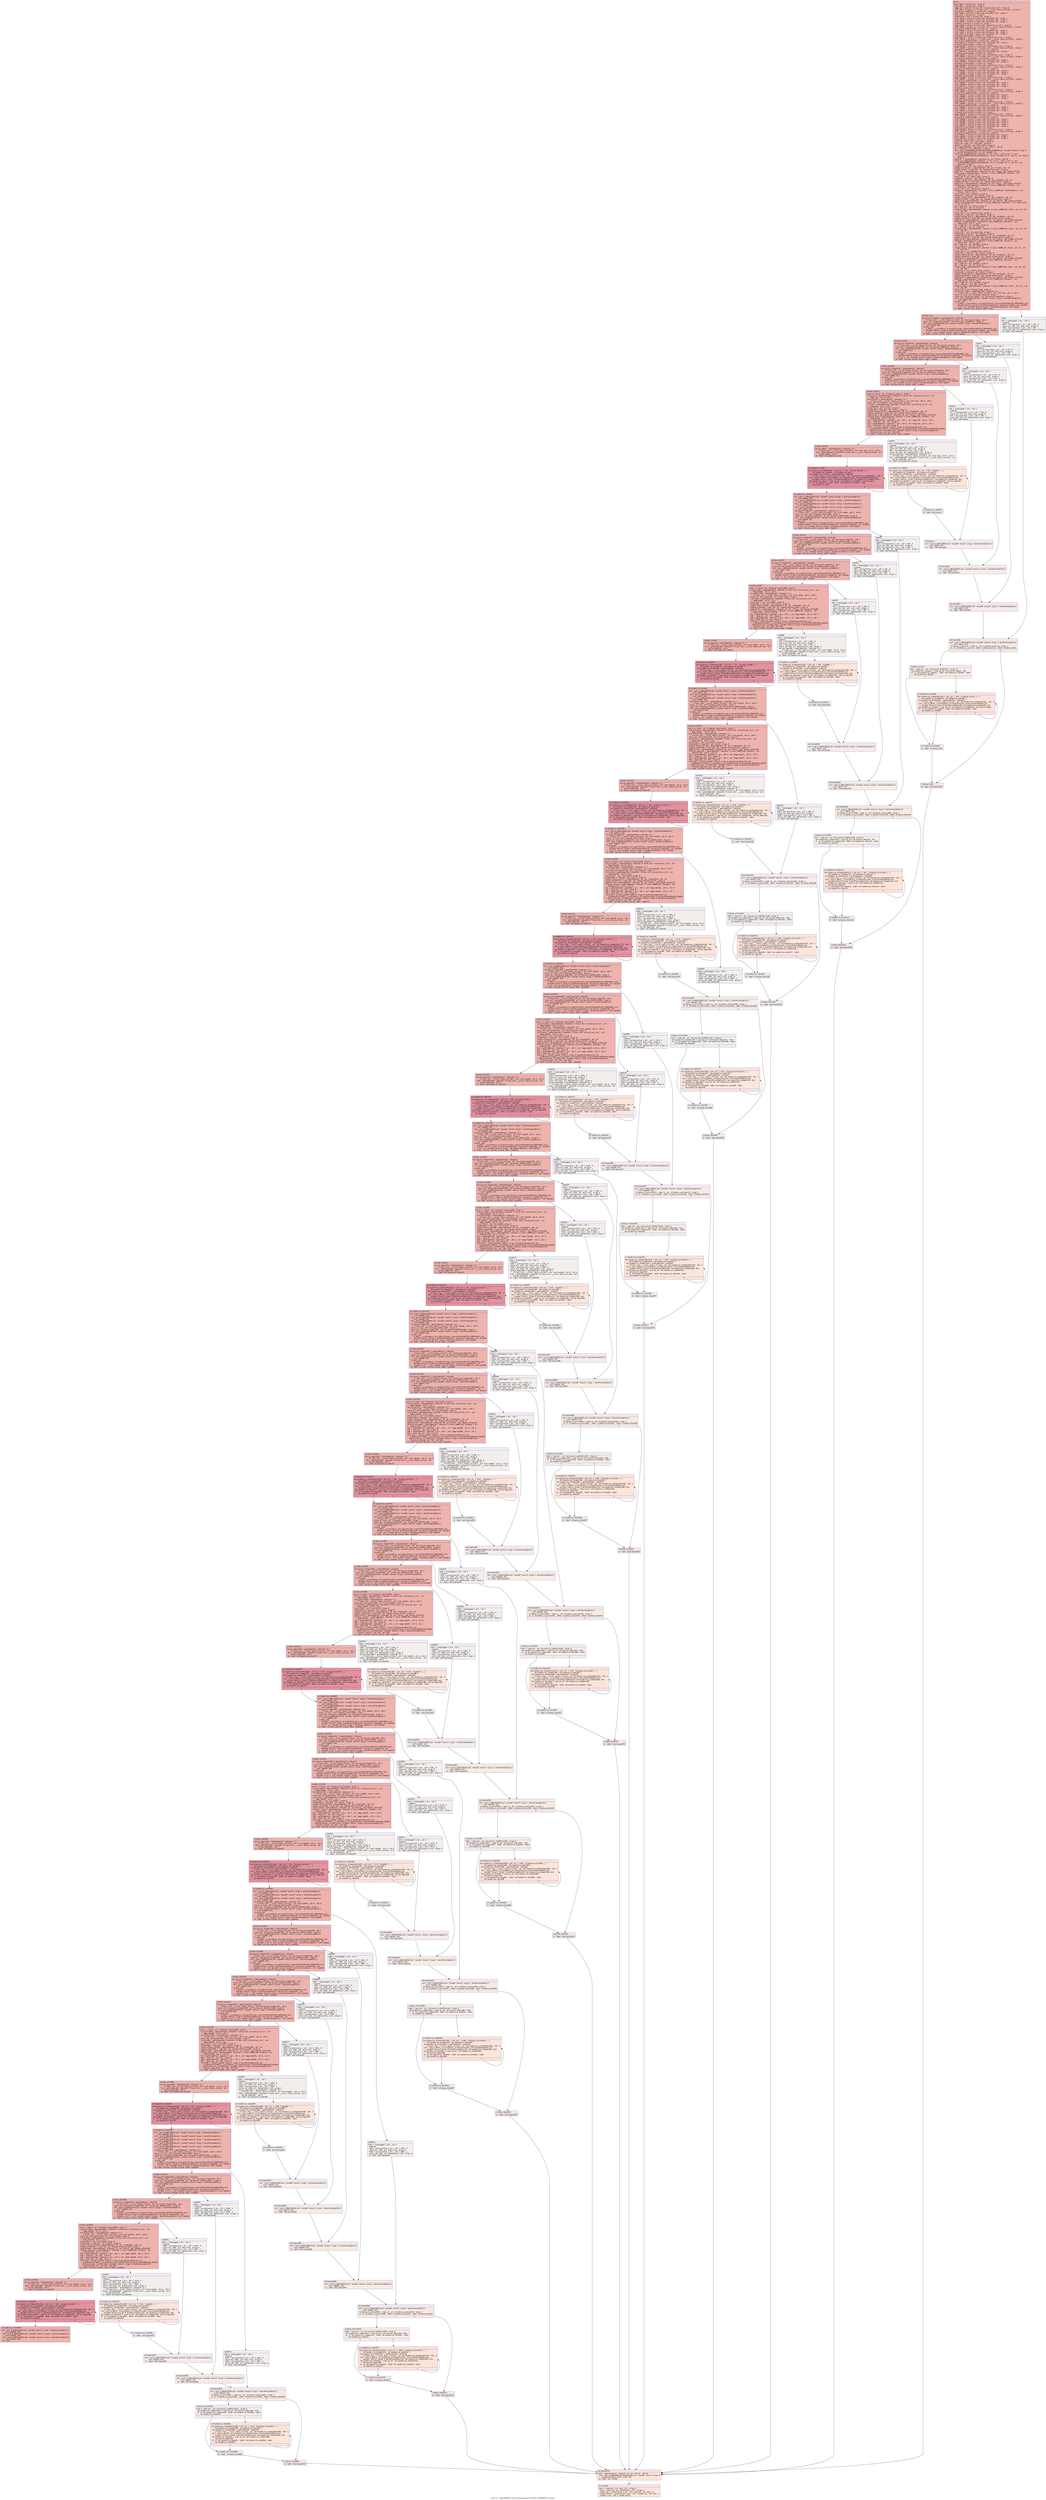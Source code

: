 digraph "CFG for '_ZN9LAMMPS_NS13AtomVecSphereC1EPNS_6LAMMPSE' function" {
	label="CFG for '_ZN9LAMMPS_NS13AtomVecSphereC1EPNS_6LAMMPSE' function";

	Node0x55b7011a6450 [shape=record,color="#3d50c3ff", style=filled, fillcolor="#d6524470" fontname="Courier",label="{entry:\l|  %this.addr = alloca ptr, align 8\l  %lmp.addr = alloca ptr, align 8\l  %agg.tmp = alloca %\"class.std::initializer_list\", align 8\l  %ref.tmp = alloca [4 x %\"class.std::__cxx11::basic_string\"], align 8\l  %arrayinit.endOfInit = alloca ptr, align 8\l  %ref.tmp31 = alloca %\"class.std::allocator.20\", align 1\l  %exn.slot = alloca ptr, align 8\l  %ehselector.slot = alloca i32, align 4\l  %ref.tmp32 = alloca %\"class.std::allocator.20\", align 1\l  %ref.tmp36 = alloca %\"class.std::allocator.20\", align 1\l  %ref.tmp40 = alloca %\"class.std::allocator.20\", align 1\l  %cleanup.isactive = alloca i1, align 1\l  %agg.tmp65 = alloca %\"class.std::initializer_list\", align 8\l  %ref.tmp66 = alloca [3 x %\"class.std::__cxx11::basic_string\"], align 8\l  %arrayinit.endOfInit68 = alloca ptr, align 8\l  %ref.tmp69 = alloca %\"class.std::allocator.20\", align 1\l  %ref.tmp73 = alloca %\"class.std::allocator.20\", align 1\l  %ref.tmp77 = alloca %\"class.std::allocator.20\", align 1\l  %cleanup.isactive80 = alloca i1, align 1\l  %agg.tmp117 = alloca %\"class.std::initializer_list\", align 8\l  %ref.tmp118 = alloca [1 x %\"class.std::__cxx11::basic_string\"], align 8\l  %arrayinit.endOfInit120 = alloca ptr, align 8\l  %ref.tmp121 = alloca %\"class.std::allocator.20\", align 1\l  %cleanup.isactive124 = alloca i1, align 1\l  %agg.tmp159 = alloca %\"class.std::initializer_list\", align 8\l  %ref.tmp160 = alloca [1 x %\"class.std::__cxx11::basic_string\"], align 8\l  %arrayinit.endOfInit162 = alloca ptr, align 8\l  %ref.tmp163 = alloca %\"class.std::allocator.20\", align 1\l  %cleanup.isactive166 = alloca i1, align 1\l  %agg.tmp201 = alloca %\"class.std::initializer_list\", align 8\l  %ref.tmp202 = alloca [2 x %\"class.std::__cxx11::basic_string\"], align 8\l  %arrayinit.endOfInit204 = alloca ptr, align 8\l  %ref.tmp205 = alloca %\"class.std::allocator.20\", align 1\l  %ref.tmp209 = alloca %\"class.std::allocator.20\", align 1\l  %cleanup.isactive212 = alloca i1, align 1\l  %agg.tmp248 = alloca %\"class.std::initializer_list\", align 8\l  %ref.tmp249 = alloca [3 x %\"class.std::__cxx11::basic_string\"], align 8\l  %arrayinit.endOfInit251 = alloca ptr, align 8\l  %ref.tmp252 = alloca %\"class.std::allocator.20\", align 1\l  %ref.tmp256 = alloca %\"class.std::allocator.20\", align 1\l  %ref.tmp260 = alloca %\"class.std::allocator.20\", align 1\l  %cleanup.isactive263 = alloca i1, align 1\l  %agg.tmp300 = alloca %\"class.std::initializer_list\", align 8\l  %ref.tmp301 = alloca [3 x %\"class.std::__cxx11::basic_string\"], align 8\l  %arrayinit.endOfInit303 = alloca ptr, align 8\l  %ref.tmp304 = alloca %\"class.std::allocator.20\", align 1\l  %ref.tmp308 = alloca %\"class.std::allocator.20\", align 1\l  %ref.tmp312 = alloca %\"class.std::allocator.20\", align 1\l  %cleanup.isactive315 = alloca i1, align 1\l  %agg.tmp352 = alloca %\"class.std::initializer_list\", align 8\l  %ref.tmp353 = alloca [3 x %\"class.std::__cxx11::basic_string\"], align 8\l  %arrayinit.endOfInit355 = alloca ptr, align 8\l  %ref.tmp356 = alloca %\"class.std::allocator.20\", align 1\l  %ref.tmp360 = alloca %\"class.std::allocator.20\", align 1\l  %ref.tmp364 = alloca %\"class.std::allocator.20\", align 1\l  %cleanup.isactive367 = alloca i1, align 1\l  %agg.tmp404 = alloca %\"class.std::initializer_list\", align 8\l  %ref.tmp405 = alloca [3 x %\"class.std::__cxx11::basic_string\"], align 8\l  %arrayinit.endOfInit407 = alloca ptr, align 8\l  %ref.tmp408 = alloca %\"class.std::allocator.20\", align 1\l  %ref.tmp412 = alloca %\"class.std::allocator.20\", align 1\l  %ref.tmp416 = alloca %\"class.std::allocator.20\", align 1\l  %cleanup.isactive419 = alloca i1, align 1\l  %agg.tmp456 = alloca %\"class.std::initializer_list\", align 8\l  %ref.tmp457 = alloca [5 x %\"class.std::__cxx11::basic_string\"], align 8\l  %arrayinit.endOfInit459 = alloca ptr, align 8\l  %ref.tmp460 = alloca %\"class.std::allocator.20\", align 1\l  %ref.tmp464 = alloca %\"class.std::allocator.20\", align 1\l  %ref.tmp468 = alloca %\"class.std::allocator.20\", align 1\l  %ref.tmp472 = alloca %\"class.std::allocator.20\", align 1\l  %ref.tmp476 = alloca %\"class.std::allocator.20\", align 1\l  %cleanup.isactive479 = alloca i1, align 1\l  %agg.tmp518 = alloca %\"class.std::initializer_list\", align 8\l  %ref.tmp519 = alloca [3 x %\"class.std::__cxx11::basic_string\"], align 8\l  %arrayinit.endOfInit521 = alloca ptr, align 8\l  %ref.tmp522 = alloca %\"class.std::allocator.20\", align 1\l  %ref.tmp526 = alloca %\"class.std::allocator.20\", align 1\l  %ref.tmp530 = alloca %\"class.std::allocator.20\", align 1\l  %cleanup.isactive533 = alloca i1, align 1\l  store ptr %this, ptr %this.addr, align 8\l  store ptr %lmp, ptr %lmp.addr, align 8\l  %this1 = load ptr, ptr %this.addr, align 8\l  %0 = getelementptr inbounds i8, ptr %this1, i64 56\l  %1 = load ptr, ptr %lmp.addr, align 8\l  call void @_ZN9LAMMPS_NS7AtomVecC2EPNS_6LAMMPSE(ptr noundef nonnull align 8\l... dereferenceable(2752) %0, ptr noundef %1)\l  store ptr getelementptr inbounds (\{ [12 x ptr], [133 x ptr] \}, ptr\l... @_ZTVN9LAMMPS_NS13AtomVecSphereE, i32 0, inrange i32 0, i32 3), ptr %this1,\l... align 8\l  %add.ptr = getelementptr inbounds i8, ptr %this1, i64 56\l  store ptr getelementptr inbounds (\{ [12 x ptr], [133 x ptr] \}, ptr\l... @_ZTVN9LAMMPS_NS13AtomVecSphereE, i32 0, inrange i32 1, i32 67), ptr\l... %add.ptr, align 8\l  %vtable = load ptr, ptr %this1, align 8\l  %vbase.offset.ptr = getelementptr i8, ptr %vtable, i64 -24\l  %vbase.offset = load i64, ptr %vbase.offset.ptr, align 8\l  %add.ptr2 = getelementptr inbounds i8, ptr %this1, i64 %vbase.offset\l  %mass_type = getelementptr inbounds %\"class.LAMMPS_NS::AtomVec\", ptr\l... %add.ptr2, i32 0, i32 6\l  store i32 0, ptr %mass_type, align 4\l  %vtable3 = load ptr, ptr %this1, align 8\l  %vbase.offset.ptr4 = getelementptr i8, ptr %vtable3, i64 -24\l  %vbase.offset5 = load i64, ptr %vbase.offset.ptr4, align 8\l  %add.ptr6 = getelementptr inbounds i8, ptr %this1, i64 %vbase.offset5\l  %molecular = getelementptr inbounds %\"class.LAMMPS_NS::AtomVec\", ptr\l... %add.ptr6, i32 0, i32 1\l  store i32 0, ptr %molecular, align 8\l  %radvary = getelementptr inbounds %\"class.LAMMPS_NS::AtomVecSphere\", ptr\l... %this1, i32 0, i32 4\l  store i32 0, ptr %radvary, align 8\l  %vtable7 = load ptr, ptr %this1, align 8\l  %vbase.offset.ptr8 = getelementptr i8, ptr %vtable7, i64 -24\l  %vbase.offset9 = load i64, ptr %vbase.offset.ptr8, align 8\l  %add.ptr10 = getelementptr inbounds i8, ptr %this1, i64 %vbase.offset9\l  %atom = getelementptr inbounds %\"class.LAMMPS_NS::Pointers\", ptr %add.ptr10,\l... i32 0, i32 6\l  %2 = load ptr, ptr %atom, align 8\l  %3 = load ptr, ptr %2, align 8\l  %sphere_flag = getelementptr inbounds %\"class.LAMMPS_NS::Atom\", ptr %3, i32\l... 0, i32 134\l  store i32 1, ptr %sphere_flag, align 8\l  %vtable11 = load ptr, ptr %this1, align 8\l  %vbase.offset.ptr12 = getelementptr i8, ptr %vtable11, i64 -24\l  %vbase.offset13 = load i64, ptr %vbase.offset.ptr12, align 8\l  %add.ptr14 = getelementptr inbounds i8, ptr %this1, i64 %vbase.offset13\l  %atom15 = getelementptr inbounds %\"class.LAMMPS_NS::Pointers\", ptr\l... %add.ptr14, i32 0, i32 6\l  %4 = load ptr, ptr %atom15, align 8\l  %5 = load ptr, ptr %4, align 8\l  %torque_flag = getelementptr inbounds %\"class.LAMMPS_NS::Atom\", ptr %5, i32\l... 0, i32 151\l  store i32 1, ptr %torque_flag, align 4\l  %vtable16 = load ptr, ptr %this1, align 8\l  %vbase.offset.ptr17 = getelementptr i8, ptr %vtable16, i64 -24\l  %vbase.offset18 = load i64, ptr %vbase.offset.ptr17, align 8\l  %add.ptr19 = getelementptr inbounds i8, ptr %this1, i64 %vbase.offset18\l  %atom20 = getelementptr inbounds %\"class.LAMMPS_NS::Pointers\", ptr\l... %add.ptr19, i32 0, i32 6\l  %6 = load ptr, ptr %atom20, align 8\l  %7 = load ptr, ptr %6, align 8\l  %omega_flag = getelementptr inbounds %\"class.LAMMPS_NS::Atom\", ptr %7, i32\l... 0, i32 150\l  store i32 1, ptr %omega_flag, align 8\l  %vtable21 = load ptr, ptr %this1, align 8\l  %vbase.offset.ptr22 = getelementptr i8, ptr %vtable21, i64 -24\l  %vbase.offset23 = load i64, ptr %vbase.offset.ptr22, align 8\l  %add.ptr24 = getelementptr inbounds i8, ptr %this1, i64 %vbase.offset23\l  %atom25 = getelementptr inbounds %\"class.LAMMPS_NS::Pointers\", ptr\l... %add.ptr24, i32 0, i32 6\l  %8 = load ptr, ptr %atom25, align 8\l  %9 = load ptr, ptr %8, align 8\l  %rmass_flag = getelementptr inbounds %\"class.LAMMPS_NS::Atom\", ptr %9, i32\l... 0, i32 148\l  store i32 1, ptr %rmass_flag, align 8\l  %vtable26 = load ptr, ptr %this1, align 8\l  %vbase.offset.ptr27 = getelementptr i8, ptr %vtable26, i64 -24\l  %vbase.offset28 = load i64, ptr %vbase.offset.ptr27, align 8\l  %add.ptr29 = getelementptr inbounds i8, ptr %this1, i64 %vbase.offset28\l  %atom30 = getelementptr inbounds %\"class.LAMMPS_NS::Pointers\", ptr\l... %add.ptr29, i32 0, i32 6\l  %10 = load ptr, ptr %atom30, align 8\l  %11 = load ptr, ptr %10, align 8\l  %radius_flag = getelementptr inbounds %\"class.LAMMPS_NS::Atom\", ptr %11, i32\l... 0, i32 149\l  store i32 1, ptr %radius_flag, align 4\l  %arrayinit.begin = getelementptr inbounds [4 x\l... %\"class.std::__cxx11::basic_string\"], ptr %ref.tmp, i64 0, i64 0\l  store i1 true, ptr %cleanup.isactive, align 1\l  store ptr %arrayinit.begin, ptr %arrayinit.endOfInit, align 8\l  call void @_ZNSaIcEC1Ev(ptr noundef nonnull align 1 dereferenceable(1)\l... %ref.tmp31) #13\l  invoke void\l... @_ZNSt7__cxx1112basic_stringIcSt11char_traitsIcESaIcEEC2IS3_EEPKcRKS3_(ptr\l... noundef nonnull align 8 dereferenceable(32) %arrayinit.begin, ptr noundef\l... @.str, ptr noundef nonnull align 1 dereferenceable(1) %ref.tmp31)\l          to label %invoke.cont unwind label %lpad\l}"];
	Node0x55b7011a6450 -> Node0x55b701185340[tooltip="entry -> invoke.cont\nProbability 100.00%" ];
	Node0x55b7011a6450 -> Node0x55b7011853f0[tooltip="entry -> lpad\nProbability 0.00%" ];
	Node0x55b701185340 [shape=record,color="#3d50c3ff", style=filled, fillcolor="#d6524470" fontname="Courier",label="{invoke.cont:\l|  %arrayinit.element = getelementptr inbounds\l... %\"class.std::__cxx11::basic_string\", ptr %arrayinit.begin, i64 1\l  store ptr %arrayinit.element, ptr %arrayinit.endOfInit, align 8\l  call void @_ZNSaIcEC1Ev(ptr noundef nonnull align 1 dereferenceable(1)\l... %ref.tmp32) #13\l  invoke void\l... @_ZNSt7__cxx1112basic_stringIcSt11char_traitsIcESaIcEEC2IS3_EEPKcRKS3_(ptr\l... noundef nonnull align 8 dereferenceable(32) %arrayinit.element, ptr noundef\l... @.str.1, ptr noundef nonnull align 1 dereferenceable(1) %ref.tmp32)\l          to label %invoke.cont34 unwind label %lpad33\l}"];
	Node0x55b701185340 -> Node0x55b7011858e0[tooltip="invoke.cont -> invoke.cont34\nProbability 100.00%" ];
	Node0x55b701185340 -> Node0x55b701185930[tooltip="invoke.cont -> lpad33\nProbability 0.00%" ];
	Node0x55b7011858e0 [shape=record,color="#3d50c3ff", style=filled, fillcolor="#d6524470" fontname="Courier",label="{invoke.cont34:\l|  %arrayinit.element35 = getelementptr inbounds\l... %\"class.std::__cxx11::basic_string\", ptr %arrayinit.element, i64 1\l  store ptr %arrayinit.element35, ptr %arrayinit.endOfInit, align 8\l  call void @_ZNSaIcEC1Ev(ptr noundef nonnull align 1 dereferenceable(1)\l... %ref.tmp36) #13\l  invoke void\l... @_ZNSt7__cxx1112basic_stringIcSt11char_traitsIcESaIcEEC2IS3_EEPKcRKS3_(ptr\l... noundef nonnull align 8 dereferenceable(32) %arrayinit.element35, ptr noundef\l... @.str.2, ptr noundef nonnull align 1 dereferenceable(1) %ref.tmp36)\l          to label %invoke.cont38 unwind label %lpad37\l}"];
	Node0x55b7011858e0 -> Node0x55b701185e20[tooltip="invoke.cont34 -> invoke.cont38\nProbability 100.00%" ];
	Node0x55b7011858e0 -> Node0x55b701185e70[tooltip="invoke.cont34 -> lpad37\nProbability 0.00%" ];
	Node0x55b701185e20 [shape=record,color="#3d50c3ff", style=filled, fillcolor="#d6524470" fontname="Courier",label="{invoke.cont38:\l|  %arrayinit.element39 = getelementptr inbounds\l... %\"class.std::__cxx11::basic_string\", ptr %arrayinit.element35, i64 1\l  store ptr %arrayinit.element39, ptr %arrayinit.endOfInit, align 8\l  call void @_ZNSaIcEC1Ev(ptr noundef nonnull align 1 dereferenceable(1)\l... %ref.tmp40) #13\l  invoke void\l... @_ZNSt7__cxx1112basic_stringIcSt11char_traitsIcESaIcEEC2IS3_EEPKcRKS3_(ptr\l... noundef nonnull align 8 dereferenceable(32) %arrayinit.element39, ptr noundef\l... @.str.3, ptr noundef nonnull align 1 dereferenceable(1) %ref.tmp40)\l          to label %invoke.cont42 unwind label %lpad41\l}"];
	Node0x55b701185e20 -> Node0x55b7011b2f60[tooltip="invoke.cont38 -> invoke.cont42\nProbability 100.00%" ];
	Node0x55b701185e20 -> Node0x55b7011b2fb0[tooltip="invoke.cont38 -> lpad41\nProbability 0.00%" ];
	Node0x55b7011b2f60 [shape=record,color="#3d50c3ff", style=filled, fillcolor="#d6524470" fontname="Courier",label="{invoke.cont42:\l|  store i1 false, ptr %cleanup.isactive, align 1\l  %_M_array = getelementptr inbounds %\"class.std::initializer_list\", ptr\l... %agg.tmp, i32 0, i32 0\l  %arraystart = getelementptr inbounds [4 x\l... %\"class.std::__cxx11::basic_string\"], ptr %ref.tmp, i64 0, i64 0\l  store ptr %arraystart, ptr %_M_array, align 8\l  %_M_len = getelementptr inbounds %\"class.std::initializer_list\", ptr\l... %agg.tmp, i32 0, i32 1\l  store i64 4, ptr %_M_len, align 8\l  %vtable43 = load ptr, ptr %this1, align 8\l  %vbase.offset.ptr44 = getelementptr i8, ptr %vtable43, i64 -24\l  %vbase.offset45 = load i64, ptr %vbase.offset.ptr44, align 8\l  %add.ptr46 = getelementptr inbounds i8, ptr %this1, i64 %vbase.offset45\l  %fields_grow = getelementptr inbounds %\"class.LAMMPS_NS::AtomVec\", ptr\l... %add.ptr46, i32 0, i32 29\l  %12 = getelementptr inbounds \{ ptr, i64 \}, ptr %agg.tmp, i32 0, i32 0\l  %13 = load ptr, ptr %12, align 8\l  %14 = getelementptr inbounds \{ ptr, i64 \}, ptr %agg.tmp, i32 0, i32 1\l  %15 = load i64, ptr %14, align 8\l  %call = invoke noundef nonnull align 8 dereferenceable(24) ptr\l... @_ZNSt6vectorINSt7__cxx1112basic_stringIcSt11char_traitsIcESaIcEEESaIS5_EEaSES\l...t16initializer_listIS5_E(ptr noundef nonnull align 8 dereferenceable(24)\l... %fields_grow, ptr %13, i64 %15)\l          to label %invoke.cont48 unwind label %lpad47\l}"];
	Node0x55b7011b2f60 -> Node0x55b7011b3cd0[tooltip="invoke.cont42 -> invoke.cont48\nProbability 100.00%" ];
	Node0x55b7011b2f60 -> Node0x55b7011b3d50[tooltip="invoke.cont42 -> lpad47\nProbability 0.00%" ];
	Node0x55b7011b3cd0 [shape=record,color="#3d50c3ff", style=filled, fillcolor="#d6524470" fontname="Courier",label="{invoke.cont48:\l|  %array.begin = getelementptr inbounds [4 x\l... %\"class.std::__cxx11::basic_string\"], ptr %ref.tmp, i32 0, i32 0\l  %16 = getelementptr inbounds %\"class.std::__cxx11::basic_string\", ptr\l... %array.begin, i64 4\l  br label %arraydestroy.body\l}"];
	Node0x55b7011b3cd0 -> Node0x55b7011b4150[tooltip="invoke.cont48 -> arraydestroy.body\nProbability 100.00%" ];
	Node0x55b7011b4150 [shape=record,color="#b70d28ff", style=filled, fillcolor="#b70d2870" fontname="Courier",label="{arraydestroy.body:\l|  %arraydestroy.elementPast = phi ptr [ %16, %invoke.cont48 ], [\l... %arraydestroy.element, %arraydestroy.body ]\l  %arraydestroy.element = getelementptr inbounds\l... %\"class.std::__cxx11::basic_string\", ptr %arraydestroy.elementPast, i64 -1\l  call void @_ZNSt7__cxx1112basic_stringIcSt11char_traitsIcESaIcEED1Ev(ptr\l... noundef nonnull align 8 dereferenceable(32) %arraydestroy.element) #13\l  %arraydestroy.done = icmp eq ptr %arraydestroy.element, %array.begin\l  br i1 %arraydestroy.done, label %arraydestroy.done49, label\l... %arraydestroy.body\l|{<s0>T|<s1>F}}"];
	Node0x55b7011b4150:s0 -> Node0x55b7011b4420[tooltip="arraydestroy.body -> arraydestroy.done49\nProbability 3.12%" ];
	Node0x55b7011b4150:s1 -> Node0x55b7011b4150[tooltip="arraydestroy.body -> arraydestroy.body\nProbability 96.88%" ];
	Node0x55b7011b4420 [shape=record,color="#3d50c3ff", style=filled, fillcolor="#d6524470" fontname="Courier",label="{arraydestroy.done49:\l|  call void @_ZNSaIcED1Ev(ptr noundef nonnull align 1 dereferenceable(1)\l... %ref.tmp40) #13\l  call void @_ZNSaIcED1Ev(ptr noundef nonnull align 1 dereferenceable(1)\l... %ref.tmp36) #13\l  call void @_ZNSaIcED1Ev(ptr noundef nonnull align 1 dereferenceable(1)\l... %ref.tmp32) #13\l  call void @_ZNSaIcED1Ev(ptr noundef nonnull align 1 dereferenceable(1)\l... %ref.tmp31) #13\l  %arrayinit.begin67 = getelementptr inbounds [3 x\l... %\"class.std::__cxx11::basic_string\"], ptr %ref.tmp66, i64 0, i64 0\l  store i1 true, ptr %cleanup.isactive80, align 1\l  store ptr %arrayinit.begin67, ptr %arrayinit.endOfInit68, align 8\l  call void @_ZNSaIcEC1Ev(ptr noundef nonnull align 1 dereferenceable(1)\l... %ref.tmp69) #13\l  invoke void\l... @_ZNSt7__cxx1112basic_stringIcSt11char_traitsIcESaIcEEC2IS3_EEPKcRKS3_(ptr\l... noundef nonnull align 8 dereferenceable(32) %arrayinit.begin67, ptr noundef\l... @.str, ptr noundef nonnull align 1 dereferenceable(1) %ref.tmp69)\l          to label %invoke.cont71 unwind label %lpad70\l}"];
	Node0x55b7011b4420 -> Node0x55b7011b4ec0[tooltip="arraydestroy.done49 -> invoke.cont71\nProbability 100.00%" ];
	Node0x55b7011b4420 -> Node0x55b7011b4f10[tooltip="arraydestroy.done49 -> lpad70\nProbability 0.00%" ];
	Node0x55b7011b4ec0 [shape=record,color="#3d50c3ff", style=filled, fillcolor="#d6524470" fontname="Courier",label="{invoke.cont71:\l|  %arrayinit.element72 = getelementptr inbounds\l... %\"class.std::__cxx11::basic_string\", ptr %arrayinit.begin67, i64 1\l  store ptr %arrayinit.element72, ptr %arrayinit.endOfInit68, align 8\l  call void @_ZNSaIcEC1Ev(ptr noundef nonnull align 1 dereferenceable(1)\l... %ref.tmp73) #13\l  invoke void\l... @_ZNSt7__cxx1112basic_stringIcSt11char_traitsIcESaIcEEC2IS3_EEPKcRKS3_(ptr\l... noundef nonnull align 8 dereferenceable(32) %arrayinit.element72, ptr noundef\l... @.str.1, ptr noundef nonnull align 1 dereferenceable(1) %ref.tmp73)\l          to label %invoke.cont75 unwind label %lpad74\l}"];
	Node0x55b7011b4ec0 -> Node0x55b7011b53d0[tooltip="invoke.cont71 -> invoke.cont75\nProbability 100.00%" ];
	Node0x55b7011b4ec0 -> Node0x55b7011b5420[tooltip="invoke.cont71 -> lpad74\nProbability 0.00%" ];
	Node0x55b7011b53d0 [shape=record,color="#3d50c3ff", style=filled, fillcolor="#d6524470" fontname="Courier",label="{invoke.cont75:\l|  %arrayinit.element76 = getelementptr inbounds\l... %\"class.std::__cxx11::basic_string\", ptr %arrayinit.element72, i64 1\l  store ptr %arrayinit.element76, ptr %arrayinit.endOfInit68, align 8\l  call void @_ZNSaIcEC1Ev(ptr noundef nonnull align 1 dereferenceable(1)\l... %ref.tmp77) #13\l  invoke void\l... @_ZNSt7__cxx1112basic_stringIcSt11char_traitsIcESaIcEEC2IS3_EEPKcRKS3_(ptr\l... noundef nonnull align 8 dereferenceable(32) %arrayinit.element76, ptr noundef\l... @.str.2, ptr noundef nonnull align 1 dereferenceable(1) %ref.tmp77)\l          to label %invoke.cont79 unwind label %lpad78\l}"];
	Node0x55b7011b53d0 -> Node0x55b7011b5910[tooltip="invoke.cont75 -> invoke.cont79\nProbability 100.00%" ];
	Node0x55b7011b53d0 -> Node0x55b7011b5960[tooltip="invoke.cont75 -> lpad78\nProbability 0.00%" ];
	Node0x55b7011b5910 [shape=record,color="#3d50c3ff", style=filled, fillcolor="#d6524470" fontname="Courier",label="{invoke.cont79:\l|  store i1 false, ptr %cleanup.isactive80, align 1\l  %_M_array81 = getelementptr inbounds %\"class.std::initializer_list\", ptr\l... %agg.tmp65, i32 0, i32 0\l  %arraystart82 = getelementptr inbounds [3 x\l... %\"class.std::__cxx11::basic_string\"], ptr %ref.tmp66, i64 0, i64 0\l  store ptr %arraystart82, ptr %_M_array81, align 8\l  %_M_len83 = getelementptr inbounds %\"class.std::initializer_list\", ptr\l... %agg.tmp65, i32 0, i32 1\l  store i64 3, ptr %_M_len83, align 8\l  %vtable84 = load ptr, ptr %this1, align 8\l  %vbase.offset.ptr85 = getelementptr i8, ptr %vtable84, i64 -24\l  %vbase.offset86 = load i64, ptr %vbase.offset.ptr85, align 8\l  %add.ptr87 = getelementptr inbounds i8, ptr %this1, i64 %vbase.offset86\l  %fields_copy = getelementptr inbounds %\"class.LAMMPS_NS::AtomVec\", ptr\l... %add.ptr87, i32 0, i32 30\l  %17 = getelementptr inbounds \{ ptr, i64 \}, ptr %agg.tmp65, i32 0, i32 0\l  %18 = load ptr, ptr %17, align 8\l  %19 = getelementptr inbounds \{ ptr, i64 \}, ptr %agg.tmp65, i32 0, i32 1\l  %20 = load i64, ptr %19, align 8\l  %call90 = invoke noundef nonnull align 8 dereferenceable(24) ptr\l... @_ZNSt6vectorINSt7__cxx1112basic_stringIcSt11char_traitsIcESaIcEEESaIS5_EEaSES\l...t16initializer_listIS5_E(ptr noundef nonnull align 8 dereferenceable(24)\l... %fields_copy, ptr %18, i64 %20)\l          to label %invoke.cont89 unwind label %lpad88\l}"];
	Node0x55b7011b5910 -> Node0x55b7011b58c0[tooltip="invoke.cont79 -> invoke.cont89\nProbability 100.00%" ];
	Node0x55b7011b5910 -> Node0x55b7011b66e0[tooltip="invoke.cont79 -> lpad88\nProbability 0.00%" ];
	Node0x55b7011b58c0 [shape=record,color="#3d50c3ff", style=filled, fillcolor="#d6524470" fontname="Courier",label="{invoke.cont89:\l|  %array.begin91 = getelementptr inbounds [3 x\l... %\"class.std::__cxx11::basic_string\"], ptr %ref.tmp66, i32 0, i32 0\l  %21 = getelementptr inbounds %\"class.std::__cxx11::basic_string\", ptr\l... %array.begin91, i64 3\l  br label %arraydestroy.body92\l}"];
	Node0x55b7011b58c0 -> Node0x55b7011b6b20[tooltip="invoke.cont89 -> arraydestroy.body92\nProbability 100.00%" ];
	Node0x55b7011b6b20 [shape=record,color="#b70d28ff", style=filled, fillcolor="#b70d2870" fontname="Courier",label="{arraydestroy.body92:\l|  %arraydestroy.elementPast93 = phi ptr [ %21, %invoke.cont89 ], [\l... %arraydestroy.element94, %arraydestroy.body92 ]\l  %arraydestroy.element94 = getelementptr inbounds\l... %\"class.std::__cxx11::basic_string\", ptr %arraydestroy.elementPast93, i64 -1\l  call void @_ZNSt7__cxx1112basic_stringIcSt11char_traitsIcESaIcEED1Ev(ptr\l... noundef nonnull align 8 dereferenceable(32) %arraydestroy.element94) #13\l  %arraydestroy.done95 = icmp eq ptr %arraydestroy.element94, %array.begin91\l  br i1 %arraydestroy.done95, label %arraydestroy.done96, label\l... %arraydestroy.body92\l|{<s0>T|<s1>F}}"];
	Node0x55b7011b6b20:s0 -> Node0x55b7011b6e30[tooltip="arraydestroy.body92 -> arraydestroy.done96\nProbability 3.12%" ];
	Node0x55b7011b6b20:s1 -> Node0x55b7011b6b20[tooltip="arraydestroy.body92 -> arraydestroy.body92\nProbability 96.88%" ];
	Node0x55b7011b6e30 [shape=record,color="#3d50c3ff", style=filled, fillcolor="#d6524470" fontname="Courier",label="{arraydestroy.done96:\l|  call void @_ZNSaIcED1Ev(ptr noundef nonnull align 1 dereferenceable(1)\l... %ref.tmp77) #13\l  call void @_ZNSaIcED1Ev(ptr noundef nonnull align 1 dereferenceable(1)\l... %ref.tmp73) #13\l  call void @_ZNSaIcED1Ev(ptr noundef nonnull align 1 dereferenceable(1)\l... %ref.tmp69) #13\l  %arrayinit.begin119 = getelementptr inbounds [1 x\l... %\"class.std::__cxx11::basic_string\"], ptr %ref.tmp118, i64 0, i64 0\l  store i1 true, ptr %cleanup.isactive124, align 1\l  store ptr %arrayinit.begin119, ptr %arrayinit.endOfInit120, align 8\l  call void @_ZNSaIcEC1Ev(ptr noundef nonnull align 1 dereferenceable(1)\l... %ref.tmp121) #13\l  invoke void\l... @_ZNSt7__cxx1112basic_stringIcSt11char_traitsIcESaIcEEC2IS3_EEPKcRKS3_(ptr\l... noundef nonnull align 8 dereferenceable(32) %arrayinit.begin119, ptr noundef\l... @.str.2, ptr noundef nonnull align 1 dereferenceable(1) %ref.tmp121)\l          to label %invoke.cont123 unwind label %lpad122\l}"];
	Node0x55b7011b6e30 -> Node0x55b7011b77c0[tooltip="arraydestroy.done96 -> invoke.cont123\nProbability 100.00%" ];
	Node0x55b7011b6e30 -> Node0x55b7011b7810[tooltip="arraydestroy.done96 -> lpad122\nProbability 0.00%" ];
	Node0x55b7011b77c0 [shape=record,color="#3d50c3ff", style=filled, fillcolor="#d6524470" fontname="Courier",label="{invoke.cont123:\l|  store i1 false, ptr %cleanup.isactive124, align 1\l  %_M_array125 = getelementptr inbounds %\"class.std::initializer_list\", ptr\l... %agg.tmp117, i32 0, i32 0\l  %arraystart126 = getelementptr inbounds [1 x\l... %\"class.std::__cxx11::basic_string\"], ptr %ref.tmp118, i64 0, i64 0\l  store ptr %arraystart126, ptr %_M_array125, align 8\l  %_M_len127 = getelementptr inbounds %\"class.std::initializer_list\", ptr\l... %agg.tmp117, i32 0, i32 1\l  store i64 1, ptr %_M_len127, align 8\l  %vtable128 = load ptr, ptr %this1, align 8\l  %vbase.offset.ptr129 = getelementptr i8, ptr %vtable128, i64 -24\l  %vbase.offset130 = load i64, ptr %vbase.offset.ptr129, align 8\l  %add.ptr131 = getelementptr inbounds i8, ptr %this1, i64 %vbase.offset130\l  %fields_comm_vel = getelementptr inbounds %\"class.LAMMPS_NS::AtomVec\", ptr\l... %add.ptr131, i32 0, i32 32\l  %22 = getelementptr inbounds \{ ptr, i64 \}, ptr %agg.tmp117, i32 0, i32 0\l  %23 = load ptr, ptr %22, align 8\l  %24 = getelementptr inbounds \{ ptr, i64 \}, ptr %agg.tmp117, i32 0, i32 1\l  %25 = load i64, ptr %24, align 8\l  %call134 = invoke noundef nonnull align 8 dereferenceable(24) ptr\l... @_ZNSt6vectorINSt7__cxx1112basic_stringIcSt11char_traitsIcESaIcEEESaIS5_EEaSES\l...t16initializer_listIS5_E(ptr noundef nonnull align 8 dereferenceable(24)\l... %fields_comm_vel, ptr %23, i64 %25)\l          to label %invoke.cont133 unwind label %lpad132\l}"];
	Node0x55b7011b77c0 -> Node0x55b7011b7770[tooltip="invoke.cont123 -> invoke.cont133\nProbability 100.00%" ];
	Node0x55b7011b77c0 -> Node0x55b7011b8560[tooltip="invoke.cont123 -> lpad132\nProbability 0.00%" ];
	Node0x55b7011b7770 [shape=record,color="#3d50c3ff", style=filled, fillcolor="#d6524470" fontname="Courier",label="{invoke.cont133:\l|  %array.begin135 = getelementptr inbounds [1 x\l... %\"class.std::__cxx11::basic_string\"], ptr %ref.tmp118, i32 0, i32 0\l  %26 = getelementptr inbounds %\"class.std::__cxx11::basic_string\", ptr\l... %array.begin135, i64 1\l  br label %arraydestroy.body136\l}"];
	Node0x55b7011b7770 -> Node0x55b701182e70[tooltip="invoke.cont133 -> arraydestroy.body136\nProbability 100.00%" ];
	Node0x55b701182e70 [shape=record,color="#b70d28ff", style=filled, fillcolor="#b70d2870" fontname="Courier",label="{arraydestroy.body136:\l|  %arraydestroy.elementPast137 = phi ptr [ %26, %invoke.cont133 ], [\l... %arraydestroy.element138, %arraydestroy.body136 ]\l  %arraydestroy.element138 = getelementptr inbounds\l... %\"class.std::__cxx11::basic_string\", ptr %arraydestroy.elementPast137, i64 -1\l  call void @_ZNSt7__cxx1112basic_stringIcSt11char_traitsIcESaIcEED1Ev(ptr\l... noundef nonnull align 8 dereferenceable(32) %arraydestroy.element138) #13\l  %arraydestroy.done139 = icmp eq ptr %arraydestroy.element138, %array.begin135\l  br i1 %arraydestroy.done139, label %arraydestroy.done140, label\l... %arraydestroy.body136\l|{<s0>T|<s1>F}}"];
	Node0x55b701182e70:s0 -> Node0x55b701183180[tooltip="arraydestroy.body136 -> arraydestroy.done140\nProbability 3.12%" ];
	Node0x55b701182e70:s1 -> Node0x55b701182e70[tooltip="arraydestroy.body136 -> arraydestroy.body136\nProbability 96.88%" ];
	Node0x55b701183180 [shape=record,color="#3d50c3ff", style=filled, fillcolor="#d6524470" fontname="Courier",label="{arraydestroy.done140:\l|  call void @_ZNSaIcED1Ev(ptr noundef nonnull align 1 dereferenceable(1)\l... %ref.tmp121) #13\l  %arrayinit.begin161 = getelementptr inbounds [1 x\l... %\"class.std::__cxx11::basic_string\"], ptr %ref.tmp160, i64 0, i64 0\l  store i1 true, ptr %cleanup.isactive166, align 1\l  store ptr %arrayinit.begin161, ptr %arrayinit.endOfInit162, align 8\l  call void @_ZNSaIcEC1Ev(ptr noundef nonnull align 1 dereferenceable(1)\l... %ref.tmp163) #13\l  invoke void\l... @_ZNSt7__cxx1112basic_stringIcSt11char_traitsIcESaIcEEC2IS3_EEPKcRKS3_(ptr\l... noundef nonnull align 8 dereferenceable(32) %arrayinit.begin161, ptr noundef\l... @.str.3, ptr noundef nonnull align 1 dereferenceable(1) %ref.tmp163)\l          to label %invoke.cont165 unwind label %lpad164\l}"];
	Node0x55b701183180 -> Node0x55b7011ba050[tooltip="arraydestroy.done140 -> invoke.cont165\nProbability 100.00%" ];
	Node0x55b701183180 -> Node0x55b7011ba0a0[tooltip="arraydestroy.done140 -> lpad164\nProbability 0.00%" ];
	Node0x55b7011ba050 [shape=record,color="#3d50c3ff", style=filled, fillcolor="#d6524470" fontname="Courier",label="{invoke.cont165:\l|  store i1 false, ptr %cleanup.isactive166, align 1\l  %_M_array167 = getelementptr inbounds %\"class.std::initializer_list\", ptr\l... %agg.tmp159, i32 0, i32 0\l  %arraystart168 = getelementptr inbounds [1 x\l... %\"class.std::__cxx11::basic_string\"], ptr %ref.tmp160, i64 0, i64 0\l  store ptr %arraystart168, ptr %_M_array167, align 8\l  %_M_len169 = getelementptr inbounds %\"class.std::initializer_list\", ptr\l... %agg.tmp159, i32 0, i32 1\l  store i64 1, ptr %_M_len169, align 8\l  %vtable170 = load ptr, ptr %this1, align 8\l  %vbase.offset.ptr171 = getelementptr i8, ptr %vtable170, i64 -24\l  %vbase.offset172 = load i64, ptr %vbase.offset.ptr171, align 8\l  %add.ptr173 = getelementptr inbounds i8, ptr %this1, i64 %vbase.offset172\l  %fields_reverse = getelementptr inbounds %\"class.LAMMPS_NS::AtomVec\", ptr\l... %add.ptr173, i32 0, i32 33\l  %27 = getelementptr inbounds \{ ptr, i64 \}, ptr %agg.tmp159, i32 0, i32 0\l  %28 = load ptr, ptr %27, align 8\l  %29 = getelementptr inbounds \{ ptr, i64 \}, ptr %agg.tmp159, i32 0, i32 1\l  %30 = load i64, ptr %29, align 8\l  %call176 = invoke noundef nonnull align 8 dereferenceable(24) ptr\l... @_ZNSt6vectorINSt7__cxx1112basic_stringIcSt11char_traitsIcESaIcEEESaIS5_EEaSES\l...t16initializer_listIS5_E(ptr noundef nonnull align 8 dereferenceable(24)\l... %fields_reverse, ptr %28, i64 %30)\l          to label %invoke.cont175 unwind label %lpad174\l}"];
	Node0x55b7011ba050 -> Node0x55b7011ba000[tooltip="invoke.cont165 -> invoke.cont175\nProbability 100.00%" ];
	Node0x55b7011ba050 -> Node0x55b7011bada0[tooltip="invoke.cont165 -> lpad174\nProbability 0.00%" ];
	Node0x55b7011ba000 [shape=record,color="#3d50c3ff", style=filled, fillcolor="#d6524470" fontname="Courier",label="{invoke.cont175:\l|  %array.begin177 = getelementptr inbounds [1 x\l... %\"class.std::__cxx11::basic_string\"], ptr %ref.tmp160, i32 0, i32 0\l  %31 = getelementptr inbounds %\"class.std::__cxx11::basic_string\", ptr\l... %array.begin177, i64 1\l  br label %arraydestroy.body178\l}"];
	Node0x55b7011ba000 -> Node0x55b7011bb200[tooltip="invoke.cont175 -> arraydestroy.body178\nProbability 100.00%" ];
	Node0x55b7011bb200 [shape=record,color="#b70d28ff", style=filled, fillcolor="#b70d2870" fontname="Courier",label="{arraydestroy.body178:\l|  %arraydestroy.elementPast179 = phi ptr [ %31, %invoke.cont175 ], [\l... %arraydestroy.element180, %arraydestroy.body178 ]\l  %arraydestroy.element180 = getelementptr inbounds\l... %\"class.std::__cxx11::basic_string\", ptr %arraydestroy.elementPast179, i64 -1\l  call void @_ZNSt7__cxx1112basic_stringIcSt11char_traitsIcESaIcEED1Ev(ptr\l... noundef nonnull align 8 dereferenceable(32) %arraydestroy.element180) #13\l  %arraydestroy.done181 = icmp eq ptr %arraydestroy.element180, %array.begin177\l  br i1 %arraydestroy.done181, label %arraydestroy.done182, label\l... %arraydestroy.body178\l|{<s0>T|<s1>F}}"];
	Node0x55b7011bb200:s0 -> Node0x55b7011bb510[tooltip="arraydestroy.body178 -> arraydestroy.done182\nProbability 3.12%" ];
	Node0x55b7011bb200:s1 -> Node0x55b7011bb200[tooltip="arraydestroy.body178 -> arraydestroy.body178\nProbability 96.88%" ];
	Node0x55b7011bb510 [shape=record,color="#3d50c3ff", style=filled, fillcolor="#d6524470" fontname="Courier",label="{arraydestroy.done182:\l|  call void @_ZNSaIcED1Ev(ptr noundef nonnull align 1 dereferenceable(1)\l... %ref.tmp163) #13\l  %arrayinit.begin203 = getelementptr inbounds [2 x\l... %\"class.std::__cxx11::basic_string\"], ptr %ref.tmp202, i64 0, i64 0\l  store i1 true, ptr %cleanup.isactive212, align 1\l  store ptr %arrayinit.begin203, ptr %arrayinit.endOfInit204, align 8\l  call void @_ZNSaIcEC1Ev(ptr noundef nonnull align 1 dereferenceable(1)\l... %ref.tmp205) #13\l  invoke void\l... @_ZNSt7__cxx1112basic_stringIcSt11char_traitsIcESaIcEEC2IS3_EEPKcRKS3_(ptr\l... noundef nonnull align 8 dereferenceable(32) %arrayinit.begin203, ptr noundef\l... @.str, ptr noundef nonnull align 1 dereferenceable(1) %ref.tmp205)\l          to label %invoke.cont207 unwind label %lpad206\l}"];
	Node0x55b7011bb510 -> Node0x55b7011bbc80[tooltip="arraydestroy.done182 -> invoke.cont207\nProbability 100.00%" ];
	Node0x55b7011bb510 -> Node0x55b7011bbcd0[tooltip="arraydestroy.done182 -> lpad206\nProbability 0.00%" ];
	Node0x55b7011bbc80 [shape=record,color="#3d50c3ff", style=filled, fillcolor="#d6524470" fontname="Courier",label="{invoke.cont207:\l|  %arrayinit.element208 = getelementptr inbounds\l... %\"class.std::__cxx11::basic_string\", ptr %arrayinit.begin203, i64 1\l  store ptr %arrayinit.element208, ptr %arrayinit.endOfInit204, align 8\l  call void @_ZNSaIcEC1Ev(ptr noundef nonnull align 1 dereferenceable(1)\l... %ref.tmp209) #13\l  invoke void\l... @_ZNSt7__cxx1112basic_stringIcSt11char_traitsIcESaIcEEC2IS3_EEPKcRKS3_(ptr\l... noundef nonnull align 8 dereferenceable(32) %arrayinit.element208, ptr\l... noundef @.str.1, ptr noundef nonnull align 1 dereferenceable(1) %ref.tmp209)\l          to label %invoke.cont211 unwind label %lpad210\l}"];
	Node0x55b7011bbc80 -> Node0x55b7011bc190[tooltip="invoke.cont207 -> invoke.cont211\nProbability 100.00%" ];
	Node0x55b7011bbc80 -> Node0x55b7011bc1e0[tooltip="invoke.cont207 -> lpad210\nProbability 0.00%" ];
	Node0x55b7011bc190 [shape=record,color="#3d50c3ff", style=filled, fillcolor="#d6524470" fontname="Courier",label="{invoke.cont211:\l|  store i1 false, ptr %cleanup.isactive212, align 1\l  %_M_array213 = getelementptr inbounds %\"class.std::initializer_list\", ptr\l... %agg.tmp201, i32 0, i32 0\l  %arraystart214 = getelementptr inbounds [2 x\l... %\"class.std::__cxx11::basic_string\"], ptr %ref.tmp202, i64 0, i64 0\l  store ptr %arraystart214, ptr %_M_array213, align 8\l  %_M_len215 = getelementptr inbounds %\"class.std::initializer_list\", ptr\l... %agg.tmp201, i32 0, i32 1\l  store i64 2, ptr %_M_len215, align 8\l  %vtable216 = load ptr, ptr %this1, align 8\l  %vbase.offset.ptr217 = getelementptr i8, ptr %vtable216, i64 -24\l  %vbase.offset218 = load i64, ptr %vbase.offset.ptr217, align 8\l  %add.ptr219 = getelementptr inbounds i8, ptr %this1, i64 %vbase.offset218\l  %fields_border = getelementptr inbounds %\"class.LAMMPS_NS::AtomVec\", ptr\l... %add.ptr219, i32 0, i32 34\l  %32 = getelementptr inbounds \{ ptr, i64 \}, ptr %agg.tmp201, i32 0, i32 0\l  %33 = load ptr, ptr %32, align 8\l  %34 = getelementptr inbounds \{ ptr, i64 \}, ptr %agg.tmp201, i32 0, i32 1\l  %35 = load i64, ptr %34, align 8\l  %call222 = invoke noundef nonnull align 8 dereferenceable(24) ptr\l... @_ZNSt6vectorINSt7__cxx1112basic_stringIcSt11char_traitsIcESaIcEEESaIS5_EEaSES\l...t16initializer_listIS5_E(ptr noundef nonnull align 8 dereferenceable(24)\l... %fields_border, ptr %33, i64 %35)\l          to label %invoke.cont221 unwind label %lpad220\l}"];
	Node0x55b7011bc190 -> Node0x55b7011bc140[tooltip="invoke.cont211 -> invoke.cont221\nProbability 100.00%" ];
	Node0x55b7011bc190 -> Node0x55b7011bcf60[tooltip="invoke.cont211 -> lpad220\nProbability 0.00%" ];
	Node0x55b7011bc140 [shape=record,color="#3d50c3ff", style=filled, fillcolor="#d6524470" fontname="Courier",label="{invoke.cont221:\l|  %array.begin223 = getelementptr inbounds [2 x\l... %\"class.std::__cxx11::basic_string\"], ptr %ref.tmp202, i32 0, i32 0\l  %36 = getelementptr inbounds %\"class.std::__cxx11::basic_string\", ptr\l... %array.begin223, i64 2\l  br label %arraydestroy.body224\l}"];
	Node0x55b7011bc140 -> Node0x55b7011bd3a0[tooltip="invoke.cont221 -> arraydestroy.body224\nProbability 100.00%" ];
	Node0x55b7011bd3a0 [shape=record,color="#b70d28ff", style=filled, fillcolor="#b70d2870" fontname="Courier",label="{arraydestroy.body224:\l|  %arraydestroy.elementPast225 = phi ptr [ %36, %invoke.cont221 ], [\l... %arraydestroy.element226, %arraydestroy.body224 ]\l  %arraydestroy.element226 = getelementptr inbounds\l... %\"class.std::__cxx11::basic_string\", ptr %arraydestroy.elementPast225, i64 -1\l  call void @_ZNSt7__cxx1112basic_stringIcSt11char_traitsIcESaIcEED1Ev(ptr\l... noundef nonnull align 8 dereferenceable(32) %arraydestroy.element226) #13\l  %arraydestroy.done227 = icmp eq ptr %arraydestroy.element226, %array.begin223\l  br i1 %arraydestroy.done227, label %arraydestroy.done228, label\l... %arraydestroy.body224\l|{<s0>T|<s1>F}}"];
	Node0x55b7011bd3a0:s0 -> Node0x55b7011bd6b0[tooltip="arraydestroy.body224 -> arraydestroy.done228\nProbability 3.12%" ];
	Node0x55b7011bd3a0:s1 -> Node0x55b7011bd3a0[tooltip="arraydestroy.body224 -> arraydestroy.body224\nProbability 96.88%" ];
	Node0x55b7011bd6b0 [shape=record,color="#3d50c3ff", style=filled, fillcolor="#d6524470" fontname="Courier",label="{arraydestroy.done228:\l|  call void @_ZNSaIcED1Ev(ptr noundef nonnull align 1 dereferenceable(1)\l... %ref.tmp209) #13\l  call void @_ZNSaIcED1Ev(ptr noundef nonnull align 1 dereferenceable(1)\l... %ref.tmp205) #13\l  %arrayinit.begin250 = getelementptr inbounds [3 x\l... %\"class.std::__cxx11::basic_string\"], ptr %ref.tmp249, i64 0, i64 0\l  store i1 true, ptr %cleanup.isactive263, align 1\l  store ptr %arrayinit.begin250, ptr %arrayinit.endOfInit251, align 8\l  call void @_ZNSaIcEC1Ev(ptr noundef nonnull align 1 dereferenceable(1)\l... %ref.tmp252) #13\l  invoke void\l... @_ZNSt7__cxx1112basic_stringIcSt11char_traitsIcESaIcEEC2IS3_EEPKcRKS3_(ptr\l... noundef nonnull align 8 dereferenceable(32) %arrayinit.begin250, ptr noundef\l... @.str, ptr noundef nonnull align 1 dereferenceable(1) %ref.tmp252)\l          to label %invoke.cont254 unwind label %lpad253\l}"];
	Node0x55b7011bd6b0 -> Node0x55b7011bdf30[tooltip="arraydestroy.done228 -> invoke.cont254\nProbability 100.00%" ];
	Node0x55b7011bd6b0 -> Node0x55b7011bdf80[tooltip="arraydestroy.done228 -> lpad253\nProbability 0.00%" ];
	Node0x55b7011bdf30 [shape=record,color="#3d50c3ff", style=filled, fillcolor="#d6524470" fontname="Courier",label="{invoke.cont254:\l|  %arrayinit.element255 = getelementptr inbounds\l... %\"class.std::__cxx11::basic_string\", ptr %arrayinit.begin250, i64 1\l  store ptr %arrayinit.element255, ptr %arrayinit.endOfInit251, align 8\l  call void @_ZNSaIcEC1Ev(ptr noundef nonnull align 1 dereferenceable(1)\l... %ref.tmp256) #13\l  invoke void\l... @_ZNSt7__cxx1112basic_stringIcSt11char_traitsIcESaIcEEC2IS3_EEPKcRKS3_(ptr\l... noundef nonnull align 8 dereferenceable(32) %arrayinit.element255, ptr\l... noundef @.str.1, ptr noundef nonnull align 1 dereferenceable(1) %ref.tmp256)\l          to label %invoke.cont258 unwind label %lpad257\l}"];
	Node0x55b7011bdf30 -> Node0x55b7011be440[tooltip="invoke.cont254 -> invoke.cont258\nProbability 100.00%" ];
	Node0x55b7011bdf30 -> Node0x55b7011be490[tooltip="invoke.cont254 -> lpad257\nProbability 0.00%" ];
	Node0x55b7011be440 [shape=record,color="#3d50c3ff", style=filled, fillcolor="#d6524470" fontname="Courier",label="{invoke.cont258:\l|  %arrayinit.element259 = getelementptr inbounds\l... %\"class.std::__cxx11::basic_string\", ptr %arrayinit.element255, i64 1\l  store ptr %arrayinit.element259, ptr %arrayinit.endOfInit251, align 8\l  call void @_ZNSaIcEC1Ev(ptr noundef nonnull align 1 dereferenceable(1)\l... %ref.tmp260) #13\l  invoke void\l... @_ZNSt7__cxx1112basic_stringIcSt11char_traitsIcESaIcEEC2IS3_EEPKcRKS3_(ptr\l... noundef nonnull align 8 dereferenceable(32) %arrayinit.element259, ptr\l... noundef @.str.2, ptr noundef nonnull align 1 dereferenceable(1) %ref.tmp260)\l          to label %invoke.cont262 unwind label %lpad261\l}"];
	Node0x55b7011be440 -> Node0x55b7011be980[tooltip="invoke.cont258 -> invoke.cont262\nProbability 100.00%" ];
	Node0x55b7011be440 -> Node0x55b7011be9d0[tooltip="invoke.cont258 -> lpad261\nProbability 0.00%" ];
	Node0x55b7011be980 [shape=record,color="#3d50c3ff", style=filled, fillcolor="#d6524470" fontname="Courier",label="{invoke.cont262:\l|  store i1 false, ptr %cleanup.isactive263, align 1\l  %_M_array264 = getelementptr inbounds %\"class.std::initializer_list\", ptr\l... %agg.tmp248, i32 0, i32 0\l  %arraystart265 = getelementptr inbounds [3 x\l... %\"class.std::__cxx11::basic_string\"], ptr %ref.tmp249, i64 0, i64 0\l  store ptr %arraystart265, ptr %_M_array264, align 8\l  %_M_len266 = getelementptr inbounds %\"class.std::initializer_list\", ptr\l... %agg.tmp248, i32 0, i32 1\l  store i64 3, ptr %_M_len266, align 8\l  %vtable267 = load ptr, ptr %this1, align 8\l  %vbase.offset.ptr268 = getelementptr i8, ptr %vtable267, i64 -24\l  %vbase.offset269 = load i64, ptr %vbase.offset.ptr268, align 8\l  %add.ptr270 = getelementptr inbounds i8, ptr %this1, i64 %vbase.offset269\l  %fields_border_vel = getelementptr inbounds %\"class.LAMMPS_NS::AtomVec\", ptr\l... %add.ptr270, i32 0, i32 35\l  %37 = getelementptr inbounds \{ ptr, i64 \}, ptr %agg.tmp248, i32 0, i32 0\l  %38 = load ptr, ptr %37, align 8\l  %39 = getelementptr inbounds \{ ptr, i64 \}, ptr %agg.tmp248, i32 0, i32 1\l  %40 = load i64, ptr %39, align 8\l  %call273 = invoke noundef nonnull align 8 dereferenceable(24) ptr\l... @_ZNSt6vectorINSt7__cxx1112basic_stringIcSt11char_traitsIcESaIcEEESaIS5_EEaSES\l...t16initializer_listIS5_E(ptr noundef nonnull align 8 dereferenceable(24)\l... %fields_border_vel, ptr %38, i64 %40)\l          to label %invoke.cont272 unwind label %lpad271\l}"];
	Node0x55b7011be980 -> Node0x55b7011be930[tooltip="invoke.cont262 -> invoke.cont272\nProbability 100.00%" ];
	Node0x55b7011be980 -> Node0x55b7011bf780[tooltip="invoke.cont262 -> lpad271\nProbability 0.00%" ];
	Node0x55b7011be930 [shape=record,color="#3d50c3ff", style=filled, fillcolor="#d6524470" fontname="Courier",label="{invoke.cont272:\l|  %array.begin274 = getelementptr inbounds [3 x\l... %\"class.std::__cxx11::basic_string\"], ptr %ref.tmp249, i32 0, i32 0\l  %41 = getelementptr inbounds %\"class.std::__cxx11::basic_string\", ptr\l... %array.begin274, i64 3\l  br label %arraydestroy.body275\l}"];
	Node0x55b7011be930 -> Node0x55b7011bfb90[tooltip="invoke.cont272 -> arraydestroy.body275\nProbability 100.00%" ];
	Node0x55b7011bfb90 [shape=record,color="#b70d28ff", style=filled, fillcolor="#b70d2870" fontname="Courier",label="{arraydestroy.body275:\l|  %arraydestroy.elementPast276 = phi ptr [ %41, %invoke.cont272 ], [\l... %arraydestroy.element277, %arraydestroy.body275 ]\l  %arraydestroy.element277 = getelementptr inbounds\l... %\"class.std::__cxx11::basic_string\", ptr %arraydestroy.elementPast276, i64 -1\l  call void @_ZNSt7__cxx1112basic_stringIcSt11char_traitsIcESaIcEED1Ev(ptr\l... noundef nonnull align 8 dereferenceable(32) %arraydestroy.element277) #13\l  %arraydestroy.done278 = icmp eq ptr %arraydestroy.element277, %array.begin274\l  br i1 %arraydestroy.done278, label %arraydestroy.done279, label\l... %arraydestroy.body275\l|{<s0>T|<s1>F}}"];
	Node0x55b7011bfb90:s0 -> Node0x55b7011bfea0[tooltip="arraydestroy.body275 -> arraydestroy.done279\nProbability 3.12%" ];
	Node0x55b7011bfb90:s1 -> Node0x55b7011bfb90[tooltip="arraydestroy.body275 -> arraydestroy.body275\nProbability 96.88%" ];
	Node0x55b7011bfea0 [shape=record,color="#3d50c3ff", style=filled, fillcolor="#d6524470" fontname="Courier",label="{arraydestroy.done279:\l|  call void @_ZNSaIcED1Ev(ptr noundef nonnull align 1 dereferenceable(1)\l... %ref.tmp260) #13\l  call void @_ZNSaIcED1Ev(ptr noundef nonnull align 1 dereferenceable(1)\l... %ref.tmp256) #13\l  call void @_ZNSaIcED1Ev(ptr noundef nonnull align 1 dereferenceable(1)\l... %ref.tmp252) #13\l  %arrayinit.begin302 = getelementptr inbounds [3 x\l... %\"class.std::__cxx11::basic_string\"], ptr %ref.tmp301, i64 0, i64 0\l  store i1 true, ptr %cleanup.isactive315, align 1\l  store ptr %arrayinit.begin302, ptr %arrayinit.endOfInit303, align 8\l  call void @_ZNSaIcEC1Ev(ptr noundef nonnull align 1 dereferenceable(1)\l... %ref.tmp304) #13\l  invoke void\l... @_ZNSt7__cxx1112basic_stringIcSt11char_traitsIcESaIcEEC2IS3_EEPKcRKS3_(ptr\l... noundef nonnull align 8 dereferenceable(32) %arrayinit.begin302, ptr noundef\l... @.str, ptr noundef nonnull align 1 dereferenceable(1) %ref.tmp304)\l          to label %invoke.cont306 unwind label %lpad305\l}"];
	Node0x55b7011bfea0 -> Node0x55b7011c0830[tooltip="arraydestroy.done279 -> invoke.cont306\nProbability 100.00%" ];
	Node0x55b7011bfea0 -> Node0x55b7011c0880[tooltip="arraydestroy.done279 -> lpad305\nProbability 0.00%" ];
	Node0x55b7011c0830 [shape=record,color="#3d50c3ff", style=filled, fillcolor="#d6524470" fontname="Courier",label="{invoke.cont306:\l|  %arrayinit.element307 = getelementptr inbounds\l... %\"class.std::__cxx11::basic_string\", ptr %arrayinit.begin302, i64 1\l  store ptr %arrayinit.element307, ptr %arrayinit.endOfInit303, align 8\l  call void @_ZNSaIcEC1Ev(ptr noundef nonnull align 1 dereferenceable(1)\l... %ref.tmp308) #13\l  invoke void\l... @_ZNSt7__cxx1112basic_stringIcSt11char_traitsIcESaIcEEC2IS3_EEPKcRKS3_(ptr\l... noundef nonnull align 8 dereferenceable(32) %arrayinit.element307, ptr\l... noundef @.str.1, ptr noundef nonnull align 1 dereferenceable(1) %ref.tmp308)\l          to label %invoke.cont310 unwind label %lpad309\l}"];
	Node0x55b7011c0830 -> Node0x55b7011c0d40[tooltip="invoke.cont306 -> invoke.cont310\nProbability 100.00%" ];
	Node0x55b7011c0830 -> Node0x55b7011c0d90[tooltip="invoke.cont306 -> lpad309\nProbability 0.00%" ];
	Node0x55b7011c0d40 [shape=record,color="#3d50c3ff", style=filled, fillcolor="#d6524470" fontname="Courier",label="{invoke.cont310:\l|  %arrayinit.element311 = getelementptr inbounds\l... %\"class.std::__cxx11::basic_string\", ptr %arrayinit.element307, i64 1\l  store ptr %arrayinit.element311, ptr %arrayinit.endOfInit303, align 8\l  call void @_ZNSaIcEC1Ev(ptr noundef nonnull align 1 dereferenceable(1)\l... %ref.tmp312) #13\l  invoke void\l... @_ZNSt7__cxx1112basic_stringIcSt11char_traitsIcESaIcEEC2IS3_EEPKcRKS3_(ptr\l... noundef nonnull align 8 dereferenceable(32) %arrayinit.element311, ptr\l... noundef @.str.2, ptr noundef nonnull align 1 dereferenceable(1) %ref.tmp312)\l          to label %invoke.cont314 unwind label %lpad313\l}"];
	Node0x55b7011c0d40 -> Node0x55b7011c1280[tooltip="invoke.cont310 -> invoke.cont314\nProbability 100.00%" ];
	Node0x55b7011c0d40 -> Node0x55b7011c12d0[tooltip="invoke.cont310 -> lpad313\nProbability 0.00%" ];
	Node0x55b7011c1280 [shape=record,color="#3d50c3ff", style=filled, fillcolor="#d6524470" fontname="Courier",label="{invoke.cont314:\l|  store i1 false, ptr %cleanup.isactive315, align 1\l  %_M_array316 = getelementptr inbounds %\"class.std::initializer_list\", ptr\l... %agg.tmp300, i32 0, i32 0\l  %arraystart317 = getelementptr inbounds [3 x\l... %\"class.std::__cxx11::basic_string\"], ptr %ref.tmp301, i64 0, i64 0\l  store ptr %arraystart317, ptr %_M_array316, align 8\l  %_M_len318 = getelementptr inbounds %\"class.std::initializer_list\", ptr\l... %agg.tmp300, i32 0, i32 1\l  store i64 3, ptr %_M_len318, align 8\l  %vtable319 = load ptr, ptr %this1, align 8\l  %vbase.offset.ptr320 = getelementptr i8, ptr %vtable319, i64 -24\l  %vbase.offset321 = load i64, ptr %vbase.offset.ptr320, align 8\l  %add.ptr322 = getelementptr inbounds i8, ptr %this1, i64 %vbase.offset321\l  %fields_exchange = getelementptr inbounds %\"class.LAMMPS_NS::AtomVec\", ptr\l... %add.ptr322, i32 0, i32 36\l  %42 = getelementptr inbounds \{ ptr, i64 \}, ptr %agg.tmp300, i32 0, i32 0\l  %43 = load ptr, ptr %42, align 8\l  %44 = getelementptr inbounds \{ ptr, i64 \}, ptr %agg.tmp300, i32 0, i32 1\l  %45 = load i64, ptr %44, align 8\l  %call325 = invoke noundef nonnull align 8 dereferenceable(24) ptr\l... @_ZNSt6vectorINSt7__cxx1112basic_stringIcSt11char_traitsIcESaIcEEESaIS5_EEaSES\l...t16initializer_listIS5_E(ptr noundef nonnull align 8 dereferenceable(24)\l... %fields_exchange, ptr %43, i64 %45)\l          to label %invoke.cont324 unwind label %lpad323\l}"];
	Node0x55b7011c1280 -> Node0x55b7011c1230[tooltip="invoke.cont314 -> invoke.cont324\nProbability 100.00%" ];
	Node0x55b7011c1280 -> Node0x55b7011c2050[tooltip="invoke.cont314 -> lpad323\nProbability 0.00%" ];
	Node0x55b7011c1230 [shape=record,color="#3d50c3ff", style=filled, fillcolor="#d6524470" fontname="Courier",label="{invoke.cont324:\l|  %array.begin326 = getelementptr inbounds [3 x\l... %\"class.std::__cxx11::basic_string\"], ptr %ref.tmp301, i32 0, i32 0\l  %46 = getelementptr inbounds %\"class.std::__cxx11::basic_string\", ptr\l... %array.begin326, i64 3\l  br label %arraydestroy.body327\l}"];
	Node0x55b7011c1230 -> Node0x55b7011c2490[tooltip="invoke.cont324 -> arraydestroy.body327\nProbability 100.00%" ];
	Node0x55b7011c2490 [shape=record,color="#b70d28ff", style=filled, fillcolor="#b70d2870" fontname="Courier",label="{arraydestroy.body327:\l|  %arraydestroy.elementPast328 = phi ptr [ %46, %invoke.cont324 ], [\l... %arraydestroy.element329, %arraydestroy.body327 ]\l  %arraydestroy.element329 = getelementptr inbounds\l... %\"class.std::__cxx11::basic_string\", ptr %arraydestroy.elementPast328, i64 -1\l  call void @_ZNSt7__cxx1112basic_stringIcSt11char_traitsIcESaIcEED1Ev(ptr\l... noundef nonnull align 8 dereferenceable(32) %arraydestroy.element329) #13\l  %arraydestroy.done330 = icmp eq ptr %arraydestroy.element329, %array.begin326\l  br i1 %arraydestroy.done330, label %arraydestroy.done331, label\l... %arraydestroy.body327\l|{<s0>T|<s1>F}}"];
	Node0x55b7011c2490:s0 -> Node0x55b7011c27a0[tooltip="arraydestroy.body327 -> arraydestroy.done331\nProbability 3.12%" ];
	Node0x55b7011c2490:s1 -> Node0x55b7011c2490[tooltip="arraydestroy.body327 -> arraydestroy.body327\nProbability 96.88%" ];
	Node0x55b7011c27a0 [shape=record,color="#3d50c3ff", style=filled, fillcolor="#d6524470" fontname="Courier",label="{arraydestroy.done331:\l|  call void @_ZNSaIcED1Ev(ptr noundef nonnull align 1 dereferenceable(1)\l... %ref.tmp312) #13\l  call void @_ZNSaIcED1Ev(ptr noundef nonnull align 1 dereferenceable(1)\l... %ref.tmp308) #13\l  call void @_ZNSaIcED1Ev(ptr noundef nonnull align 1 dereferenceable(1)\l... %ref.tmp304) #13\l  %arrayinit.begin354 = getelementptr inbounds [3 x\l... %\"class.std::__cxx11::basic_string\"], ptr %ref.tmp353, i64 0, i64 0\l  store i1 true, ptr %cleanup.isactive367, align 1\l  store ptr %arrayinit.begin354, ptr %arrayinit.endOfInit355, align 8\l  call void @_ZNSaIcEC1Ev(ptr noundef nonnull align 1 dereferenceable(1)\l... %ref.tmp356) #13\l  invoke void\l... @_ZNSt7__cxx1112basic_stringIcSt11char_traitsIcESaIcEEC2IS3_EEPKcRKS3_(ptr\l... noundef nonnull align 8 dereferenceable(32) %arrayinit.begin354, ptr noundef\l... @.str, ptr noundef nonnull align 1 dereferenceable(1) %ref.tmp356)\l          to label %invoke.cont358 unwind label %lpad357\l}"];
	Node0x55b7011c27a0 -> Node0x55b7011c3130[tooltip="arraydestroy.done331 -> invoke.cont358\nProbability 100.00%" ];
	Node0x55b7011c27a0 -> Node0x55b7011c3180[tooltip="arraydestroy.done331 -> lpad357\nProbability 0.00%" ];
	Node0x55b7011c3130 [shape=record,color="#3d50c3ff", style=filled, fillcolor="#d6524470" fontname="Courier",label="{invoke.cont358:\l|  %arrayinit.element359 = getelementptr inbounds\l... %\"class.std::__cxx11::basic_string\", ptr %arrayinit.begin354, i64 1\l  store ptr %arrayinit.element359, ptr %arrayinit.endOfInit355, align 8\l  call void @_ZNSaIcEC1Ev(ptr noundef nonnull align 1 dereferenceable(1)\l... %ref.tmp360) #13\l  invoke void\l... @_ZNSt7__cxx1112basic_stringIcSt11char_traitsIcESaIcEEC2IS3_EEPKcRKS3_(ptr\l... noundef nonnull align 8 dereferenceable(32) %arrayinit.element359, ptr\l... noundef @.str.1, ptr noundef nonnull align 1 dereferenceable(1) %ref.tmp360)\l          to label %invoke.cont362 unwind label %lpad361\l}"];
	Node0x55b7011c3130 -> Node0x55b7011c3640[tooltip="invoke.cont358 -> invoke.cont362\nProbability 100.00%" ];
	Node0x55b7011c3130 -> Node0x55b7011c3690[tooltip="invoke.cont358 -> lpad361\nProbability 0.00%" ];
	Node0x55b7011c3640 [shape=record,color="#3d50c3ff", style=filled, fillcolor="#d6524470" fontname="Courier",label="{invoke.cont362:\l|  %arrayinit.element363 = getelementptr inbounds\l... %\"class.std::__cxx11::basic_string\", ptr %arrayinit.element359, i64 1\l  store ptr %arrayinit.element363, ptr %arrayinit.endOfInit355, align 8\l  call void @_ZNSaIcEC1Ev(ptr noundef nonnull align 1 dereferenceable(1)\l... %ref.tmp364) #13\l  invoke void\l... @_ZNSt7__cxx1112basic_stringIcSt11char_traitsIcESaIcEEC2IS3_EEPKcRKS3_(ptr\l... noundef nonnull align 8 dereferenceable(32) %arrayinit.element363, ptr\l... noundef @.str.2, ptr noundef nonnull align 1 dereferenceable(1) %ref.tmp364)\l          to label %invoke.cont366 unwind label %lpad365\l}"];
	Node0x55b7011c3640 -> Node0x55b7011c3b80[tooltip="invoke.cont362 -> invoke.cont366\nProbability 100.00%" ];
	Node0x55b7011c3640 -> Node0x55b7011c3bd0[tooltip="invoke.cont362 -> lpad365\nProbability 0.00%" ];
	Node0x55b7011c3b80 [shape=record,color="#3d50c3ff", style=filled, fillcolor="#d6524470" fontname="Courier",label="{invoke.cont366:\l|  store i1 false, ptr %cleanup.isactive367, align 1\l  %_M_array368 = getelementptr inbounds %\"class.std::initializer_list\", ptr\l... %agg.tmp352, i32 0, i32 0\l  %arraystart369 = getelementptr inbounds [3 x\l... %\"class.std::__cxx11::basic_string\"], ptr %ref.tmp353, i64 0, i64 0\l  store ptr %arraystart369, ptr %_M_array368, align 8\l  %_M_len370 = getelementptr inbounds %\"class.std::initializer_list\", ptr\l... %agg.tmp352, i32 0, i32 1\l  store i64 3, ptr %_M_len370, align 8\l  %vtable371 = load ptr, ptr %this1, align 8\l  %vbase.offset.ptr372 = getelementptr i8, ptr %vtable371, i64 -24\l  %vbase.offset373 = load i64, ptr %vbase.offset.ptr372, align 8\l  %add.ptr374 = getelementptr inbounds i8, ptr %this1, i64 %vbase.offset373\l  %fields_restart = getelementptr inbounds %\"class.LAMMPS_NS::AtomVec\", ptr\l... %add.ptr374, i32 0, i32 37\l  %47 = getelementptr inbounds \{ ptr, i64 \}, ptr %agg.tmp352, i32 0, i32 0\l  %48 = load ptr, ptr %47, align 8\l  %49 = getelementptr inbounds \{ ptr, i64 \}, ptr %agg.tmp352, i32 0, i32 1\l  %50 = load i64, ptr %49, align 8\l  %call377 = invoke noundef nonnull align 8 dereferenceable(24) ptr\l... @_ZNSt6vectorINSt7__cxx1112basic_stringIcSt11char_traitsIcESaIcEEESaIS5_EEaSES\l...t16initializer_listIS5_E(ptr noundef nonnull align 8 dereferenceable(24)\l... %fields_restart, ptr %48, i64 %50)\l          to label %invoke.cont376 unwind label %lpad375\l}"];
	Node0x55b7011c3b80 -> Node0x55b7011c3b30[tooltip="invoke.cont366 -> invoke.cont376\nProbability 100.00%" ];
	Node0x55b7011c3b80 -> Node0x55b7011c5160[tooltip="invoke.cont366 -> lpad375\nProbability 0.00%" ];
	Node0x55b7011c3b30 [shape=record,color="#3d50c3ff", style=filled, fillcolor="#d6524470" fontname="Courier",label="{invoke.cont376:\l|  %array.begin378 = getelementptr inbounds [3 x\l... %\"class.std::__cxx11::basic_string\"], ptr %ref.tmp353, i32 0, i32 0\l  %51 = getelementptr inbounds %\"class.std::__cxx11::basic_string\", ptr\l... %array.begin378, i64 3\l  br label %arraydestroy.body379\l}"];
	Node0x55b7011c3b30 -> Node0x55b7011c55a0[tooltip="invoke.cont376 -> arraydestroy.body379\nProbability 100.00%" ];
	Node0x55b7011c55a0 [shape=record,color="#b70d28ff", style=filled, fillcolor="#b70d2870" fontname="Courier",label="{arraydestroy.body379:\l|  %arraydestroy.elementPast380 = phi ptr [ %51, %invoke.cont376 ], [\l... %arraydestroy.element381, %arraydestroy.body379 ]\l  %arraydestroy.element381 = getelementptr inbounds\l... %\"class.std::__cxx11::basic_string\", ptr %arraydestroy.elementPast380, i64 -1\l  call void @_ZNSt7__cxx1112basic_stringIcSt11char_traitsIcESaIcEED1Ev(ptr\l... noundef nonnull align 8 dereferenceable(32) %arraydestroy.element381) #13\l  %arraydestroy.done382 = icmp eq ptr %arraydestroy.element381, %array.begin378\l  br i1 %arraydestroy.done382, label %arraydestroy.done383, label\l... %arraydestroy.body379\l|{<s0>T|<s1>F}}"];
	Node0x55b7011c55a0:s0 -> Node0x55b7011c58b0[tooltip="arraydestroy.body379 -> arraydestroy.done383\nProbability 3.12%" ];
	Node0x55b7011c55a0:s1 -> Node0x55b7011c55a0[tooltip="arraydestroy.body379 -> arraydestroy.body379\nProbability 96.88%" ];
	Node0x55b7011c58b0 [shape=record,color="#3d50c3ff", style=filled, fillcolor="#d6524470" fontname="Courier",label="{arraydestroy.done383:\l|  call void @_ZNSaIcED1Ev(ptr noundef nonnull align 1 dereferenceable(1)\l... %ref.tmp364) #13\l  call void @_ZNSaIcED1Ev(ptr noundef nonnull align 1 dereferenceable(1)\l... %ref.tmp360) #13\l  call void @_ZNSaIcED1Ev(ptr noundef nonnull align 1 dereferenceable(1)\l... %ref.tmp356) #13\l  %arrayinit.begin406 = getelementptr inbounds [3 x\l... %\"class.std::__cxx11::basic_string\"], ptr %ref.tmp405, i64 0, i64 0\l  store i1 true, ptr %cleanup.isactive419, align 1\l  store ptr %arrayinit.begin406, ptr %arrayinit.endOfInit407, align 8\l  call void @_ZNSaIcEC1Ev(ptr noundef nonnull align 1 dereferenceable(1)\l... %ref.tmp408) #13\l  invoke void\l... @_ZNSt7__cxx1112basic_stringIcSt11char_traitsIcESaIcEEC2IS3_EEPKcRKS3_(ptr\l... noundef nonnull align 8 dereferenceable(32) %arrayinit.begin406, ptr noundef\l... @.str, ptr noundef nonnull align 1 dereferenceable(1) %ref.tmp408)\l          to label %invoke.cont410 unwind label %lpad409\l}"];
	Node0x55b7011c58b0 -> Node0x55b7011c6240[tooltip="arraydestroy.done383 -> invoke.cont410\nProbability 100.00%" ];
	Node0x55b7011c58b0 -> Node0x55b7011c6290[tooltip="arraydestroy.done383 -> lpad409\nProbability 0.00%" ];
	Node0x55b7011c6240 [shape=record,color="#3d50c3ff", style=filled, fillcolor="#d6524470" fontname="Courier",label="{invoke.cont410:\l|  %arrayinit.element411 = getelementptr inbounds\l... %\"class.std::__cxx11::basic_string\", ptr %arrayinit.begin406, i64 1\l  store ptr %arrayinit.element411, ptr %arrayinit.endOfInit407, align 8\l  call void @_ZNSaIcEC1Ev(ptr noundef nonnull align 1 dereferenceable(1)\l... %ref.tmp412) #13\l  invoke void\l... @_ZNSt7__cxx1112basic_stringIcSt11char_traitsIcESaIcEEC2IS3_EEPKcRKS3_(ptr\l... noundef nonnull align 8 dereferenceable(32) %arrayinit.element411, ptr\l... noundef @.str.1, ptr noundef nonnull align 1 dereferenceable(1) %ref.tmp412)\l          to label %invoke.cont414 unwind label %lpad413\l}"];
	Node0x55b7011c6240 -> Node0x55b7011c6750[tooltip="invoke.cont410 -> invoke.cont414\nProbability 100.00%" ];
	Node0x55b7011c6240 -> Node0x55b7011c67a0[tooltip="invoke.cont410 -> lpad413\nProbability 0.00%" ];
	Node0x55b7011c6750 [shape=record,color="#3d50c3ff", style=filled, fillcolor="#d6524470" fontname="Courier",label="{invoke.cont414:\l|  %arrayinit.element415 = getelementptr inbounds\l... %\"class.std::__cxx11::basic_string\", ptr %arrayinit.element411, i64 1\l  store ptr %arrayinit.element415, ptr %arrayinit.endOfInit407, align 8\l  call void @_ZNSaIcEC1Ev(ptr noundef nonnull align 1 dereferenceable(1)\l... %ref.tmp416) #13\l  invoke void\l... @_ZNSt7__cxx1112basic_stringIcSt11char_traitsIcESaIcEEC2IS3_EEPKcRKS3_(ptr\l... noundef nonnull align 8 dereferenceable(32) %arrayinit.element415, ptr\l... noundef @.str.2, ptr noundef nonnull align 1 dereferenceable(1) %ref.tmp416)\l          to label %invoke.cont418 unwind label %lpad417\l}"];
	Node0x55b7011c6750 -> Node0x55b7011c6c90[tooltip="invoke.cont414 -> invoke.cont418\nProbability 100.00%" ];
	Node0x55b7011c6750 -> Node0x55b7011c6ce0[tooltip="invoke.cont414 -> lpad417\nProbability 0.00%" ];
	Node0x55b7011c6c90 [shape=record,color="#3d50c3ff", style=filled, fillcolor="#d6524470" fontname="Courier",label="{invoke.cont418:\l|  store i1 false, ptr %cleanup.isactive419, align 1\l  %_M_array420 = getelementptr inbounds %\"class.std::initializer_list\", ptr\l... %agg.tmp404, i32 0, i32 0\l  %arraystart421 = getelementptr inbounds [3 x\l... %\"class.std::__cxx11::basic_string\"], ptr %ref.tmp405, i64 0, i64 0\l  store ptr %arraystart421, ptr %_M_array420, align 8\l  %_M_len422 = getelementptr inbounds %\"class.std::initializer_list\", ptr\l... %agg.tmp404, i32 0, i32 1\l  store i64 3, ptr %_M_len422, align 8\l  %vtable423 = load ptr, ptr %this1, align 8\l  %vbase.offset.ptr424 = getelementptr i8, ptr %vtable423, i64 -24\l  %vbase.offset425 = load i64, ptr %vbase.offset.ptr424, align 8\l  %add.ptr426 = getelementptr inbounds i8, ptr %this1, i64 %vbase.offset425\l  %fields_create = getelementptr inbounds %\"class.LAMMPS_NS::AtomVec\", ptr\l... %add.ptr426, i32 0, i32 38\l  %52 = getelementptr inbounds \{ ptr, i64 \}, ptr %agg.tmp404, i32 0, i32 0\l  %53 = load ptr, ptr %52, align 8\l  %54 = getelementptr inbounds \{ ptr, i64 \}, ptr %agg.tmp404, i32 0, i32 1\l  %55 = load i64, ptr %54, align 8\l  %call429 = invoke noundef nonnull align 8 dereferenceable(24) ptr\l... @_ZNSt6vectorINSt7__cxx1112basic_stringIcSt11char_traitsIcESaIcEEESaIS5_EEaSES\l...t16initializer_listIS5_E(ptr noundef nonnull align 8 dereferenceable(24)\l... %fields_create, ptr %53, i64 %55)\l          to label %invoke.cont428 unwind label %lpad427\l}"];
	Node0x55b7011c6c90 -> Node0x55b7011c6c40[tooltip="invoke.cont418 -> invoke.cont428\nProbability 100.00%" ];
	Node0x55b7011c6c90 -> Node0x55b7011c7a60[tooltip="invoke.cont418 -> lpad427\nProbability 0.00%" ];
	Node0x55b7011c6c40 [shape=record,color="#3d50c3ff", style=filled, fillcolor="#d6524470" fontname="Courier",label="{invoke.cont428:\l|  %array.begin430 = getelementptr inbounds [3 x\l... %\"class.std::__cxx11::basic_string\"], ptr %ref.tmp405, i32 0, i32 0\l  %56 = getelementptr inbounds %\"class.std::__cxx11::basic_string\", ptr\l... %array.begin430, i64 3\l  br label %arraydestroy.body431\l}"];
	Node0x55b7011c6c40 -> Node0x55b7011c7ea0[tooltip="invoke.cont428 -> arraydestroy.body431\nProbability 100.00%" ];
	Node0x55b7011c7ea0 [shape=record,color="#b70d28ff", style=filled, fillcolor="#b70d2870" fontname="Courier",label="{arraydestroy.body431:\l|  %arraydestroy.elementPast432 = phi ptr [ %56, %invoke.cont428 ], [\l... %arraydestroy.element433, %arraydestroy.body431 ]\l  %arraydestroy.element433 = getelementptr inbounds\l... %\"class.std::__cxx11::basic_string\", ptr %arraydestroy.elementPast432, i64 -1\l  call void @_ZNSt7__cxx1112basic_stringIcSt11char_traitsIcESaIcEED1Ev(ptr\l... noundef nonnull align 8 dereferenceable(32) %arraydestroy.element433) #13\l  %arraydestroy.done434 = icmp eq ptr %arraydestroy.element433, %array.begin430\l  br i1 %arraydestroy.done434, label %arraydestroy.done435, label\l... %arraydestroy.body431\l|{<s0>T|<s1>F}}"];
	Node0x55b7011c7ea0:s0 -> Node0x55b7011c81b0[tooltip="arraydestroy.body431 -> arraydestroy.done435\nProbability 3.12%" ];
	Node0x55b7011c7ea0:s1 -> Node0x55b7011c7ea0[tooltip="arraydestroy.body431 -> arraydestroy.body431\nProbability 96.88%" ];
	Node0x55b7011c81b0 [shape=record,color="#3d50c3ff", style=filled, fillcolor="#d6524470" fontname="Courier",label="{arraydestroy.done435:\l|  call void @_ZNSaIcED1Ev(ptr noundef nonnull align 1 dereferenceable(1)\l... %ref.tmp416) #13\l  call void @_ZNSaIcED1Ev(ptr noundef nonnull align 1 dereferenceable(1)\l... %ref.tmp412) #13\l  call void @_ZNSaIcED1Ev(ptr noundef nonnull align 1 dereferenceable(1)\l... %ref.tmp408) #13\l  %arrayinit.begin458 = getelementptr inbounds [5 x\l... %\"class.std::__cxx11::basic_string\"], ptr %ref.tmp457, i64 0, i64 0\l  store i1 true, ptr %cleanup.isactive479, align 1\l  store ptr %arrayinit.begin458, ptr %arrayinit.endOfInit459, align 8\l  call void @_ZNSaIcEC1Ev(ptr noundef nonnull align 1 dereferenceable(1)\l... %ref.tmp460) #13\l  invoke void\l... @_ZNSt7__cxx1112basic_stringIcSt11char_traitsIcESaIcEEC2IS3_EEPKcRKS3_(ptr\l... noundef nonnull align 8 dereferenceable(32) %arrayinit.begin458, ptr noundef\l... @.str.4, ptr noundef nonnull align 1 dereferenceable(1) %ref.tmp460)\l          to label %invoke.cont462 unwind label %lpad461\l}"];
	Node0x55b7011c81b0 -> Node0x55b7011c8b40[tooltip="arraydestroy.done435 -> invoke.cont462\nProbability 100.00%" ];
	Node0x55b7011c81b0 -> Node0x55b7011c8b90[tooltip="arraydestroy.done435 -> lpad461\nProbability 0.00%" ];
	Node0x55b7011c8b40 [shape=record,color="#3d50c3ff", style=filled, fillcolor="#d6524470" fontname="Courier",label="{invoke.cont462:\l|  %arrayinit.element463 = getelementptr inbounds\l... %\"class.std::__cxx11::basic_string\", ptr %arrayinit.begin458, i64 1\l  store ptr %arrayinit.element463, ptr %arrayinit.endOfInit459, align 8\l  call void @_ZNSaIcEC1Ev(ptr noundef nonnull align 1 dereferenceable(1)\l... %ref.tmp464) #13\l  invoke void\l... @_ZNSt7__cxx1112basic_stringIcSt11char_traitsIcESaIcEEC2IS3_EEPKcRKS3_(ptr\l... noundef nonnull align 8 dereferenceable(32) %arrayinit.element463, ptr\l... noundef @.str.5, ptr noundef nonnull align 1 dereferenceable(1) %ref.tmp464)\l          to label %invoke.cont466 unwind label %lpad465\l}"];
	Node0x55b7011c8b40 -> Node0x55b7011c9050[tooltip="invoke.cont462 -> invoke.cont466\nProbability 100.00%" ];
	Node0x55b7011c8b40 -> Node0x55b7011c90a0[tooltip="invoke.cont462 -> lpad465\nProbability 0.00%" ];
	Node0x55b7011c9050 [shape=record,color="#3d50c3ff", style=filled, fillcolor="#d6524470" fontname="Courier",label="{invoke.cont466:\l|  %arrayinit.element467 = getelementptr inbounds\l... %\"class.std::__cxx11::basic_string\", ptr %arrayinit.element463, i64 1\l  store ptr %arrayinit.element467, ptr %arrayinit.endOfInit459, align 8\l  call void @_ZNSaIcEC1Ev(ptr noundef nonnull align 1 dereferenceable(1)\l... %ref.tmp468) #13\l  invoke void\l... @_ZNSt7__cxx1112basic_stringIcSt11char_traitsIcESaIcEEC2IS3_EEPKcRKS3_(ptr\l... noundef nonnull align 8 dereferenceable(32) %arrayinit.element467, ptr\l... noundef @.str, ptr noundef nonnull align 1 dereferenceable(1) %ref.tmp468)\l          to label %invoke.cont470 unwind label %lpad469\l}"];
	Node0x55b7011c9050 -> Node0x55b7011c9590[tooltip="invoke.cont466 -> invoke.cont470\nProbability 100.00%" ];
	Node0x55b7011c9050 -> Node0x55b7011c95e0[tooltip="invoke.cont466 -> lpad469\nProbability 0.00%" ];
	Node0x55b7011c9590 [shape=record,color="#3d50c3ff", style=filled, fillcolor="#d6524470" fontname="Courier",label="{invoke.cont470:\l|  %arrayinit.element471 = getelementptr inbounds\l... %\"class.std::__cxx11::basic_string\", ptr %arrayinit.element467, i64 1\l  store ptr %arrayinit.element471, ptr %arrayinit.endOfInit459, align 8\l  call void @_ZNSaIcEC1Ev(ptr noundef nonnull align 1 dereferenceable(1)\l... %ref.tmp472) #13\l  invoke void\l... @_ZNSt7__cxx1112basic_stringIcSt11char_traitsIcESaIcEEC2IS3_EEPKcRKS3_(ptr\l... noundef nonnull align 8 dereferenceable(32) %arrayinit.element471, ptr\l... noundef @.str.1, ptr noundef nonnull align 1 dereferenceable(1) %ref.tmp472)\l          to label %invoke.cont474 unwind label %lpad473\l}"];
	Node0x55b7011c9590 -> Node0x55b7011c9ad0[tooltip="invoke.cont470 -> invoke.cont474\nProbability 100.00%" ];
	Node0x55b7011c9590 -> Node0x55b7011c9b20[tooltip="invoke.cont470 -> lpad473\nProbability 0.00%" ];
	Node0x55b7011c9ad0 [shape=record,color="#3d50c3ff", style=filled, fillcolor="#d6524470" fontname="Courier",label="{invoke.cont474:\l|  %arrayinit.element475 = getelementptr inbounds\l... %\"class.std::__cxx11::basic_string\", ptr %arrayinit.element471, i64 1\l  store ptr %arrayinit.element475, ptr %arrayinit.endOfInit459, align 8\l  call void @_ZNSaIcEC1Ev(ptr noundef nonnull align 1 dereferenceable(1)\l... %ref.tmp476) #13\l  invoke void\l... @_ZNSt7__cxx1112basic_stringIcSt11char_traitsIcESaIcEEC2IS3_EEPKcRKS3_(ptr\l... noundef nonnull align 8 dereferenceable(32) %arrayinit.element475, ptr\l... noundef @.str.6, ptr noundef nonnull align 1 dereferenceable(1) %ref.tmp476)\l          to label %invoke.cont478 unwind label %lpad477\l}"];
	Node0x55b7011c9ad0 -> Node0x55b7011ca010[tooltip="invoke.cont474 -> invoke.cont478\nProbability 100.00%" ];
	Node0x55b7011c9ad0 -> Node0x55b7011ca060[tooltip="invoke.cont474 -> lpad477\nProbability 0.00%" ];
	Node0x55b7011ca010 [shape=record,color="#3d50c3ff", style=filled, fillcolor="#d6524470" fontname="Courier",label="{invoke.cont478:\l|  store i1 false, ptr %cleanup.isactive479, align 1\l  %_M_array480 = getelementptr inbounds %\"class.std::initializer_list\", ptr\l... %agg.tmp456, i32 0, i32 0\l  %arraystart481 = getelementptr inbounds [5 x\l... %\"class.std::__cxx11::basic_string\"], ptr %ref.tmp457, i64 0, i64 0\l  store ptr %arraystart481, ptr %_M_array480, align 8\l  %_M_len482 = getelementptr inbounds %\"class.std::initializer_list\", ptr\l... %agg.tmp456, i32 0, i32 1\l  store i64 5, ptr %_M_len482, align 8\l  %vtable483 = load ptr, ptr %this1, align 8\l  %vbase.offset.ptr484 = getelementptr i8, ptr %vtable483, i64 -24\l  %vbase.offset485 = load i64, ptr %vbase.offset.ptr484, align 8\l  %add.ptr486 = getelementptr inbounds i8, ptr %this1, i64 %vbase.offset485\l  %fields_data_atom = getelementptr inbounds %\"class.LAMMPS_NS::AtomVec\", ptr\l... %add.ptr486, i32 0, i32 39\l  %57 = getelementptr inbounds \{ ptr, i64 \}, ptr %agg.tmp456, i32 0, i32 0\l  %58 = load ptr, ptr %57, align 8\l  %59 = getelementptr inbounds \{ ptr, i64 \}, ptr %agg.tmp456, i32 0, i32 1\l  %60 = load i64, ptr %59, align 8\l  %call489 = invoke noundef nonnull align 8 dereferenceable(24) ptr\l... @_ZNSt6vectorINSt7__cxx1112basic_stringIcSt11char_traitsIcESaIcEEESaIS5_EEaSES\l...t16initializer_listIS5_E(ptr noundef nonnull align 8 dereferenceable(24)\l... %fields_data_atom, ptr %58, i64 %60)\l          to label %invoke.cont488 unwind label %lpad487\l}"];
	Node0x55b7011ca010 -> Node0x55b7011c9fc0[tooltip="invoke.cont478 -> invoke.cont488\nProbability 100.00%" ];
	Node0x55b7011ca010 -> Node0x55b7011cae10[tooltip="invoke.cont478 -> lpad487\nProbability 0.00%" ];
	Node0x55b7011c9fc0 [shape=record,color="#3d50c3ff", style=filled, fillcolor="#d6524470" fontname="Courier",label="{invoke.cont488:\l|  %array.begin490 = getelementptr inbounds [5 x\l... %\"class.std::__cxx11::basic_string\"], ptr %ref.tmp457, i32 0, i32 0\l  %61 = getelementptr inbounds %\"class.std::__cxx11::basic_string\", ptr\l... %array.begin490, i64 5\l  br label %arraydestroy.body491\l}"];
	Node0x55b7011c9fc0 -> Node0x55b7011cb220[tooltip="invoke.cont488 -> arraydestroy.body491\nProbability 100.00%" ];
	Node0x55b7011cb220 [shape=record,color="#b70d28ff", style=filled, fillcolor="#b70d2870" fontname="Courier",label="{arraydestroy.body491:\l|  %arraydestroy.elementPast492 = phi ptr [ %61, %invoke.cont488 ], [\l... %arraydestroy.element493, %arraydestroy.body491 ]\l  %arraydestroy.element493 = getelementptr inbounds\l... %\"class.std::__cxx11::basic_string\", ptr %arraydestroy.elementPast492, i64 -1\l  call void @_ZNSt7__cxx1112basic_stringIcSt11char_traitsIcESaIcEED1Ev(ptr\l... noundef nonnull align 8 dereferenceable(32) %arraydestroy.element493) #13\l  %arraydestroy.done494 = icmp eq ptr %arraydestroy.element493, %array.begin490\l  br i1 %arraydestroy.done494, label %arraydestroy.done495, label\l... %arraydestroy.body491\l|{<s0>T|<s1>F}}"];
	Node0x55b7011cb220:s0 -> Node0x55b7011cb530[tooltip="arraydestroy.body491 -> arraydestroy.done495\nProbability 3.12%" ];
	Node0x55b7011cb220:s1 -> Node0x55b7011cb220[tooltip="arraydestroy.body491 -> arraydestroy.body491\nProbability 96.88%" ];
	Node0x55b7011cb530 [shape=record,color="#3d50c3ff", style=filled, fillcolor="#d6524470" fontname="Courier",label="{arraydestroy.done495:\l|  call void @_ZNSaIcED1Ev(ptr noundef nonnull align 1 dereferenceable(1)\l... %ref.tmp476) #13\l  call void @_ZNSaIcED1Ev(ptr noundef nonnull align 1 dereferenceable(1)\l... %ref.tmp472) #13\l  call void @_ZNSaIcED1Ev(ptr noundef nonnull align 1 dereferenceable(1)\l... %ref.tmp468) #13\l  call void @_ZNSaIcED1Ev(ptr noundef nonnull align 1 dereferenceable(1)\l... %ref.tmp464) #13\l  call void @_ZNSaIcED1Ev(ptr noundef nonnull align 1 dereferenceable(1)\l... %ref.tmp460) #13\l  %arrayinit.begin520 = getelementptr inbounds [3 x\l... %\"class.std::__cxx11::basic_string\"], ptr %ref.tmp519, i64 0, i64 0\l  store i1 true, ptr %cleanup.isactive533, align 1\l  store ptr %arrayinit.begin520, ptr %arrayinit.endOfInit521, align 8\l  call void @_ZNSaIcEC1Ev(ptr noundef nonnull align 1 dereferenceable(1)\l... %ref.tmp522) #13\l  invoke void\l... @_ZNSt7__cxx1112basic_stringIcSt11char_traitsIcESaIcEEC2IS3_EEPKcRKS3_(ptr\l... noundef nonnull align 8 dereferenceable(32) %arrayinit.begin520, ptr noundef\l... @.str.4, ptr noundef nonnull align 1 dereferenceable(1) %ref.tmp522)\l          to label %invoke.cont524 unwind label %lpad523\l}"];
	Node0x55b7011cb530 -> Node0x55b7011cc0e0[tooltip="arraydestroy.done495 -> invoke.cont524\nProbability 100.00%" ];
	Node0x55b7011cb530 -> Node0x55b7011cc130[tooltip="arraydestroy.done495 -> lpad523\nProbability 0.00%" ];
	Node0x55b7011cc0e0 [shape=record,color="#3d50c3ff", style=filled, fillcolor="#d6524470" fontname="Courier",label="{invoke.cont524:\l|  %arrayinit.element525 = getelementptr inbounds\l... %\"class.std::__cxx11::basic_string\", ptr %arrayinit.begin520, i64 1\l  store ptr %arrayinit.element525, ptr %arrayinit.endOfInit521, align 8\l  call void @_ZNSaIcEC1Ev(ptr noundef nonnull align 1 dereferenceable(1)\l... %ref.tmp526) #13\l  invoke void\l... @_ZNSt7__cxx1112basic_stringIcSt11char_traitsIcESaIcEEC2IS3_EEPKcRKS3_(ptr\l... noundef nonnull align 8 dereferenceable(32) %arrayinit.element525, ptr\l... noundef @.str.7, ptr noundef nonnull align 1 dereferenceable(1) %ref.tmp526)\l          to label %invoke.cont528 unwind label %lpad527\l}"];
	Node0x55b7011cc0e0 -> Node0x55b7011cc5f0[tooltip="invoke.cont524 -> invoke.cont528\nProbability 100.00%" ];
	Node0x55b7011cc0e0 -> Node0x55b7011cc640[tooltip="invoke.cont524 -> lpad527\nProbability 0.00%" ];
	Node0x55b7011cc5f0 [shape=record,color="#3d50c3ff", style=filled, fillcolor="#d6524470" fontname="Courier",label="{invoke.cont528:\l|  %arrayinit.element529 = getelementptr inbounds\l... %\"class.std::__cxx11::basic_string\", ptr %arrayinit.element525, i64 1\l  store ptr %arrayinit.element529, ptr %arrayinit.endOfInit521, align 8\l  call void @_ZNSaIcEC1Ev(ptr noundef nonnull align 1 dereferenceable(1)\l... %ref.tmp530) #13\l  invoke void\l... @_ZNSt7__cxx1112basic_stringIcSt11char_traitsIcESaIcEEC2IS3_EEPKcRKS3_(ptr\l... noundef nonnull align 8 dereferenceable(32) %arrayinit.element529, ptr\l... noundef @.str.2, ptr noundef nonnull align 1 dereferenceable(1) %ref.tmp530)\l          to label %invoke.cont532 unwind label %lpad531\l}"];
	Node0x55b7011cc5f0 -> Node0x55b7011b8a50[tooltip="invoke.cont528 -> invoke.cont532\nProbability 100.00%" ];
	Node0x55b7011cc5f0 -> Node0x55b7011b8aa0[tooltip="invoke.cont528 -> lpad531\nProbability 0.00%" ];
	Node0x55b7011b8a50 [shape=record,color="#3d50c3ff", style=filled, fillcolor="#d6524470" fontname="Courier",label="{invoke.cont532:\l|  store i1 false, ptr %cleanup.isactive533, align 1\l  %_M_array534 = getelementptr inbounds %\"class.std::initializer_list\", ptr\l... %agg.tmp518, i32 0, i32 0\l  %arraystart535 = getelementptr inbounds [3 x\l... %\"class.std::__cxx11::basic_string\"], ptr %ref.tmp519, i64 0, i64 0\l  store ptr %arraystart535, ptr %_M_array534, align 8\l  %_M_len536 = getelementptr inbounds %\"class.std::initializer_list\", ptr\l... %agg.tmp518, i32 0, i32 1\l  store i64 3, ptr %_M_len536, align 8\l  %vtable537 = load ptr, ptr %this1, align 8\l  %vbase.offset.ptr538 = getelementptr i8, ptr %vtable537, i64 -24\l  %vbase.offset539 = load i64, ptr %vbase.offset.ptr538, align 8\l  %add.ptr540 = getelementptr inbounds i8, ptr %this1, i64 %vbase.offset539\l  %fields_data_vel = getelementptr inbounds %\"class.LAMMPS_NS::AtomVec\", ptr\l... %add.ptr540, i32 0, i32 40\l  %62 = getelementptr inbounds \{ ptr, i64 \}, ptr %agg.tmp518, i32 0, i32 0\l  %63 = load ptr, ptr %62, align 8\l  %64 = getelementptr inbounds \{ ptr, i64 \}, ptr %agg.tmp518, i32 0, i32 1\l  %65 = load i64, ptr %64, align 8\l  %call543 = invoke noundef nonnull align 8 dereferenceable(24) ptr\l... @_ZNSt6vectorINSt7__cxx1112basic_stringIcSt11char_traitsIcESaIcEEESaIS5_EEaSES\l...t16initializer_listIS5_E(ptr noundef nonnull align 8 dereferenceable(24)\l... %fields_data_vel, ptr %63, i64 %65)\l          to label %invoke.cont542 unwind label %lpad541\l}"];
	Node0x55b7011b8a50 -> Node0x55b7011b8a00[tooltip="invoke.cont532 -> invoke.cont542\nProbability 100.00%" ];
	Node0x55b7011b8a50 -> Node0x55b7011b9820[tooltip="invoke.cont532 -> lpad541\nProbability 0.00%" ];
	Node0x55b7011b8a00 [shape=record,color="#3d50c3ff", style=filled, fillcolor="#d6524470" fontname="Courier",label="{invoke.cont542:\l|  %array.begin544 = getelementptr inbounds [3 x\l... %\"class.std::__cxx11::basic_string\"], ptr %ref.tmp519, i32 0, i32 0\l  %66 = getelementptr inbounds %\"class.std::__cxx11::basic_string\", ptr\l... %array.begin544, i64 3\l  br label %arraydestroy.body545\l}"];
	Node0x55b7011b8a00 -> Node0x55b7011b9c60[tooltip="invoke.cont542 -> arraydestroy.body545\nProbability 100.00%" ];
	Node0x55b7011b9c60 [shape=record,color="#b70d28ff", style=filled, fillcolor="#b70d2870" fontname="Courier",label="{arraydestroy.body545:\l|  %arraydestroy.elementPast546 = phi ptr [ %66, %invoke.cont542 ], [\l... %arraydestroy.element547, %arraydestroy.body545 ]\l  %arraydestroy.element547 = getelementptr inbounds\l... %\"class.std::__cxx11::basic_string\", ptr %arraydestroy.elementPast546, i64 -1\l  call void @_ZNSt7__cxx1112basic_stringIcSt11char_traitsIcESaIcEED1Ev(ptr\l... noundef nonnull align 8 dereferenceable(32) %arraydestroy.element547) #13\l  %arraydestroy.done548 = icmp eq ptr %arraydestroy.element547, %array.begin544\l  br i1 %arraydestroy.done548, label %arraydestroy.done549, label\l... %arraydestroy.body545\l|{<s0>T|<s1>F}}"];
	Node0x55b7011b9c60:s0 -> Node0x55b7011cf850[tooltip="arraydestroy.body545 -> arraydestroy.done549\nProbability 3.12%" ];
	Node0x55b7011b9c60:s1 -> Node0x55b7011b9c60[tooltip="arraydestroy.body545 -> arraydestroy.body545\nProbability 96.88%" ];
	Node0x55b7011cf850 [shape=record,color="#3d50c3ff", style=filled, fillcolor="#d6524470" fontname="Courier",label="{arraydestroy.done549:\l|  call void @_ZNSaIcED1Ev(ptr noundef nonnull align 1 dereferenceable(1)\l... %ref.tmp530) #13\l  call void @_ZNSaIcED1Ev(ptr noundef nonnull align 1 dereferenceable(1)\l... %ref.tmp526) #13\l  call void @_ZNSaIcED1Ev(ptr noundef nonnull align 1 dereferenceable(1)\l... %ref.tmp522) #13\l  ret void\l}"];
	Node0x55b7011853f0 [shape=record,color="#3d50c3ff", style=filled, fillcolor="#e5d8d170" fontname="Courier",label="{lpad:\l|  %67 = landingpad \{ ptr, i32 \}\l          cleanup\l  %68 = extractvalue \{ ptr, i32 \} %67, 0\l  store ptr %68, ptr %exn.slot, align 8\l  %69 = extractvalue \{ ptr, i32 \} %67, 1\l  store i32 %69, ptr %ehselector.slot, align 4\l  br label %ehcleanup58\l}"];
	Node0x55b7011853f0 -> Node0x55b7011d0100[tooltip="lpad -> ehcleanup58\nProbability 100.00%" ];
	Node0x55b701185930 [shape=record,color="#3d50c3ff", style=filled, fillcolor="#e5d8d170" fontname="Courier",label="{lpad33:\l|  %70 = landingpad \{ ptr, i32 \}\l          cleanup\l  %71 = extractvalue \{ ptr, i32 \} %70, 0\l  store ptr %71, ptr %exn.slot, align 8\l  %72 = extractvalue \{ ptr, i32 \} %70, 1\l  store i32 %72, ptr %ehselector.slot, align 4\l  br label %ehcleanup57\l}"];
	Node0x55b701185930 -> Node0x55b7011d03d0[tooltip="lpad33 -> ehcleanup57\nProbability 100.00%" ];
	Node0x55b701185e70 [shape=record,color="#3d50c3ff", style=filled, fillcolor="#e5d8d170" fontname="Courier",label="{lpad37:\l|  %73 = landingpad \{ ptr, i32 \}\l          cleanup\l  %74 = extractvalue \{ ptr, i32 \} %73, 0\l  store ptr %74, ptr %exn.slot, align 8\l  %75 = extractvalue \{ ptr, i32 \} %73, 1\l  store i32 %75, ptr %ehselector.slot, align 4\l  br label %ehcleanup56\l}"];
	Node0x55b701185e70 -> Node0x55b7011d0770[tooltip="lpad37 -> ehcleanup56\nProbability 100.00%" ];
	Node0x55b7011b2fb0 [shape=record,color="#3d50c3ff", style=filled, fillcolor="#e5d8d170" fontname="Courier",label="{lpad41:\l|  %76 = landingpad \{ ptr, i32 \}\l          cleanup\l  %77 = extractvalue \{ ptr, i32 \} %76, 0\l  store ptr %77, ptr %exn.slot, align 8\l  %78 = extractvalue \{ ptr, i32 \} %76, 1\l  store i32 %78, ptr %ehselector.slot, align 4\l  br label %ehcleanup\l}"];
	Node0x55b7011b2fb0 -> Node0x55b7011d0b10[tooltip="lpad41 -> ehcleanup\nProbability 100.00%" ];
	Node0x55b7011b3d50 [shape=record,color="#3d50c3ff", style=filled, fillcolor="#e5d8d170" fontname="Courier",label="{lpad47:\l|  %79 = landingpad \{ ptr, i32 \}\l          cleanup\l  %80 = extractvalue \{ ptr, i32 \} %79, 0\l  store ptr %80, ptr %exn.slot, align 8\l  %81 = extractvalue \{ ptr, i32 \} %79, 1\l  store i32 %81, ptr %ehselector.slot, align 4\l  %array.begin50 = getelementptr inbounds [4 x\l... %\"class.std::__cxx11::basic_string\"], ptr %ref.tmp, i32 0, i32 0\l  %82 = getelementptr inbounds %\"class.std::__cxx11::basic_string\", ptr\l... %array.begin50, i64 4\l  br label %arraydestroy.body51\l}"];
	Node0x55b7011b3d50 -> Node0x55b7011d1070[tooltip="lpad47 -> arraydestroy.body51\nProbability 100.00%" ];
	Node0x55b7011d1070 [shape=record,color="#3d50c3ff", style=filled, fillcolor="#f4c5ad70" fontname="Courier",label="{arraydestroy.body51:\l|  %arraydestroy.elementPast52 = phi ptr [ %82, %lpad47 ], [\l... %arraydestroy.element53, %arraydestroy.body51 ]\l  %arraydestroy.element53 = getelementptr inbounds\l... %\"class.std::__cxx11::basic_string\", ptr %arraydestroy.elementPast52, i64 -1\l  call void @_ZNSt7__cxx1112basic_stringIcSt11char_traitsIcESaIcEED1Ev(ptr\l... noundef nonnull align 8 dereferenceable(32) %arraydestroy.element53) #13\l  %arraydestroy.done54 = icmp eq ptr %arraydestroy.element53, %array.begin50\l  br i1 %arraydestroy.done54, label %arraydestroy.done55, label\l... %arraydestroy.body51\l|{<s0>T|<s1>F}}"];
	Node0x55b7011d1070:s0 -> Node0x55b7011d1470[tooltip="arraydestroy.body51 -> arraydestroy.done55\nProbability 3.12%" ];
	Node0x55b7011d1070:s1 -> Node0x55b7011d1070[tooltip="arraydestroy.body51 -> arraydestroy.body51\nProbability 96.88%" ];
	Node0x55b7011d1470 [shape=record,color="#3d50c3ff", style=filled, fillcolor="#e5d8d170" fontname="Courier",label="{arraydestroy.done55:\l|  br label %ehcleanup\l}"];
	Node0x55b7011d1470 -> Node0x55b7011d0b10[tooltip="arraydestroy.done55 -> ehcleanup\nProbability 100.00%" ];
	Node0x55b7011d0b10 [shape=record,color="#3d50c3ff", style=filled, fillcolor="#ead5c970" fontname="Courier",label="{ehcleanup:\l|  call void @_ZNSaIcED1Ev(ptr noundef nonnull align 1 dereferenceable(1)\l... %ref.tmp40) #13\l  br label %ehcleanup56\l}"];
	Node0x55b7011d0b10 -> Node0x55b7011d0770[tooltip="ehcleanup -> ehcleanup56\nProbability 100.00%" ];
	Node0x55b7011d0770 [shape=record,color="#3d50c3ff", style=filled, fillcolor="#ecd3c570" fontname="Courier",label="{ehcleanup56:\l|  call void @_ZNSaIcED1Ev(ptr noundef nonnull align 1 dereferenceable(1)\l... %ref.tmp36) #13\l  br label %ehcleanup57\l}"];
	Node0x55b7011d0770 -> Node0x55b7011d03d0[tooltip="ehcleanup56 -> ehcleanup57\nProbability 100.00%" ];
	Node0x55b7011d03d0 [shape=record,color="#3d50c3ff", style=filled, fillcolor="#eed0c070" fontname="Courier",label="{ehcleanup57:\l|  call void @_ZNSaIcED1Ev(ptr noundef nonnull align 1 dereferenceable(1)\l... %ref.tmp32) #13\l  br label %ehcleanup58\l}"];
	Node0x55b7011d03d0 -> Node0x55b7011d0100[tooltip="ehcleanup57 -> ehcleanup58\nProbability 100.00%" ];
	Node0x55b7011d0100 [shape=record,color="#3d50c3ff", style=filled, fillcolor="#eed0c070" fontname="Courier",label="{ehcleanup58:\l|  call void @_ZNSaIcED1Ev(ptr noundef nonnull align 1 dereferenceable(1)\l... %ref.tmp31) #13\l  %cleanup.is_active = load i1, ptr %cleanup.isactive, align 1\l  br i1 %cleanup.is_active, label %cleanup.action, label %cleanup.done\l|{<s0>T|<s1>F}}"];
	Node0x55b7011d0100:s0 -> Node0x55b7011d1dc0[tooltip="ehcleanup58 -> cleanup.action\nProbability 50.00%" ];
	Node0x55b7011d0100:s1 -> Node0x55b7011d1e10[tooltip="ehcleanup58 -> cleanup.done\nProbability 50.00%" ];
	Node0x55b7011d1dc0 [shape=record,color="#3d50c3ff", style=filled, fillcolor="#ecd3c570" fontname="Courier",label="{cleanup.action:\l|  %83 = load ptr, ptr %arrayinit.endOfInit, align 8\l  %arraydestroy.isempty = icmp eq ptr %arrayinit.begin, %83\l  br i1 %arraydestroy.isempty, label %arraydestroy.done64, label\l... %arraydestroy.body60\l|{<s0>T|<s1>F}}"];
	Node0x55b7011d1dc0:s0 -> Node0x55b7011d20b0[tooltip="cleanup.action -> arraydestroy.done64\nProbability 37.50%" ];
	Node0x55b7011d1dc0:s1 -> Node0x55b7011d2100[tooltip="cleanup.action -> arraydestroy.body60\nProbability 62.50%" ];
	Node0x55b7011d2100 [shape=record,color="#3d50c3ff", style=filled, fillcolor="#f6bfa670" fontname="Courier",label="{arraydestroy.body60:\l|  %arraydestroy.elementPast61 = phi ptr [ %83, %cleanup.action ], [\l... %arraydestroy.element62, %arraydestroy.body60 ]\l  %arraydestroy.element62 = getelementptr inbounds\l... %\"class.std::__cxx11::basic_string\", ptr %arraydestroy.elementPast61, i64 -1\l  call void @_ZNSt7__cxx1112basic_stringIcSt11char_traitsIcESaIcEED1Ev(ptr\l... noundef nonnull align 8 dereferenceable(32) %arraydestroy.element62) #13\l  %arraydestroy.done63 = icmp eq ptr %arraydestroy.element62, %arrayinit.begin\l  br i1 %arraydestroy.done63, label %arraydestroy.done64, label\l... %arraydestroy.body60\l|{<s0>T|<s1>F}}"];
	Node0x55b7011d2100:s0 -> Node0x55b7011d20b0[tooltip="arraydestroy.body60 -> arraydestroy.done64\nProbability 3.12%" ];
	Node0x55b7011d2100:s1 -> Node0x55b7011d2100[tooltip="arraydestroy.body60 -> arraydestroy.body60\nProbability 96.88%" ];
	Node0x55b7011d20b0 [shape=record,color="#3d50c3ff", style=filled, fillcolor="#ecd3c570" fontname="Courier",label="{arraydestroy.done64:\l|  br label %cleanup.done\l}"];
	Node0x55b7011d20b0 -> Node0x55b7011d1e10[tooltip="arraydestroy.done64 -> cleanup.done\nProbability 100.00%" ];
	Node0x55b7011d1e10 [shape=record,color="#3d50c3ff", style=filled, fillcolor="#eed0c070" fontname="Courier",label="{cleanup.done:\l|  br label %ehcleanup570\l}"];
	Node0x55b7011d1e10 -> Node0x55b7011d23f0[tooltip="cleanup.done -> ehcleanup570\nProbability 100.00%" ];
	Node0x55b7011b4f10 [shape=record,color="#3d50c3ff", style=filled, fillcolor="#e5d8d170" fontname="Courier",label="{lpad70:\l|  %84 = landingpad \{ ptr, i32 \}\l          cleanup\l  %85 = extractvalue \{ ptr, i32 \} %84, 0\l  store ptr %85, ptr %exn.slot, align 8\l  %86 = extractvalue \{ ptr, i32 \} %84, 1\l  store i32 %86, ptr %ehselector.slot, align 4\l  br label %ehcleanup106\l}"];
	Node0x55b7011b4f10 -> Node0x55b7011d29d0[tooltip="lpad70 -> ehcleanup106\nProbability 100.00%" ];
	Node0x55b7011b5420 [shape=record,color="#3d50c3ff", style=filled, fillcolor="#e5d8d170" fontname="Courier",label="{lpad74:\l|  %87 = landingpad \{ ptr, i32 \}\l          cleanup\l  %88 = extractvalue \{ ptr, i32 \} %87, 0\l  store ptr %88, ptr %exn.slot, align 8\l  %89 = extractvalue \{ ptr, i32 \} %87, 1\l  store i32 %89, ptr %ehselector.slot, align 4\l  br label %ehcleanup105\l}"];
	Node0x55b7011b5420 -> Node0x55b7011d2cf0[tooltip="lpad74 -> ehcleanup105\nProbability 100.00%" ];
	Node0x55b7011b5960 [shape=record,color="#3d50c3ff", style=filled, fillcolor="#e5d8d170" fontname="Courier",label="{lpad78:\l|  %90 = landingpad \{ ptr, i32 \}\l          cleanup\l  %91 = extractvalue \{ ptr, i32 \} %90, 0\l  store ptr %91, ptr %exn.slot, align 8\l  %92 = extractvalue \{ ptr, i32 \} %90, 1\l  store i32 %92, ptr %ehselector.slot, align 4\l  br label %ehcleanup104\l}"];
	Node0x55b7011b5960 -> Node0x55b7011d3030[tooltip="lpad78 -> ehcleanup104\nProbability 100.00%" ];
	Node0x55b7011b66e0 [shape=record,color="#3d50c3ff", style=filled, fillcolor="#e5d8d170" fontname="Courier",label="{lpad88:\l|  %93 = landingpad \{ ptr, i32 \}\l          cleanup\l  %94 = extractvalue \{ ptr, i32 \} %93, 0\l  store ptr %94, ptr %exn.slot, align 8\l  %95 = extractvalue \{ ptr, i32 \} %93, 1\l  store i32 %95, ptr %ehselector.slot, align 4\l  %array.begin98 = getelementptr inbounds [3 x\l... %\"class.std::__cxx11::basic_string\"], ptr %ref.tmp66, i32 0, i32 0\l  %96 = getelementptr inbounds %\"class.std::__cxx11::basic_string\", ptr\l... %array.begin98, i64 3\l  br label %arraydestroy.body99\l}"];
	Node0x55b7011b66e0 -> Node0x55b7011c49c0[tooltip="lpad88 -> arraydestroy.body99\nProbability 100.00%" ];
	Node0x55b7011c49c0 [shape=record,color="#3d50c3ff", style=filled, fillcolor="#f4c5ad70" fontname="Courier",label="{arraydestroy.body99:\l|  %arraydestroy.elementPast100 = phi ptr [ %96, %lpad88 ], [\l... %arraydestroy.element101, %arraydestroy.body99 ]\l  %arraydestroy.element101 = getelementptr inbounds\l... %\"class.std::__cxx11::basic_string\", ptr %arraydestroy.elementPast100, i64 -1\l  call void @_ZNSt7__cxx1112basic_stringIcSt11char_traitsIcESaIcEED1Ev(ptr\l... noundef nonnull align 8 dereferenceable(32) %arraydestroy.element101) #13\l  %arraydestroy.done102 = icmp eq ptr %arraydestroy.element101, %array.begin98\l  br i1 %arraydestroy.done102, label %arraydestroy.done103, label\l... %arraydestroy.body99\l|{<s0>T|<s1>F}}"];
	Node0x55b7011c49c0:s0 -> Node0x55b7011c4dc0[tooltip="arraydestroy.body99 -> arraydestroy.done103\nProbability 3.12%" ];
	Node0x55b7011c49c0:s1 -> Node0x55b7011c49c0[tooltip="arraydestroy.body99 -> arraydestroy.body99\nProbability 96.88%" ];
	Node0x55b7011c4dc0 [shape=record,color="#3d50c3ff", style=filled, fillcolor="#e5d8d170" fontname="Courier",label="{arraydestroy.done103:\l|  br label %ehcleanup104\l}"];
	Node0x55b7011c4dc0 -> Node0x55b7011d3030[tooltip="arraydestroy.done103 -> ehcleanup104\nProbability 100.00%" ];
	Node0x55b7011d3030 [shape=record,color="#3d50c3ff", style=filled, fillcolor="#ead5c970" fontname="Courier",label="{ehcleanup104:\l|  call void @_ZNSaIcED1Ev(ptr noundef nonnull align 1 dereferenceable(1)\l... %ref.tmp77) #13\l  br label %ehcleanup105\l}"];
	Node0x55b7011d3030 -> Node0x55b7011d2cf0[tooltip="ehcleanup104 -> ehcleanup105\nProbability 100.00%" ];
	Node0x55b7011d2cf0 [shape=record,color="#3d50c3ff", style=filled, fillcolor="#ecd3c570" fontname="Courier",label="{ehcleanup105:\l|  call void @_ZNSaIcED1Ev(ptr noundef nonnull align 1 dereferenceable(1)\l... %ref.tmp73) #13\l  br label %ehcleanup106\l}"];
	Node0x55b7011d2cf0 -> Node0x55b7011d29d0[tooltip="ehcleanup105 -> ehcleanup106\nProbability 100.00%" ];
	Node0x55b7011d29d0 [shape=record,color="#3d50c3ff", style=filled, fillcolor="#eed0c070" fontname="Courier",label="{ehcleanup106:\l|  call void @_ZNSaIcED1Ev(ptr noundef nonnull align 1 dereferenceable(1)\l... %ref.tmp69) #13\l  %cleanup.is_active108 = load i1, ptr %cleanup.isactive80, align 1\l  br i1 %cleanup.is_active108, label %cleanup.action109, label %cleanup.done116\l|{<s0>T|<s1>F}}"];
	Node0x55b7011d29d0:s0 -> Node0x55b7011d4960[tooltip="ehcleanup106 -> cleanup.action109\nProbability 50.00%" ];
	Node0x55b7011d29d0:s1 -> Node0x55b7011d49b0[tooltip="ehcleanup106 -> cleanup.done116\nProbability 50.00%" ];
	Node0x55b7011d4960 [shape=record,color="#3d50c3ff", style=filled, fillcolor="#ead5c970" fontname="Courier",label="{cleanup.action109:\l|  %97 = load ptr, ptr %arrayinit.endOfInit68, align 8\l  %arraydestroy.isempty110 = icmp eq ptr %arrayinit.begin67, %97\l  br i1 %arraydestroy.isempty110, label %arraydestroy.done115, label\l... %arraydestroy.body111\l|{<s0>T|<s1>F}}"];
	Node0x55b7011d4960:s0 -> Node0x55b7011d4c80[tooltip="cleanup.action109 -> arraydestroy.done115\nProbability 37.50%" ];
	Node0x55b7011d4960:s1 -> Node0x55b7011d4cd0[tooltip="cleanup.action109 -> arraydestroy.body111\nProbability 62.50%" ];
	Node0x55b7011d4cd0 [shape=record,color="#3d50c3ff", style=filled, fillcolor="#f5c1a970" fontname="Courier",label="{arraydestroy.body111:\l|  %arraydestroy.elementPast112 = phi ptr [ %97, %cleanup.action109 ], [\l... %arraydestroy.element113, %arraydestroy.body111 ]\l  %arraydestroy.element113 = getelementptr inbounds\l... %\"class.std::__cxx11::basic_string\", ptr %arraydestroy.elementPast112, i64 -1\l  call void @_ZNSt7__cxx1112basic_stringIcSt11char_traitsIcESaIcEED1Ev(ptr\l... noundef nonnull align 8 dereferenceable(32) %arraydestroy.element113) #13\l  %arraydestroy.done114 = icmp eq ptr %arraydestroy.element113,\l... %arrayinit.begin67\l  br i1 %arraydestroy.done114, label %arraydestroy.done115, label\l... %arraydestroy.body111\l|{<s0>T|<s1>F}}"];
	Node0x55b7011d4cd0:s0 -> Node0x55b7011d4c80[tooltip="arraydestroy.body111 -> arraydestroy.done115\nProbability 3.12%" ];
	Node0x55b7011d4cd0:s1 -> Node0x55b7011d4cd0[tooltip="arraydestroy.body111 -> arraydestroy.body111\nProbability 96.88%" ];
	Node0x55b7011d4c80 [shape=record,color="#3d50c3ff", style=filled, fillcolor="#ead5c970" fontname="Courier",label="{arraydestroy.done115:\l|  br label %cleanup.done116\l}"];
	Node0x55b7011d4c80 -> Node0x55b7011d49b0[tooltip="arraydestroy.done115 -> cleanup.done116\nProbability 100.00%" ];
	Node0x55b7011d49b0 [shape=record,color="#3d50c3ff", style=filled, fillcolor="#eed0c070" fontname="Courier",label="{cleanup.done116:\l|  br label %ehcleanup570\l}"];
	Node0x55b7011d49b0 -> Node0x55b7011d23f0[tooltip="cleanup.done116 -> ehcleanup570\nProbability 100.00%" ];
	Node0x55b7011b7810 [shape=record,color="#3d50c3ff", style=filled, fillcolor="#e5d8d170" fontname="Courier",label="{lpad122:\l|  %98 = landingpad \{ ptr, i32 \}\l          cleanup\l  %99 = extractvalue \{ ptr, i32 \} %98, 0\l  store ptr %99, ptr %exn.slot, align 8\l  %100 = extractvalue \{ ptr, i32 \} %98, 1\l  store i32 %100, ptr %ehselector.slot, align 4\l  br label %ehcleanup148\l}"];
	Node0x55b7011b7810 -> Node0x55b7011d4ff0[tooltip="lpad122 -> ehcleanup148\nProbability 100.00%" ];
	Node0x55b7011b8560 [shape=record,color="#3d50c3ff", style=filled, fillcolor="#e5d8d170" fontname="Courier",label="{lpad132:\l|  %101 = landingpad \{ ptr, i32 \}\l          cleanup\l  %102 = extractvalue \{ ptr, i32 \} %101, 0\l  store ptr %102, ptr %exn.slot, align 8\l  %103 = extractvalue \{ ptr, i32 \} %101, 1\l  store i32 %103, ptr %ehselector.slot, align 4\l  %array.begin142 = getelementptr inbounds [1 x\l... %\"class.std::__cxx11::basic_string\"], ptr %ref.tmp118, i32 0, i32 0\l  %104 = getelementptr inbounds %\"class.std::__cxx11::basic_string\", ptr\l... %array.begin142, i64 1\l  br label %arraydestroy.body143\l}"];
	Node0x55b7011b8560 -> Node0x55b7011d5a00[tooltip="lpad132 -> arraydestroy.body143\nProbability 100.00%" ];
	Node0x55b7011d5a00 [shape=record,color="#3d50c3ff", style=filled, fillcolor="#f4c5ad70" fontname="Courier",label="{arraydestroy.body143:\l|  %arraydestroy.elementPast144 = phi ptr [ %104, %lpad132 ], [\l... %arraydestroy.element145, %arraydestroy.body143 ]\l  %arraydestroy.element145 = getelementptr inbounds\l... %\"class.std::__cxx11::basic_string\", ptr %arraydestroy.elementPast144, i64 -1\l  call void @_ZNSt7__cxx1112basic_stringIcSt11char_traitsIcESaIcEED1Ev(ptr\l... noundef nonnull align 8 dereferenceable(32) %arraydestroy.element145) #13\l  %arraydestroy.done146 = icmp eq ptr %arraydestroy.element145, %array.begin142\l  br i1 %arraydestroy.done146, label %arraydestroy.done147, label\l... %arraydestroy.body143\l|{<s0>T|<s1>F}}"];
	Node0x55b7011d5a00:s0 -> Node0x55b7011d5d10[tooltip="arraydestroy.body143 -> arraydestroy.done147\nProbability 3.12%" ];
	Node0x55b7011d5a00:s1 -> Node0x55b7011d5a00[tooltip="arraydestroy.body143 -> arraydestroy.body143\nProbability 96.88%" ];
	Node0x55b7011d5d10 [shape=record,color="#3d50c3ff", style=filled, fillcolor="#e5d8d170" fontname="Courier",label="{arraydestroy.done147:\l|  br label %ehcleanup148\l}"];
	Node0x55b7011d5d10 -> Node0x55b7011d4ff0[tooltip="arraydestroy.done147 -> ehcleanup148\nProbability 100.00%" ];
	Node0x55b7011d4ff0 [shape=record,color="#3d50c3ff", style=filled, fillcolor="#ead5c970" fontname="Courier",label="{ehcleanup148:\l|  call void @_ZNSaIcED1Ev(ptr noundef nonnull align 1 dereferenceable(1)\l... %ref.tmp121) #13\l  %cleanup.is_active150 = load i1, ptr %cleanup.isactive124, align 1\l  br i1 %cleanup.is_active150, label %cleanup.action151, label %cleanup.done158\l|{<s0>T|<s1>F}}"];
	Node0x55b7011d4ff0:s0 -> Node0x55b7011d61e0[tooltip="ehcleanup148 -> cleanup.action151\nProbability 50.00%" ];
	Node0x55b7011d4ff0:s1 -> Node0x55b7011d6230[tooltip="ehcleanup148 -> cleanup.done158\nProbability 50.00%" ];
	Node0x55b7011d61e0 [shape=record,color="#3d50c3ff", style=filled, fillcolor="#e5d8d170" fontname="Courier",label="{cleanup.action151:\l|  %105 = load ptr, ptr %arrayinit.endOfInit120, align 8\l  %arraydestroy.isempty152 = icmp eq ptr %arrayinit.begin119, %105\l  br i1 %arraydestroy.isempty152, label %arraydestroy.done157, label\l... %arraydestroy.body153\l|{<s0>T|<s1>F}}"];
	Node0x55b7011d61e0:s0 -> Node0x55b7011d6500[tooltip="cleanup.action151 -> arraydestroy.done157\nProbability 37.50%" ];
	Node0x55b7011d61e0:s1 -> Node0x55b7011d6550[tooltip="cleanup.action151 -> arraydestroy.body153\nProbability 62.50%" ];
	Node0x55b7011d6550 [shape=record,color="#3d50c3ff", style=filled, fillcolor="#f3c7b170" fontname="Courier",label="{arraydestroy.body153:\l|  %arraydestroy.elementPast154 = phi ptr [ %105, %cleanup.action151 ], [\l... %arraydestroy.element155, %arraydestroy.body153 ]\l  %arraydestroy.element155 = getelementptr inbounds\l... %\"class.std::__cxx11::basic_string\", ptr %arraydestroy.elementPast154, i64 -1\l  call void @_ZNSt7__cxx1112basic_stringIcSt11char_traitsIcESaIcEED1Ev(ptr\l... noundef nonnull align 8 dereferenceable(32) %arraydestroy.element155) #13\l  %arraydestroy.done156 = icmp eq ptr %arraydestroy.element155,\l... %arrayinit.begin119\l  br i1 %arraydestroy.done156, label %arraydestroy.done157, label\l... %arraydestroy.body153\l|{<s0>T|<s1>F}}"];
	Node0x55b7011d6550:s0 -> Node0x55b7011d6500[tooltip="arraydestroy.body153 -> arraydestroy.done157\nProbability 3.12%" ];
	Node0x55b7011d6550:s1 -> Node0x55b7011d6550[tooltip="arraydestroy.body153 -> arraydestroy.body153\nProbability 96.88%" ];
	Node0x55b7011d6500 [shape=record,color="#3d50c3ff", style=filled, fillcolor="#e5d8d170" fontname="Courier",label="{arraydestroy.done157:\l|  br label %cleanup.done158\l}"];
	Node0x55b7011d6500 -> Node0x55b7011d6230[tooltip="arraydestroy.done157 -> cleanup.done158\nProbability 100.00%" ];
	Node0x55b7011d6230 [shape=record,color="#3d50c3ff", style=filled, fillcolor="#ead5c970" fontname="Courier",label="{cleanup.done158:\l|  br label %ehcleanup570\l}"];
	Node0x55b7011d6230 -> Node0x55b7011d23f0[tooltip="cleanup.done158 -> ehcleanup570\nProbability 100.00%" ];
	Node0x55b7011ba0a0 [shape=record,color="#3d50c3ff", style=filled, fillcolor="#e5d8d170" fontname="Courier",label="{lpad164:\l|  %106 = landingpad \{ ptr, i32 \}\l          cleanup\l  %107 = extractvalue \{ ptr, i32 \} %106, 0\l  store ptr %107, ptr %exn.slot, align 8\l  %108 = extractvalue \{ ptr, i32 \} %106, 1\l  store i32 %108, ptr %ehselector.slot, align 4\l  br label %ehcleanup190\l}"];
	Node0x55b7011ba0a0 -> Node0x55b7011d6930[tooltip="lpad164 -> ehcleanup190\nProbability 100.00%" ];
	Node0x55b7011bada0 [shape=record,color="#3d50c3ff", style=filled, fillcolor="#e5d8d170" fontname="Courier",label="{lpad174:\l|  %109 = landingpad \{ ptr, i32 \}\l          cleanup\l  %110 = extractvalue \{ ptr, i32 \} %109, 0\l  store ptr %110, ptr %exn.slot, align 8\l  %111 = extractvalue \{ ptr, i32 \} %109, 1\l  store i32 %111, ptr %ehselector.slot, align 4\l  %array.begin184 = getelementptr inbounds [1 x\l... %\"class.std::__cxx11::basic_string\"], ptr %ref.tmp160, i32 0, i32 0\l  %112 = getelementptr inbounds %\"class.std::__cxx11::basic_string\", ptr\l... %array.begin184, i64 1\l  br label %arraydestroy.body185\l}"];
	Node0x55b7011bada0 -> Node0x55b7011d7340[tooltip="lpad174 -> arraydestroy.body185\nProbability 100.00%" ];
	Node0x55b7011d7340 [shape=record,color="#3d50c3ff", style=filled, fillcolor="#f4c5ad70" fontname="Courier",label="{arraydestroy.body185:\l|  %arraydestroy.elementPast186 = phi ptr [ %112, %lpad174 ], [\l... %arraydestroy.element187, %arraydestroy.body185 ]\l  %arraydestroy.element187 = getelementptr inbounds\l... %\"class.std::__cxx11::basic_string\", ptr %arraydestroy.elementPast186, i64 -1\l  call void @_ZNSt7__cxx1112basic_stringIcSt11char_traitsIcESaIcEED1Ev(ptr\l... noundef nonnull align 8 dereferenceable(32) %arraydestroy.element187) #13\l  %arraydestroy.done188 = icmp eq ptr %arraydestroy.element187, %array.begin184\l  br i1 %arraydestroy.done188, label %arraydestroy.done189, label\l... %arraydestroy.body185\l|{<s0>T|<s1>F}}"];
	Node0x55b7011d7340:s0 -> Node0x55b7011d7650[tooltip="arraydestroy.body185 -> arraydestroy.done189\nProbability 3.12%" ];
	Node0x55b7011d7340:s1 -> Node0x55b7011d7340[tooltip="arraydestroy.body185 -> arraydestroy.body185\nProbability 96.88%" ];
	Node0x55b7011d7650 [shape=record,color="#3d50c3ff", style=filled, fillcolor="#e5d8d170" fontname="Courier",label="{arraydestroy.done189:\l|  br label %ehcleanup190\l}"];
	Node0x55b7011d7650 -> Node0x55b7011d6930[tooltip="arraydestroy.done189 -> ehcleanup190\nProbability 100.00%" ];
	Node0x55b7011d6930 [shape=record,color="#3d50c3ff", style=filled, fillcolor="#ead5c970" fontname="Courier",label="{ehcleanup190:\l|  call void @_ZNSaIcED1Ev(ptr noundef nonnull align 1 dereferenceable(1)\l... %ref.tmp163) #13\l  %cleanup.is_active192 = load i1, ptr %cleanup.isactive166, align 1\l  br i1 %cleanup.is_active192, label %cleanup.action193, label %cleanup.done200\l|{<s0>T|<s1>F}}"];
	Node0x55b7011d6930:s0 -> Node0x55b7011d7b20[tooltip="ehcleanup190 -> cleanup.action193\nProbability 50.00%" ];
	Node0x55b7011d6930:s1 -> Node0x55b7011d7b70[tooltip="ehcleanup190 -> cleanup.done200\nProbability 50.00%" ];
	Node0x55b7011d7b20 [shape=record,color="#3d50c3ff", style=filled, fillcolor="#e5d8d170" fontname="Courier",label="{cleanup.action193:\l|  %113 = load ptr, ptr %arrayinit.endOfInit162, align 8\l  %arraydestroy.isempty194 = icmp eq ptr %arrayinit.begin161, %113\l  br i1 %arraydestroy.isempty194, label %arraydestroy.done199, label\l... %arraydestroy.body195\l|{<s0>T|<s1>F}}"];
	Node0x55b7011d7b20:s0 -> Node0x55b7011d7e40[tooltip="cleanup.action193 -> arraydestroy.done199\nProbability 37.50%" ];
	Node0x55b7011d7b20:s1 -> Node0x55b7011d7e90[tooltip="cleanup.action193 -> arraydestroy.body195\nProbability 62.50%" ];
	Node0x55b7011d7e90 [shape=record,color="#3d50c3ff", style=filled, fillcolor="#f3c7b170" fontname="Courier",label="{arraydestroy.body195:\l|  %arraydestroy.elementPast196 = phi ptr [ %113, %cleanup.action193 ], [\l... %arraydestroy.element197, %arraydestroy.body195 ]\l  %arraydestroy.element197 = getelementptr inbounds\l... %\"class.std::__cxx11::basic_string\", ptr %arraydestroy.elementPast196, i64 -1\l  call void @_ZNSt7__cxx1112basic_stringIcSt11char_traitsIcESaIcEED1Ev(ptr\l... noundef nonnull align 8 dereferenceable(32) %arraydestroy.element197) #13\l  %arraydestroy.done198 = icmp eq ptr %arraydestroy.element197,\l... %arrayinit.begin161\l  br i1 %arraydestroy.done198, label %arraydestroy.done199, label\l... %arraydestroy.body195\l|{<s0>T|<s1>F}}"];
	Node0x55b7011d7e90:s0 -> Node0x55b7011d7e40[tooltip="arraydestroy.body195 -> arraydestroy.done199\nProbability 3.12%" ];
	Node0x55b7011d7e90:s1 -> Node0x55b7011d7e90[tooltip="arraydestroy.body195 -> arraydestroy.body195\nProbability 96.88%" ];
	Node0x55b7011d7e40 [shape=record,color="#3d50c3ff", style=filled, fillcolor="#e5d8d170" fontname="Courier",label="{arraydestroy.done199:\l|  br label %cleanup.done200\l}"];
	Node0x55b7011d7e40 -> Node0x55b7011d7b70[tooltip="arraydestroy.done199 -> cleanup.done200\nProbability 100.00%" ];
	Node0x55b7011d7b70 [shape=record,color="#3d50c3ff", style=filled, fillcolor="#ead5c970" fontname="Courier",label="{cleanup.done200:\l|  br label %ehcleanup570\l}"];
	Node0x55b7011d7b70 -> Node0x55b7011d23f0[tooltip="cleanup.done200 -> ehcleanup570\nProbability 100.00%" ];
	Node0x55b7011bbcd0 [shape=record,color="#3d50c3ff", style=filled, fillcolor="#e5d8d170" fontname="Courier",label="{lpad206:\l|  %114 = landingpad \{ ptr, i32 \}\l          cleanup\l  %115 = extractvalue \{ ptr, i32 \} %114, 0\l  store ptr %115, ptr %exn.slot, align 8\l  %116 = extractvalue \{ ptr, i32 \} %114, 1\l  store i32 %116, ptr %ehselector.slot, align 4\l  br label %ehcleanup237\l}"];
	Node0x55b7011bbcd0 -> Node0x55b7011d8270[tooltip="lpad206 -> ehcleanup237\nProbability 100.00%" ];
	Node0x55b7011bc1e0 [shape=record,color="#3d50c3ff", style=filled, fillcolor="#e5d8d170" fontname="Courier",label="{lpad210:\l|  %117 = landingpad \{ ptr, i32 \}\l          cleanup\l  %118 = extractvalue \{ ptr, i32 \} %117, 0\l  store ptr %118, ptr %exn.slot, align 8\l  %119 = extractvalue \{ ptr, i32 \} %117, 1\l  store i32 %119, ptr %ehselector.slot, align 4\l  br label %ehcleanup236\l}"];
	Node0x55b7011bc1e0 -> Node0x55b7011d8b20[tooltip="lpad210 -> ehcleanup236\nProbability 100.00%" ];
	Node0x55b7011bcf60 [shape=record,color="#3d50c3ff", style=filled, fillcolor="#e5d8d170" fontname="Courier",label="{lpad220:\l|  %120 = landingpad \{ ptr, i32 \}\l          cleanup\l  %121 = extractvalue \{ ptr, i32 \} %120, 0\l  store ptr %121, ptr %exn.slot, align 8\l  %122 = extractvalue \{ ptr, i32 \} %120, 1\l  store i32 %122, ptr %ehselector.slot, align 4\l  %array.begin230 = getelementptr inbounds [2 x\l... %\"class.std::__cxx11::basic_string\"], ptr %ref.tmp202, i32 0, i32 0\l  %123 = getelementptr inbounds %\"class.std::__cxx11::basic_string\", ptr\l... %array.begin230, i64 2\l  br label %arraydestroy.body231\l}"];
	Node0x55b7011bcf60 -> Node0x55b7011d8fc0[tooltip="lpad220 -> arraydestroy.body231\nProbability 100.00%" ];
	Node0x55b7011d8fc0 [shape=record,color="#3d50c3ff", style=filled, fillcolor="#f4c5ad70" fontname="Courier",label="{arraydestroy.body231:\l|  %arraydestroy.elementPast232 = phi ptr [ %123, %lpad220 ], [\l... %arraydestroy.element233, %arraydestroy.body231 ]\l  %arraydestroy.element233 = getelementptr inbounds\l... %\"class.std::__cxx11::basic_string\", ptr %arraydestroy.elementPast232, i64 -1\l  call void @_ZNSt7__cxx1112basic_stringIcSt11char_traitsIcESaIcEED1Ev(ptr\l... noundef nonnull align 8 dereferenceable(32) %arraydestroy.element233) #13\l  %arraydestroy.done234 = icmp eq ptr %arraydestroy.element233, %array.begin230\l  br i1 %arraydestroy.done234, label %arraydestroy.done235, label\l... %arraydestroy.body231\l|{<s0>T|<s1>F}}"];
	Node0x55b7011d8fc0:s0 -> Node0x55b7011d9360[tooltip="arraydestroy.body231 -> arraydestroy.done235\nProbability 3.12%" ];
	Node0x55b7011d8fc0:s1 -> Node0x55b7011d8fc0[tooltip="arraydestroy.body231 -> arraydestroy.body231\nProbability 96.88%" ];
	Node0x55b7011d9360 [shape=record,color="#3d50c3ff", style=filled, fillcolor="#e5d8d170" fontname="Courier",label="{arraydestroy.done235:\l|  br label %ehcleanup236\l}"];
	Node0x55b7011d9360 -> Node0x55b7011d8b20[tooltip="arraydestroy.done235 -> ehcleanup236\nProbability 100.00%" ];
	Node0x55b7011d8b20 [shape=record,color="#3d50c3ff", style=filled, fillcolor="#ead5c970" fontname="Courier",label="{ehcleanup236:\l|  call void @_ZNSaIcED1Ev(ptr noundef nonnull align 1 dereferenceable(1)\l... %ref.tmp209) #13\l  br label %ehcleanup237\l}"];
	Node0x55b7011d8b20 -> Node0x55b7011d8270[tooltip="ehcleanup236 -> ehcleanup237\nProbability 100.00%" ];
	Node0x55b7011d8270 [shape=record,color="#3d50c3ff", style=filled, fillcolor="#ecd3c570" fontname="Courier",label="{ehcleanup237:\l|  call void @_ZNSaIcED1Ev(ptr noundef nonnull align 1 dereferenceable(1)\l... %ref.tmp205) #13\l  %cleanup.is_active239 = load i1, ptr %cleanup.isactive212, align 1\l  br i1 %cleanup.is_active239, label %cleanup.action240, label %cleanup.done247\l|{<s0>T|<s1>F}}"];
	Node0x55b7011d8270:s0 -> Node0x55b7011d99b0[tooltip="ehcleanup237 -> cleanup.action240\nProbability 50.00%" ];
	Node0x55b7011d8270:s1 -> Node0x55b7011d9a00[tooltip="ehcleanup237 -> cleanup.done247\nProbability 50.00%" ];
	Node0x55b7011d99b0 [shape=record,color="#3d50c3ff", style=filled, fillcolor="#e8d6cc70" fontname="Courier",label="{cleanup.action240:\l|  %124 = load ptr, ptr %arrayinit.endOfInit204, align 8\l  %arraydestroy.isempty241 = icmp eq ptr %arrayinit.begin203, %124\l  br i1 %arraydestroy.isempty241, label %arraydestroy.done246, label\l... %arraydestroy.body242\l|{<s0>T|<s1>F}}"];
	Node0x55b7011d99b0:s0 -> Node0x55b7011d9cd0[tooltip="cleanup.action240 -> arraydestroy.done246\nProbability 37.50%" ];
	Node0x55b7011d99b0:s1 -> Node0x55b7011d9d20[tooltip="cleanup.action240 -> arraydestroy.body242\nProbability 62.50%" ];
	Node0x55b7011d9d20 [shape=record,color="#3d50c3ff", style=filled, fillcolor="#f4c5ad70" fontname="Courier",label="{arraydestroy.body242:\l|  %arraydestroy.elementPast243 = phi ptr [ %124, %cleanup.action240 ], [\l... %arraydestroy.element244, %arraydestroy.body242 ]\l  %arraydestroy.element244 = getelementptr inbounds\l... %\"class.std::__cxx11::basic_string\", ptr %arraydestroy.elementPast243, i64 -1\l  call void @_ZNSt7__cxx1112basic_stringIcSt11char_traitsIcESaIcEED1Ev(ptr\l... noundef nonnull align 8 dereferenceable(32) %arraydestroy.element244) #13\l  %arraydestroy.done245 = icmp eq ptr %arraydestroy.element244,\l... %arrayinit.begin203\l  br i1 %arraydestroy.done245, label %arraydestroy.done246, label\l... %arraydestroy.body242\l|{<s0>T|<s1>F}}"];
	Node0x55b7011d9d20:s0 -> Node0x55b7011d9cd0[tooltip="arraydestroy.body242 -> arraydestroy.done246\nProbability 3.12%" ];
	Node0x55b7011d9d20:s1 -> Node0x55b7011d9d20[tooltip="arraydestroy.body242 -> arraydestroy.body242\nProbability 96.88%" ];
	Node0x55b7011d9cd0 [shape=record,color="#3d50c3ff", style=filled, fillcolor="#e8d6cc70" fontname="Courier",label="{arraydestroy.done246:\l|  br label %cleanup.done247\l}"];
	Node0x55b7011d9cd0 -> Node0x55b7011d9a00[tooltip="arraydestroy.done246 -> cleanup.done247\nProbability 100.00%" ];
	Node0x55b7011d9a00 [shape=record,color="#3d50c3ff", style=filled, fillcolor="#ecd3c570" fontname="Courier",label="{cleanup.done247:\l|  br label %ehcleanup570\l}"];
	Node0x55b7011d9a00 -> Node0x55b7011d23f0[tooltip="cleanup.done247 -> ehcleanup570\nProbability 100.00%" ];
	Node0x55b7011bdf80 [shape=record,color="#3d50c3ff", style=filled, fillcolor="#e5d8d170" fontname="Courier",label="{lpad253:\l|  %125 = landingpad \{ ptr, i32 \}\l          cleanup\l  %126 = extractvalue \{ ptr, i32 \} %125, 0\l  store ptr %126, ptr %exn.slot, align 8\l  %127 = extractvalue \{ ptr, i32 \} %125, 1\l  store i32 %127, ptr %ehselector.slot, align 4\l  br label %ehcleanup289\l}"];
	Node0x55b7011bdf80 -> Node0x55b7011da0a0[tooltip="lpad253 -> ehcleanup289\nProbability 100.00%" ];
	Node0x55b7011be490 [shape=record,color="#3d50c3ff", style=filled, fillcolor="#e5d8d170" fontname="Courier",label="{lpad257:\l|  %128 = landingpad \{ ptr, i32 \}\l          cleanup\l  %129 = extractvalue \{ ptr, i32 \} %128, 0\l  store ptr %129, ptr %exn.slot, align 8\l  %130 = extractvalue \{ ptr, i32 \} %128, 1\l  store i32 %130, ptr %ehselector.slot, align 4\l  br label %ehcleanup288\l}"];
	Node0x55b7011be490 -> Node0x55b7011da950[tooltip="lpad257 -> ehcleanup288\nProbability 100.00%" ];
	Node0x55b7011be9d0 [shape=record,color="#3d50c3ff", style=filled, fillcolor="#e5d8d170" fontname="Courier",label="{lpad261:\l|  %131 = landingpad \{ ptr, i32 \}\l          cleanup\l  %132 = extractvalue \{ ptr, i32 \} %131, 0\l  store ptr %132, ptr %exn.slot, align 8\l  %133 = extractvalue \{ ptr, i32 \} %131, 1\l  store i32 %133, ptr %ehselector.slot, align 4\l  br label %ehcleanup287\l}"];
	Node0x55b7011be9d0 -> Node0x55b7011dac90[tooltip="lpad261 -> ehcleanup287\nProbability 100.00%" ];
	Node0x55b7011bf780 [shape=record,color="#3d50c3ff", style=filled, fillcolor="#e5d8d170" fontname="Courier",label="{lpad271:\l|  %134 = landingpad \{ ptr, i32 \}\l          cleanup\l  %135 = extractvalue \{ ptr, i32 \} %134, 0\l  store ptr %135, ptr %exn.slot, align 8\l  %136 = extractvalue \{ ptr, i32 \} %134, 1\l  store i32 %136, ptr %ehselector.slot, align 4\l  %array.begin281 = getelementptr inbounds [3 x\l... %\"class.std::__cxx11::basic_string\"], ptr %ref.tmp249, i32 0, i32 0\l  %137 = getelementptr inbounds %\"class.std::__cxx11::basic_string\", ptr\l... %array.begin281, i64 3\l  br label %arraydestroy.body282\l}"];
	Node0x55b7011bf780 -> Node0x55b7011db160[tooltip="lpad271 -> arraydestroy.body282\nProbability 100.00%" ];
	Node0x55b7011db160 [shape=record,color="#3d50c3ff", style=filled, fillcolor="#f4c5ad70" fontname="Courier",label="{arraydestroy.body282:\l|  %arraydestroy.elementPast283 = phi ptr [ %137, %lpad271 ], [\l... %arraydestroy.element284, %arraydestroy.body282 ]\l  %arraydestroy.element284 = getelementptr inbounds\l... %\"class.std::__cxx11::basic_string\", ptr %arraydestroy.elementPast283, i64 -1\l  call void @_ZNSt7__cxx1112basic_stringIcSt11char_traitsIcESaIcEED1Ev(ptr\l... noundef nonnull align 8 dereferenceable(32) %arraydestroy.element284) #13\l  %arraydestroy.done285 = icmp eq ptr %arraydestroy.element284, %array.begin281\l  br i1 %arraydestroy.done285, label %arraydestroy.done286, label\l... %arraydestroy.body282\l|{<s0>T|<s1>F}}"];
	Node0x55b7011db160:s0 -> Node0x55b7011db560[tooltip="arraydestroy.body282 -> arraydestroy.done286\nProbability 3.12%" ];
	Node0x55b7011db160:s1 -> Node0x55b7011db160[tooltip="arraydestroy.body282 -> arraydestroy.body282\nProbability 96.88%" ];
	Node0x55b7011db560 [shape=record,color="#3d50c3ff", style=filled, fillcolor="#e5d8d170" fontname="Courier",label="{arraydestroy.done286:\l|  br label %ehcleanup287\l}"];
	Node0x55b7011db560 -> Node0x55b7011dac90[tooltip="arraydestroy.done286 -> ehcleanup287\nProbability 100.00%" ];
	Node0x55b7011dac90 [shape=record,color="#3d50c3ff", style=filled, fillcolor="#ead5c970" fontname="Courier",label="{ehcleanup287:\l|  call void @_ZNSaIcED1Ev(ptr noundef nonnull align 1 dereferenceable(1)\l... %ref.tmp260) #13\l  br label %ehcleanup288\l}"];
	Node0x55b7011dac90 -> Node0x55b7011da950[tooltip="ehcleanup287 -> ehcleanup288\nProbability 100.00%" ];
	Node0x55b7011da950 [shape=record,color="#3d50c3ff", style=filled, fillcolor="#ecd3c570" fontname="Courier",label="{ehcleanup288:\l|  call void @_ZNSaIcED1Ev(ptr noundef nonnull align 1 dereferenceable(1)\l... %ref.tmp256) #13\l  br label %ehcleanup289\l}"];
	Node0x55b7011da950 -> Node0x55b7011da0a0[tooltip="ehcleanup288 -> ehcleanup289\nProbability 100.00%" ];
	Node0x55b7011da0a0 [shape=record,color="#3d50c3ff", style=filled, fillcolor="#eed0c070" fontname="Courier",label="{ehcleanup289:\l|  call void @_ZNSaIcED1Ev(ptr noundef nonnull align 1 dereferenceable(1)\l... %ref.tmp252) #13\l  %cleanup.is_active291 = load i1, ptr %cleanup.isactive263, align 1\l  br i1 %cleanup.is_active291, label %cleanup.action292, label %cleanup.done299\l|{<s0>T|<s1>F}}"];
	Node0x55b7011da0a0:s0 -> Node0x55b7011dbd30[tooltip="ehcleanup289 -> cleanup.action292\nProbability 50.00%" ];
	Node0x55b7011da0a0:s1 -> Node0x55b7011dbd80[tooltip="ehcleanup289 -> cleanup.done299\nProbability 50.00%" ];
	Node0x55b7011dbd30 [shape=record,color="#3d50c3ff", style=filled, fillcolor="#ead5c970" fontname="Courier",label="{cleanup.action292:\l|  %138 = load ptr, ptr %arrayinit.endOfInit251, align 8\l  %arraydestroy.isempty293 = icmp eq ptr %arrayinit.begin250, %138\l  br i1 %arraydestroy.isempty293, label %arraydestroy.done298, label\l... %arraydestroy.body294\l|{<s0>T|<s1>F}}"];
	Node0x55b7011dbd30:s0 -> Node0x55b7011dc050[tooltip="cleanup.action292 -> arraydestroy.done298\nProbability 37.50%" ];
	Node0x55b7011dbd30:s1 -> Node0x55b7011dc0a0[tooltip="cleanup.action292 -> arraydestroy.body294\nProbability 62.50%" ];
	Node0x55b7011dc0a0 [shape=record,color="#3d50c3ff", style=filled, fillcolor="#f5c1a970" fontname="Courier",label="{arraydestroy.body294:\l|  %arraydestroy.elementPast295 = phi ptr [ %138, %cleanup.action292 ], [\l... %arraydestroy.element296, %arraydestroy.body294 ]\l  %arraydestroy.element296 = getelementptr inbounds\l... %\"class.std::__cxx11::basic_string\", ptr %arraydestroy.elementPast295, i64 -1\l  call void @_ZNSt7__cxx1112basic_stringIcSt11char_traitsIcESaIcEED1Ev(ptr\l... noundef nonnull align 8 dereferenceable(32) %arraydestroy.element296) #13\l  %arraydestroy.done297 = icmp eq ptr %arraydestroy.element296,\l... %arrayinit.begin250\l  br i1 %arraydestroy.done297, label %arraydestroy.done298, label\l... %arraydestroy.body294\l|{<s0>T|<s1>F}}"];
	Node0x55b7011dc0a0:s0 -> Node0x55b7011dc050[tooltip="arraydestroy.body294 -> arraydestroy.done298\nProbability 3.12%" ];
	Node0x55b7011dc0a0:s1 -> Node0x55b7011dc0a0[tooltip="arraydestroy.body294 -> arraydestroy.body294\nProbability 96.88%" ];
	Node0x55b7011dc050 [shape=record,color="#3d50c3ff", style=filled, fillcolor="#ead5c970" fontname="Courier",label="{arraydestroy.done298:\l|  br label %cleanup.done299\l}"];
	Node0x55b7011dc050 -> Node0x55b7011dbd80[tooltip="arraydestroy.done298 -> cleanup.done299\nProbability 100.00%" ];
	Node0x55b7011dbd80 [shape=record,color="#3d50c3ff", style=filled, fillcolor="#eed0c070" fontname="Courier",label="{cleanup.done299:\l|  br label %ehcleanup570\l}"];
	Node0x55b7011dbd80 -> Node0x55b7011d23f0[tooltip="cleanup.done299 -> ehcleanup570\nProbability 100.00%" ];
	Node0x55b7011c0880 [shape=record,color="#3d50c3ff", style=filled, fillcolor="#e5d8d170" fontname="Courier",label="{lpad305:\l|  %139 = landingpad \{ ptr, i32 \}\l          cleanup\l  %140 = extractvalue \{ ptr, i32 \} %139, 0\l  store ptr %140, ptr %exn.slot, align 8\l  %141 = extractvalue \{ ptr, i32 \} %139, 1\l  store i32 %141, ptr %ehselector.slot, align 4\l  br label %ehcleanup341\l}"];
	Node0x55b7011c0880 -> Node0x55b7011dc3c0[tooltip="lpad305 -> ehcleanup341\nProbability 100.00%" ];
	Node0x55b7011c0d90 [shape=record,color="#3d50c3ff", style=filled, fillcolor="#e5d8d170" fontname="Courier",label="{lpad309:\l|  %142 = landingpad \{ ptr, i32 \}\l          cleanup\l  %143 = extractvalue \{ ptr, i32 \} %142, 0\l  store ptr %143, ptr %exn.slot, align 8\l  %144 = extractvalue \{ ptr, i32 \} %142, 1\l  store i32 %144, ptr %ehselector.slot, align 4\l  br label %ehcleanup340\l}"];
	Node0x55b7011c0d90 -> Node0x55b7011dcc70[tooltip="lpad309 -> ehcleanup340\nProbability 100.00%" ];
	Node0x55b7011c12d0 [shape=record,color="#3d50c3ff", style=filled, fillcolor="#e5d8d170" fontname="Courier",label="{lpad313:\l|  %145 = landingpad \{ ptr, i32 \}\l          cleanup\l  %146 = extractvalue \{ ptr, i32 \} %145, 0\l  store ptr %146, ptr %exn.slot, align 8\l  %147 = extractvalue \{ ptr, i32 \} %145, 1\l  store i32 %147, ptr %ehselector.slot, align 4\l  br label %ehcleanup339\l}"];
	Node0x55b7011c12d0 -> Node0x55b7011dcfb0[tooltip="lpad313 -> ehcleanup339\nProbability 100.00%" ];
	Node0x55b7011c2050 [shape=record,color="#3d50c3ff", style=filled, fillcolor="#e5d8d170" fontname="Courier",label="{lpad323:\l|  %148 = landingpad \{ ptr, i32 \}\l          cleanup\l  %149 = extractvalue \{ ptr, i32 \} %148, 0\l  store ptr %149, ptr %exn.slot, align 8\l  %150 = extractvalue \{ ptr, i32 \} %148, 1\l  store i32 %150, ptr %ehselector.slot, align 4\l  %array.begin333 = getelementptr inbounds [3 x\l... %\"class.std::__cxx11::basic_string\"], ptr %ref.tmp301, i32 0, i32 0\l  %151 = getelementptr inbounds %\"class.std::__cxx11::basic_string\", ptr\l... %array.begin333, i64 3\l  br label %arraydestroy.body334\l}"];
	Node0x55b7011c2050 -> Node0x55b7011dd480[tooltip="lpad323 -> arraydestroy.body334\nProbability 100.00%" ];
	Node0x55b7011dd480 [shape=record,color="#3d50c3ff", style=filled, fillcolor="#f4c5ad70" fontname="Courier",label="{arraydestroy.body334:\l|  %arraydestroy.elementPast335 = phi ptr [ %151, %lpad323 ], [\l... %arraydestroy.element336, %arraydestroy.body334 ]\l  %arraydestroy.element336 = getelementptr inbounds\l... %\"class.std::__cxx11::basic_string\", ptr %arraydestroy.elementPast335, i64 -1\l  call void @_ZNSt7__cxx1112basic_stringIcSt11char_traitsIcESaIcEED1Ev(ptr\l... noundef nonnull align 8 dereferenceable(32) %arraydestroy.element336) #13\l  %arraydestroy.done337 = icmp eq ptr %arraydestroy.element336, %array.begin333\l  br i1 %arraydestroy.done337, label %arraydestroy.done338, label\l... %arraydestroy.body334\l|{<s0>T|<s1>F}}"];
	Node0x55b7011dd480:s0 -> Node0x55b7011dd880[tooltip="arraydestroy.body334 -> arraydestroy.done338\nProbability 3.12%" ];
	Node0x55b7011dd480:s1 -> Node0x55b7011dd480[tooltip="arraydestroy.body334 -> arraydestroy.body334\nProbability 96.88%" ];
	Node0x55b7011dd880 [shape=record,color="#3d50c3ff", style=filled, fillcolor="#e5d8d170" fontname="Courier",label="{arraydestroy.done338:\l|  br label %ehcleanup339\l}"];
	Node0x55b7011dd880 -> Node0x55b7011dcfb0[tooltip="arraydestroy.done338 -> ehcleanup339\nProbability 100.00%" ];
	Node0x55b7011dcfb0 [shape=record,color="#3d50c3ff", style=filled, fillcolor="#ead5c970" fontname="Courier",label="{ehcleanup339:\l|  call void @_ZNSaIcED1Ev(ptr noundef nonnull align 1 dereferenceable(1)\l... %ref.tmp312) #13\l  br label %ehcleanup340\l}"];
	Node0x55b7011dcfb0 -> Node0x55b7011dcc70[tooltip="ehcleanup339 -> ehcleanup340\nProbability 100.00%" ];
	Node0x55b7011dcc70 [shape=record,color="#3d50c3ff", style=filled, fillcolor="#ecd3c570" fontname="Courier",label="{ehcleanup340:\l|  call void @_ZNSaIcED1Ev(ptr noundef nonnull align 1 dereferenceable(1)\l... %ref.tmp308) #13\l  br label %ehcleanup341\l}"];
	Node0x55b7011dcc70 -> Node0x55b7011dc3c0[tooltip="ehcleanup340 -> ehcleanup341\nProbability 100.00%" ];
	Node0x55b7011dc3c0 [shape=record,color="#3d50c3ff", style=filled, fillcolor="#eed0c070" fontname="Courier",label="{ehcleanup341:\l|  call void @_ZNSaIcED1Ev(ptr noundef nonnull align 1 dereferenceable(1)\l... %ref.tmp304) #13\l  %cleanup.is_active343 = load i1, ptr %cleanup.isactive315, align 1\l  br i1 %cleanup.is_active343, label %cleanup.action344, label %cleanup.done351\l|{<s0>T|<s1>F}}"];
	Node0x55b7011dc3c0:s0 -> Node0x55b7011de050[tooltip="ehcleanup341 -> cleanup.action344\nProbability 50.00%" ];
	Node0x55b7011dc3c0:s1 -> Node0x55b7011de0a0[tooltip="ehcleanup341 -> cleanup.done351\nProbability 50.00%" ];
	Node0x55b7011de050 [shape=record,color="#3d50c3ff", style=filled, fillcolor="#ead5c970" fontname="Courier",label="{cleanup.action344:\l|  %152 = load ptr, ptr %arrayinit.endOfInit303, align 8\l  %arraydestroy.isempty345 = icmp eq ptr %arrayinit.begin302, %152\l  br i1 %arraydestroy.isempty345, label %arraydestroy.done350, label\l... %arraydestroy.body346\l|{<s0>T|<s1>F}}"];
	Node0x55b7011de050:s0 -> Node0x55b7011de370[tooltip="cleanup.action344 -> arraydestroy.done350\nProbability 37.50%" ];
	Node0x55b7011de050:s1 -> Node0x55b7011de3c0[tooltip="cleanup.action344 -> arraydestroy.body346\nProbability 62.50%" ];
	Node0x55b7011de3c0 [shape=record,color="#3d50c3ff", style=filled, fillcolor="#f5c1a970" fontname="Courier",label="{arraydestroy.body346:\l|  %arraydestroy.elementPast347 = phi ptr [ %152, %cleanup.action344 ], [\l... %arraydestroy.element348, %arraydestroy.body346 ]\l  %arraydestroy.element348 = getelementptr inbounds\l... %\"class.std::__cxx11::basic_string\", ptr %arraydestroy.elementPast347, i64 -1\l  call void @_ZNSt7__cxx1112basic_stringIcSt11char_traitsIcESaIcEED1Ev(ptr\l... noundef nonnull align 8 dereferenceable(32) %arraydestroy.element348) #13\l  %arraydestroy.done349 = icmp eq ptr %arraydestroy.element348,\l... %arrayinit.begin302\l  br i1 %arraydestroy.done349, label %arraydestroy.done350, label\l... %arraydestroy.body346\l|{<s0>T|<s1>F}}"];
	Node0x55b7011de3c0:s0 -> Node0x55b7011de370[tooltip="arraydestroy.body346 -> arraydestroy.done350\nProbability 3.12%" ];
	Node0x55b7011de3c0:s1 -> Node0x55b7011de3c0[tooltip="arraydestroy.body346 -> arraydestroy.body346\nProbability 96.88%" ];
	Node0x55b7011de370 [shape=record,color="#3d50c3ff", style=filled, fillcolor="#ead5c970" fontname="Courier",label="{arraydestroy.done350:\l|  br label %cleanup.done351\l}"];
	Node0x55b7011de370 -> Node0x55b7011de0a0[tooltip="arraydestroy.done350 -> cleanup.done351\nProbability 100.00%" ];
	Node0x55b7011de0a0 [shape=record,color="#3d50c3ff", style=filled, fillcolor="#eed0c070" fontname="Courier",label="{cleanup.done351:\l|  br label %ehcleanup570\l}"];
	Node0x55b7011de0a0 -> Node0x55b7011d23f0[tooltip="cleanup.done351 -> ehcleanup570\nProbability 100.00%" ];
	Node0x55b7011c3180 [shape=record,color="#3d50c3ff", style=filled, fillcolor="#e5d8d170" fontname="Courier",label="{lpad357:\l|  %153 = landingpad \{ ptr, i32 \}\l          cleanup\l  %154 = extractvalue \{ ptr, i32 \} %153, 0\l  store ptr %154, ptr %exn.slot, align 8\l  %155 = extractvalue \{ ptr, i32 \} %153, 1\l  store i32 %155, ptr %ehselector.slot, align 4\l  br label %ehcleanup393\l}"];
	Node0x55b7011c3180 -> Node0x55b7011de6e0[tooltip="lpad357 -> ehcleanup393\nProbability 100.00%" ];
	Node0x55b7011c3690 [shape=record,color="#3d50c3ff", style=filled, fillcolor="#e5d8d170" fontname="Courier",label="{lpad361:\l|  %156 = landingpad \{ ptr, i32 \}\l          cleanup\l  %157 = extractvalue \{ ptr, i32 \} %156, 0\l  store ptr %157, ptr %exn.slot, align 8\l  %158 = extractvalue \{ ptr, i32 \} %156, 1\l  store i32 %158, ptr %ehselector.slot, align 4\l  br label %ehcleanup392\l}"];
	Node0x55b7011c3690 -> Node0x55b7011def90[tooltip="lpad361 -> ehcleanup392\nProbability 100.00%" ];
	Node0x55b7011c3bd0 [shape=record,color="#3d50c3ff", style=filled, fillcolor="#e5d8d170" fontname="Courier",label="{lpad365:\l|  %159 = landingpad \{ ptr, i32 \}\l          cleanup\l  %160 = extractvalue \{ ptr, i32 \} %159, 0\l  store ptr %160, ptr %exn.slot, align 8\l  %161 = extractvalue \{ ptr, i32 \} %159, 1\l  store i32 %161, ptr %ehselector.slot, align 4\l  br label %ehcleanup391\l}"];
	Node0x55b7011c3bd0 -> Node0x55b7011df2d0[tooltip="lpad365 -> ehcleanup391\nProbability 100.00%" ];
	Node0x55b7011c5160 [shape=record,color="#3d50c3ff", style=filled, fillcolor="#e5d8d170" fontname="Courier",label="{lpad375:\l|  %162 = landingpad \{ ptr, i32 \}\l          cleanup\l  %163 = extractvalue \{ ptr, i32 \} %162, 0\l  store ptr %163, ptr %exn.slot, align 8\l  %164 = extractvalue \{ ptr, i32 \} %162, 1\l  store i32 %164, ptr %ehselector.slot, align 4\l  %array.begin385 = getelementptr inbounds [3 x\l... %\"class.std::__cxx11::basic_string\"], ptr %ref.tmp353, i32 0, i32 0\l  %165 = getelementptr inbounds %\"class.std::__cxx11::basic_string\", ptr\l... %array.begin385, i64 3\l  br label %arraydestroy.body386\l}"];
	Node0x55b7011c5160 -> Node0x55b7011df7a0[tooltip="lpad375 -> arraydestroy.body386\nProbability 100.00%" ];
	Node0x55b7011df7a0 [shape=record,color="#3d50c3ff", style=filled, fillcolor="#f4c5ad70" fontname="Courier",label="{arraydestroy.body386:\l|  %arraydestroy.elementPast387 = phi ptr [ %165, %lpad375 ], [\l... %arraydestroy.element388, %arraydestroy.body386 ]\l  %arraydestroy.element388 = getelementptr inbounds\l... %\"class.std::__cxx11::basic_string\", ptr %arraydestroy.elementPast387, i64 -1\l  call void @_ZNSt7__cxx1112basic_stringIcSt11char_traitsIcESaIcEED1Ev(ptr\l... noundef nonnull align 8 dereferenceable(32) %arraydestroy.element388) #13\l  %arraydestroy.done389 = icmp eq ptr %arraydestroy.element388, %array.begin385\l  br i1 %arraydestroy.done389, label %arraydestroy.done390, label\l... %arraydestroy.body386\l|{<s0>T|<s1>F}}"];
	Node0x55b7011df7a0:s0 -> Node0x55b7011dfba0[tooltip="arraydestroy.body386 -> arraydestroy.done390\nProbability 3.12%" ];
	Node0x55b7011df7a0:s1 -> Node0x55b7011df7a0[tooltip="arraydestroy.body386 -> arraydestroy.body386\nProbability 96.88%" ];
	Node0x55b7011dfba0 [shape=record,color="#3d50c3ff", style=filled, fillcolor="#e5d8d170" fontname="Courier",label="{arraydestroy.done390:\l|  br label %ehcleanup391\l}"];
	Node0x55b7011dfba0 -> Node0x55b7011df2d0[tooltip="arraydestroy.done390 -> ehcleanup391\nProbability 100.00%" ];
	Node0x55b7011df2d0 [shape=record,color="#3d50c3ff", style=filled, fillcolor="#ead5c970" fontname="Courier",label="{ehcleanup391:\l|  call void @_ZNSaIcED1Ev(ptr noundef nonnull align 1 dereferenceable(1)\l... %ref.tmp364) #13\l  br label %ehcleanup392\l}"];
	Node0x55b7011df2d0 -> Node0x55b7011def90[tooltip="ehcleanup391 -> ehcleanup392\nProbability 100.00%" ];
	Node0x55b7011def90 [shape=record,color="#3d50c3ff", style=filled, fillcolor="#ecd3c570" fontname="Courier",label="{ehcleanup392:\l|  call void @_ZNSaIcED1Ev(ptr noundef nonnull align 1 dereferenceable(1)\l... %ref.tmp360) #13\l  br label %ehcleanup393\l}"];
	Node0x55b7011def90 -> Node0x55b7011de6e0[tooltip="ehcleanup392 -> ehcleanup393\nProbability 100.00%" ];
	Node0x55b7011de6e0 [shape=record,color="#3d50c3ff", style=filled, fillcolor="#eed0c070" fontname="Courier",label="{ehcleanup393:\l|  call void @_ZNSaIcED1Ev(ptr noundef nonnull align 1 dereferenceable(1)\l... %ref.tmp356) #13\l  %cleanup.is_active395 = load i1, ptr %cleanup.isactive367, align 1\l  br i1 %cleanup.is_active395, label %cleanup.action396, label %cleanup.done403\l|{<s0>T|<s1>F}}"];
	Node0x55b7011de6e0:s0 -> Node0x55b7011e0370[tooltip="ehcleanup393 -> cleanup.action396\nProbability 50.00%" ];
	Node0x55b7011de6e0:s1 -> Node0x55b7011e03c0[tooltip="ehcleanup393 -> cleanup.done403\nProbability 50.00%" ];
	Node0x55b7011e0370 [shape=record,color="#3d50c3ff", style=filled, fillcolor="#ead5c970" fontname="Courier",label="{cleanup.action396:\l|  %166 = load ptr, ptr %arrayinit.endOfInit355, align 8\l  %arraydestroy.isempty397 = icmp eq ptr %arrayinit.begin354, %166\l  br i1 %arraydestroy.isempty397, label %arraydestroy.done402, label\l... %arraydestroy.body398\l|{<s0>T|<s1>F}}"];
	Node0x55b7011e0370:s0 -> Node0x55b7011e0690[tooltip="cleanup.action396 -> arraydestroy.done402\nProbability 37.50%" ];
	Node0x55b7011e0370:s1 -> Node0x55b7011e06e0[tooltip="cleanup.action396 -> arraydestroy.body398\nProbability 62.50%" ];
	Node0x55b7011e06e0 [shape=record,color="#3d50c3ff", style=filled, fillcolor="#f5c1a970" fontname="Courier",label="{arraydestroy.body398:\l|  %arraydestroy.elementPast399 = phi ptr [ %166, %cleanup.action396 ], [\l... %arraydestroy.element400, %arraydestroy.body398 ]\l  %arraydestroy.element400 = getelementptr inbounds\l... %\"class.std::__cxx11::basic_string\", ptr %arraydestroy.elementPast399, i64 -1\l  call void @_ZNSt7__cxx1112basic_stringIcSt11char_traitsIcESaIcEED1Ev(ptr\l... noundef nonnull align 8 dereferenceable(32) %arraydestroy.element400) #13\l  %arraydestroy.done401 = icmp eq ptr %arraydestroy.element400,\l... %arrayinit.begin354\l  br i1 %arraydestroy.done401, label %arraydestroy.done402, label\l... %arraydestroy.body398\l|{<s0>T|<s1>F}}"];
	Node0x55b7011e06e0:s0 -> Node0x55b7011e0690[tooltip="arraydestroy.body398 -> arraydestroy.done402\nProbability 3.12%" ];
	Node0x55b7011e06e0:s1 -> Node0x55b7011e06e0[tooltip="arraydestroy.body398 -> arraydestroy.body398\nProbability 96.88%" ];
	Node0x55b7011e0690 [shape=record,color="#3d50c3ff", style=filled, fillcolor="#ead5c970" fontname="Courier",label="{arraydestroy.done402:\l|  br label %cleanup.done403\l}"];
	Node0x55b7011e0690 -> Node0x55b7011e03c0[tooltip="arraydestroy.done402 -> cleanup.done403\nProbability 100.00%" ];
	Node0x55b7011e03c0 [shape=record,color="#3d50c3ff", style=filled, fillcolor="#eed0c070" fontname="Courier",label="{cleanup.done403:\l|  br label %ehcleanup570\l}"];
	Node0x55b7011e03c0 -> Node0x55b7011d23f0[tooltip="cleanup.done403 -> ehcleanup570\nProbability 100.00%" ];
	Node0x55b7011c6290 [shape=record,color="#3d50c3ff", style=filled, fillcolor="#e5d8d170" fontname="Courier",label="{lpad409:\l|  %167 = landingpad \{ ptr, i32 \}\l          cleanup\l  %168 = extractvalue \{ ptr, i32 \} %167, 0\l  store ptr %168, ptr %exn.slot, align 8\l  %169 = extractvalue \{ ptr, i32 \} %167, 1\l  store i32 %169, ptr %ehselector.slot, align 4\l  br label %ehcleanup445\l}"];
	Node0x55b7011c6290 -> Node0x55b7011e0a00[tooltip="lpad409 -> ehcleanup445\nProbability 100.00%" ];
	Node0x55b7011c67a0 [shape=record,color="#3d50c3ff", style=filled, fillcolor="#e5d8d170" fontname="Courier",label="{lpad413:\l|  %170 = landingpad \{ ptr, i32 \}\l          cleanup\l  %171 = extractvalue \{ ptr, i32 \} %170, 0\l  store ptr %171, ptr %exn.slot, align 8\l  %172 = extractvalue \{ ptr, i32 \} %170, 1\l  store i32 %172, ptr %ehselector.slot, align 4\l  br label %ehcleanup444\l}"];
	Node0x55b7011c67a0 -> Node0x55b7011e12b0[tooltip="lpad413 -> ehcleanup444\nProbability 100.00%" ];
	Node0x55b7011c6ce0 [shape=record,color="#3d50c3ff", style=filled, fillcolor="#e5d8d170" fontname="Courier",label="{lpad417:\l|  %173 = landingpad \{ ptr, i32 \}\l          cleanup\l  %174 = extractvalue \{ ptr, i32 \} %173, 0\l  store ptr %174, ptr %exn.slot, align 8\l  %175 = extractvalue \{ ptr, i32 \} %173, 1\l  store i32 %175, ptr %ehselector.slot, align 4\l  br label %ehcleanup443\l}"];
	Node0x55b7011c6ce0 -> Node0x55b7011e15f0[tooltip="lpad417 -> ehcleanup443\nProbability 100.00%" ];
	Node0x55b7011c7a60 [shape=record,color="#3d50c3ff", style=filled, fillcolor="#e5d8d170" fontname="Courier",label="{lpad427:\l|  %176 = landingpad \{ ptr, i32 \}\l          cleanup\l  %177 = extractvalue \{ ptr, i32 \} %176, 0\l  store ptr %177, ptr %exn.slot, align 8\l  %178 = extractvalue \{ ptr, i32 \} %176, 1\l  store i32 %178, ptr %ehselector.slot, align 4\l  %array.begin437 = getelementptr inbounds [3 x\l... %\"class.std::__cxx11::basic_string\"], ptr %ref.tmp405, i32 0, i32 0\l  %179 = getelementptr inbounds %\"class.std::__cxx11::basic_string\", ptr\l... %array.begin437, i64 3\l  br label %arraydestroy.body438\l}"];
	Node0x55b7011c7a60 -> Node0x55b7011e1ac0[tooltip="lpad427 -> arraydestroy.body438\nProbability 100.00%" ];
	Node0x55b7011e1ac0 [shape=record,color="#3d50c3ff", style=filled, fillcolor="#f4c5ad70" fontname="Courier",label="{arraydestroy.body438:\l|  %arraydestroy.elementPast439 = phi ptr [ %179, %lpad427 ], [\l... %arraydestroy.element440, %arraydestroy.body438 ]\l  %arraydestroy.element440 = getelementptr inbounds\l... %\"class.std::__cxx11::basic_string\", ptr %arraydestroy.elementPast439, i64 -1\l  call void @_ZNSt7__cxx1112basic_stringIcSt11char_traitsIcESaIcEED1Ev(ptr\l... noundef nonnull align 8 dereferenceable(32) %arraydestroy.element440) #13\l  %arraydestroy.done441 = icmp eq ptr %arraydestroy.element440, %array.begin437\l  br i1 %arraydestroy.done441, label %arraydestroy.done442, label\l... %arraydestroy.body438\l|{<s0>T|<s1>F}}"];
	Node0x55b7011e1ac0:s0 -> Node0x55b7011e1ec0[tooltip="arraydestroy.body438 -> arraydestroy.done442\nProbability 3.12%" ];
	Node0x55b7011e1ac0:s1 -> Node0x55b7011e1ac0[tooltip="arraydestroy.body438 -> arraydestroy.body438\nProbability 96.88%" ];
	Node0x55b7011e1ec0 [shape=record,color="#3d50c3ff", style=filled, fillcolor="#e5d8d170" fontname="Courier",label="{arraydestroy.done442:\l|  br label %ehcleanup443\l}"];
	Node0x55b7011e1ec0 -> Node0x55b7011e15f0[tooltip="arraydestroy.done442 -> ehcleanup443\nProbability 100.00%" ];
	Node0x55b7011e15f0 [shape=record,color="#3d50c3ff", style=filled, fillcolor="#ead5c970" fontname="Courier",label="{ehcleanup443:\l|  call void @_ZNSaIcED1Ev(ptr noundef nonnull align 1 dereferenceable(1)\l... %ref.tmp416) #13\l  br label %ehcleanup444\l}"];
	Node0x55b7011e15f0 -> Node0x55b7011e12b0[tooltip="ehcleanup443 -> ehcleanup444\nProbability 100.00%" ];
	Node0x55b7011e12b0 [shape=record,color="#3d50c3ff", style=filled, fillcolor="#ecd3c570" fontname="Courier",label="{ehcleanup444:\l|  call void @_ZNSaIcED1Ev(ptr noundef nonnull align 1 dereferenceable(1)\l... %ref.tmp412) #13\l  br label %ehcleanup445\l}"];
	Node0x55b7011e12b0 -> Node0x55b7011e0a00[tooltip="ehcleanup444 -> ehcleanup445\nProbability 100.00%" ];
	Node0x55b7011e0a00 [shape=record,color="#3d50c3ff", style=filled, fillcolor="#eed0c070" fontname="Courier",label="{ehcleanup445:\l|  call void @_ZNSaIcED1Ev(ptr noundef nonnull align 1 dereferenceable(1)\l... %ref.tmp408) #13\l  %cleanup.is_active447 = load i1, ptr %cleanup.isactive419, align 1\l  br i1 %cleanup.is_active447, label %cleanup.action448, label %cleanup.done455\l|{<s0>T|<s1>F}}"];
	Node0x55b7011e0a00:s0 -> Node0x55b7011e2690[tooltip="ehcleanup445 -> cleanup.action448\nProbability 50.00%" ];
	Node0x55b7011e0a00:s1 -> Node0x55b7011e26e0[tooltip="ehcleanup445 -> cleanup.done455\nProbability 50.00%" ];
	Node0x55b7011e2690 [shape=record,color="#3d50c3ff", style=filled, fillcolor="#ead5c970" fontname="Courier",label="{cleanup.action448:\l|  %180 = load ptr, ptr %arrayinit.endOfInit407, align 8\l  %arraydestroy.isempty449 = icmp eq ptr %arrayinit.begin406, %180\l  br i1 %arraydestroy.isempty449, label %arraydestroy.done454, label\l... %arraydestroy.body450\l|{<s0>T|<s1>F}}"];
	Node0x55b7011e2690:s0 -> Node0x55b7011e29b0[tooltip="cleanup.action448 -> arraydestroy.done454\nProbability 37.50%" ];
	Node0x55b7011e2690:s1 -> Node0x55b7011e2a00[tooltip="cleanup.action448 -> arraydestroy.body450\nProbability 62.50%" ];
	Node0x55b7011e2a00 [shape=record,color="#3d50c3ff", style=filled, fillcolor="#f5c1a970" fontname="Courier",label="{arraydestroy.body450:\l|  %arraydestroy.elementPast451 = phi ptr [ %180, %cleanup.action448 ], [\l... %arraydestroy.element452, %arraydestroy.body450 ]\l  %arraydestroy.element452 = getelementptr inbounds\l... %\"class.std::__cxx11::basic_string\", ptr %arraydestroy.elementPast451, i64 -1\l  call void @_ZNSt7__cxx1112basic_stringIcSt11char_traitsIcESaIcEED1Ev(ptr\l... noundef nonnull align 8 dereferenceable(32) %arraydestroy.element452) #13\l  %arraydestroy.done453 = icmp eq ptr %arraydestroy.element452,\l... %arrayinit.begin406\l  br i1 %arraydestroy.done453, label %arraydestroy.done454, label\l... %arraydestroy.body450\l|{<s0>T|<s1>F}}"];
	Node0x55b7011e2a00:s0 -> Node0x55b7011e29b0[tooltip="arraydestroy.body450 -> arraydestroy.done454\nProbability 3.12%" ];
	Node0x55b7011e2a00:s1 -> Node0x55b7011e2a00[tooltip="arraydestroy.body450 -> arraydestroy.body450\nProbability 96.88%" ];
	Node0x55b7011e29b0 [shape=record,color="#3d50c3ff", style=filled, fillcolor="#ead5c970" fontname="Courier",label="{arraydestroy.done454:\l|  br label %cleanup.done455\l}"];
	Node0x55b7011e29b0 -> Node0x55b7011e26e0[tooltip="arraydestroy.done454 -> cleanup.done455\nProbability 100.00%" ];
	Node0x55b7011e26e0 [shape=record,color="#3d50c3ff", style=filled, fillcolor="#eed0c070" fontname="Courier",label="{cleanup.done455:\l|  br label %ehcleanup570\l}"];
	Node0x55b7011e26e0 -> Node0x55b7011d23f0[tooltip="cleanup.done455 -> ehcleanup570\nProbability 100.00%" ];
	Node0x55b7011c8b90 [shape=record,color="#3d50c3ff", style=filled, fillcolor="#e5d8d170" fontname="Courier",label="{lpad461:\l|  %181 = landingpad \{ ptr, i32 \}\l          cleanup\l  %182 = extractvalue \{ ptr, i32 \} %181, 0\l  store ptr %182, ptr %exn.slot, align 8\l  %183 = extractvalue \{ ptr, i32 \} %181, 1\l  store i32 %183, ptr %ehselector.slot, align 4\l  br label %ehcleanup507\l}"];
	Node0x55b7011c8b90 -> Node0x55b7011e2d20[tooltip="lpad461 -> ehcleanup507\nProbability 100.00%" ];
	Node0x55b7011c90a0 [shape=record,color="#3d50c3ff", style=filled, fillcolor="#e5d8d170" fontname="Courier",label="{lpad465:\l|  %184 = landingpad \{ ptr, i32 \}\l          cleanup\l  %185 = extractvalue \{ ptr, i32 \} %184, 0\l  store ptr %185, ptr %exn.slot, align 8\l  %186 = extractvalue \{ ptr, i32 \} %184, 1\l  store i32 %186, ptr %ehselector.slot, align 4\l  br label %ehcleanup506\l}"];
	Node0x55b7011c90a0 -> Node0x55b7011e35d0[tooltip="lpad465 -> ehcleanup506\nProbability 100.00%" ];
	Node0x55b7011c95e0 [shape=record,color="#3d50c3ff", style=filled, fillcolor="#e5d8d170" fontname="Courier",label="{lpad469:\l|  %187 = landingpad \{ ptr, i32 \}\l          cleanup\l  %188 = extractvalue \{ ptr, i32 \} %187, 0\l  store ptr %188, ptr %exn.slot, align 8\l  %189 = extractvalue \{ ptr, i32 \} %187, 1\l  store i32 %189, ptr %ehselector.slot, align 4\l  br label %ehcleanup505\l}"];
	Node0x55b7011c95e0 -> Node0x55b7011e3910[tooltip="lpad469 -> ehcleanup505\nProbability 100.00%" ];
	Node0x55b7011c9b20 [shape=record,color="#3d50c3ff", style=filled, fillcolor="#e5d8d170" fontname="Courier",label="{lpad473:\l|  %190 = landingpad \{ ptr, i32 \}\l          cleanup\l  %191 = extractvalue \{ ptr, i32 \} %190, 0\l  store ptr %191, ptr %exn.slot, align 8\l  %192 = extractvalue \{ ptr, i32 \} %190, 1\l  store i32 %192, ptr %ehselector.slot, align 4\l  br label %ehcleanup504\l}"];
	Node0x55b7011c9b20 -> Node0x55b7011d3500[tooltip="lpad473 -> ehcleanup504\nProbability 100.00%" ];
	Node0x55b7011ca060 [shape=record,color="#3d50c3ff", style=filled, fillcolor="#e5d8d170" fontname="Courier",label="{lpad477:\l|  %193 = landingpad \{ ptr, i32 \}\l          cleanup\l  %194 = extractvalue \{ ptr, i32 \} %193, 0\l  store ptr %194, ptr %exn.slot, align 8\l  %195 = extractvalue \{ ptr, i32 \} %193, 1\l  store i32 %195, ptr %ehselector.slot, align 4\l  br label %ehcleanup503\l}"];
	Node0x55b7011ca060 -> Node0x55b7011d38d0[tooltip="lpad477 -> ehcleanup503\nProbability 100.00%" ];
	Node0x55b7011cae10 [shape=record,color="#3d50c3ff", style=filled, fillcolor="#e5d8d170" fontname="Courier",label="{lpad487:\l|  %196 = landingpad \{ ptr, i32 \}\l          cleanup\l  %197 = extractvalue \{ ptr, i32 \} %196, 0\l  store ptr %197, ptr %exn.slot, align 8\l  %198 = extractvalue \{ ptr, i32 \} %196, 1\l  store i32 %198, ptr %ehselector.slot, align 4\l  %array.begin497 = getelementptr inbounds [5 x\l... %\"class.std::__cxx11::basic_string\"], ptr %ref.tmp457, i32 0, i32 0\l  %199 = getelementptr inbounds %\"class.std::__cxx11::basic_string\", ptr\l... %array.begin497, i64 5\l  br label %arraydestroy.body498\l}"];
	Node0x55b7011cae10 -> Node0x55b7011d3e30[tooltip="lpad487 -> arraydestroy.body498\nProbability 100.00%" ];
	Node0x55b7011d3e30 [shape=record,color="#3d50c3ff", style=filled, fillcolor="#f4c5ad70" fontname="Courier",label="{arraydestroy.body498:\l|  %arraydestroy.elementPast499 = phi ptr [ %199, %lpad487 ], [\l... %arraydestroy.element500, %arraydestroy.body498 ]\l  %arraydestroy.element500 = getelementptr inbounds\l... %\"class.std::__cxx11::basic_string\", ptr %arraydestroy.elementPast499, i64 -1\l  call void @_ZNSt7__cxx1112basic_stringIcSt11char_traitsIcESaIcEED1Ev(ptr\l... noundef nonnull align 8 dereferenceable(32) %arraydestroy.element500) #13\l  %arraydestroy.done501 = icmp eq ptr %arraydestroy.element500, %array.begin497\l  br i1 %arraydestroy.done501, label %arraydestroy.done502, label\l... %arraydestroy.body498\l|{<s0>T|<s1>F}}"];
	Node0x55b7011d3e30:s0 -> Node0x55b7011d4230[tooltip="arraydestroy.body498 -> arraydestroy.done502\nProbability 3.12%" ];
	Node0x55b7011d3e30:s1 -> Node0x55b7011d3e30[tooltip="arraydestroy.body498 -> arraydestroy.body498\nProbability 96.88%" ];
	Node0x55b7011d4230 [shape=record,color="#3d50c3ff", style=filled, fillcolor="#e5d8d170" fontname="Courier",label="{arraydestroy.done502:\l|  br label %ehcleanup503\l}"];
	Node0x55b7011d4230 -> Node0x55b7011d38d0[tooltip="arraydestroy.done502 -> ehcleanup503\nProbability 100.00%" ];
	Node0x55b7011d38d0 [shape=record,color="#3d50c3ff", style=filled, fillcolor="#ead5c970" fontname="Courier",label="{ehcleanup503:\l|  call void @_ZNSaIcED1Ev(ptr noundef nonnull align 1 dereferenceable(1)\l... %ref.tmp476) #13\l  br label %ehcleanup504\l}"];
	Node0x55b7011d38d0 -> Node0x55b7011d3500[tooltip="ehcleanup503 -> ehcleanup504\nProbability 100.00%" ];
	Node0x55b7011d3500 [shape=record,color="#3d50c3ff", style=filled, fillcolor="#ecd3c570" fontname="Courier",label="{ehcleanup504:\l|  call void @_ZNSaIcED1Ev(ptr noundef nonnull align 1 dereferenceable(1)\l... %ref.tmp472) #13\l  br label %ehcleanup505\l}"];
	Node0x55b7011d3500 -> Node0x55b7011e3910[tooltip="ehcleanup504 -> ehcleanup505\nProbability 100.00%" ];
	Node0x55b7011e3910 [shape=record,color="#3d50c3ff", style=filled, fillcolor="#eed0c070" fontname="Courier",label="{ehcleanup505:\l|  call void @_ZNSaIcED1Ev(ptr noundef nonnull align 1 dereferenceable(1)\l... %ref.tmp468) #13\l  br label %ehcleanup506\l}"];
	Node0x55b7011e3910 -> Node0x55b7011e35d0[tooltip="ehcleanup505 -> ehcleanup506\nProbability 100.00%" ];
	Node0x55b7011e35d0 [shape=record,color="#3d50c3ff", style=filled, fillcolor="#eed0c070" fontname="Courier",label="{ehcleanup506:\l|  call void @_ZNSaIcED1Ev(ptr noundef nonnull align 1 dereferenceable(1)\l... %ref.tmp464) #13\l  br label %ehcleanup507\l}"];
	Node0x55b7011e35d0 -> Node0x55b7011e2d20[tooltip="ehcleanup506 -> ehcleanup507\nProbability 100.00%" ];
	Node0x55b7011e2d20 [shape=record,color="#3d50c3ff", style=filled, fillcolor="#efcebd70" fontname="Courier",label="{ehcleanup507:\l|  call void @_ZNSaIcED1Ev(ptr noundef nonnull align 1 dereferenceable(1)\l... %ref.tmp460) #13\l  %cleanup.is_active509 = load i1, ptr %cleanup.isactive479, align 1\l  br i1 %cleanup.is_active509, label %cleanup.action510, label %cleanup.done517\l|{<s0>T|<s1>F}}"];
	Node0x55b7011e2d20:s0 -> Node0x55b7011e6450[tooltip="ehcleanup507 -> cleanup.action510\nProbability 50.00%" ];
	Node0x55b7011e2d20:s1 -> Node0x55b7011e64a0[tooltip="ehcleanup507 -> cleanup.done517\nProbability 50.00%" ];
	Node0x55b7011e6450 [shape=record,color="#3d50c3ff", style=filled, fillcolor="#ecd3c570" fontname="Courier",label="{cleanup.action510:\l|  %200 = load ptr, ptr %arrayinit.endOfInit459, align 8\l  %arraydestroy.isempty511 = icmp eq ptr %arrayinit.begin458, %200\l  br i1 %arraydestroy.isempty511, label %arraydestroy.done516, label\l... %arraydestroy.body512\l|{<s0>T|<s1>F}}"];
	Node0x55b7011e6450:s0 -> Node0x55b7011e6770[tooltip="cleanup.action510 -> arraydestroy.done516\nProbability 37.50%" ];
	Node0x55b7011e6450:s1 -> Node0x55b7011e67c0[tooltip="cleanup.action510 -> arraydestroy.body512\nProbability 62.50%" ];
	Node0x55b7011e67c0 [shape=record,color="#3d50c3ff", style=filled, fillcolor="#f6bfa670" fontname="Courier",label="{arraydestroy.body512:\l|  %arraydestroy.elementPast513 = phi ptr [ %200, %cleanup.action510 ], [\l... %arraydestroy.element514, %arraydestroy.body512 ]\l  %arraydestroy.element514 = getelementptr inbounds\l... %\"class.std::__cxx11::basic_string\", ptr %arraydestroy.elementPast513, i64 -1\l  call void @_ZNSt7__cxx1112basic_stringIcSt11char_traitsIcESaIcEED1Ev(ptr\l... noundef nonnull align 8 dereferenceable(32) %arraydestroy.element514) #13\l  %arraydestroy.done515 = icmp eq ptr %arraydestroy.element514,\l... %arrayinit.begin458\l  br i1 %arraydestroy.done515, label %arraydestroy.done516, label\l... %arraydestroy.body512\l|{<s0>T|<s1>F}}"];
	Node0x55b7011e67c0:s0 -> Node0x55b7011e6770[tooltip="arraydestroy.body512 -> arraydestroy.done516\nProbability 3.12%" ];
	Node0x55b7011e67c0:s1 -> Node0x55b7011e67c0[tooltip="arraydestroy.body512 -> arraydestroy.body512\nProbability 96.88%" ];
	Node0x55b7011e6770 [shape=record,color="#3d50c3ff", style=filled, fillcolor="#ecd3c570" fontname="Courier",label="{arraydestroy.done516:\l|  br label %cleanup.done517\l}"];
	Node0x55b7011e6770 -> Node0x55b7011e64a0[tooltip="arraydestroy.done516 -> cleanup.done517\nProbability 100.00%" ];
	Node0x55b7011e64a0 [shape=record,color="#3d50c3ff", style=filled, fillcolor="#efcebd70" fontname="Courier",label="{cleanup.done517:\l|  br label %ehcleanup570\l}"];
	Node0x55b7011e64a0 -> Node0x55b7011d23f0[tooltip="cleanup.done517 -> ehcleanup570\nProbability 100.00%" ];
	Node0x55b7011cc130 [shape=record,color="#3d50c3ff", style=filled, fillcolor="#e5d8d170" fontname="Courier",label="{lpad523:\l|  %201 = landingpad \{ ptr, i32 \}\l          cleanup\l  %202 = extractvalue \{ ptr, i32 \} %201, 0\l  store ptr %202, ptr %exn.slot, align 8\l  %203 = extractvalue \{ ptr, i32 \} %201, 1\l  store i32 %203, ptr %ehselector.slot, align 4\l  br label %ehcleanup559\l}"];
	Node0x55b7011cc130 -> Node0x55b7011e6a80[tooltip="lpad523 -> ehcleanup559\nProbability 100.00%" ];
	Node0x55b7011cc640 [shape=record,color="#3d50c3ff", style=filled, fillcolor="#e5d8d170" fontname="Courier",label="{lpad527:\l|  %204 = landingpad \{ ptr, i32 \}\l          cleanup\l  %205 = extractvalue \{ ptr, i32 \} %204, 0\l  store ptr %205, ptr %exn.slot, align 8\l  %206 = extractvalue \{ ptr, i32 \} %204, 1\l  store i32 %206, ptr %ehselector.slot, align 4\l  br label %ehcleanup558\l}"];
	Node0x55b7011cc640 -> Node0x55b7011e7330[tooltip="lpad527 -> ehcleanup558\nProbability 100.00%" ];
	Node0x55b7011b8aa0 [shape=record,color="#3d50c3ff", style=filled, fillcolor="#e5d8d170" fontname="Courier",label="{lpad531:\l|  %207 = landingpad \{ ptr, i32 \}\l          cleanup\l  %208 = extractvalue \{ ptr, i32 \} %207, 0\l  store ptr %208, ptr %exn.slot, align 8\l  %209 = extractvalue \{ ptr, i32 \} %207, 1\l  store i32 %209, ptr %ehselector.slot, align 4\l  br label %ehcleanup557\l}"];
	Node0x55b7011b8aa0 -> Node0x55b7011e7670[tooltip="lpad531 -> ehcleanup557\nProbability 100.00%" ];
	Node0x55b7011b9820 [shape=record,color="#3d50c3ff", style=filled, fillcolor="#e5d8d170" fontname="Courier",label="{lpad541:\l|  %210 = landingpad \{ ptr, i32 \}\l          cleanup\l  %211 = extractvalue \{ ptr, i32 \} %210, 0\l  store ptr %211, ptr %exn.slot, align 8\l  %212 = extractvalue \{ ptr, i32 \} %210, 1\l  store i32 %212, ptr %ehselector.slot, align 4\l  %array.begin551 = getelementptr inbounds [3 x\l... %\"class.std::__cxx11::basic_string\"], ptr %ref.tmp519, i32 0, i32 0\l  %213 = getelementptr inbounds %\"class.std::__cxx11::basic_string\", ptr\l... %array.begin551, i64 3\l  br label %arraydestroy.body552\l}"];
	Node0x55b7011b9820 -> Node0x55b7011e7b40[tooltip="lpad541 -> arraydestroy.body552\nProbability 100.00%" ];
	Node0x55b7011e7b40 [shape=record,color="#3d50c3ff", style=filled, fillcolor="#f4c5ad70" fontname="Courier",label="{arraydestroy.body552:\l|  %arraydestroy.elementPast553 = phi ptr [ %213, %lpad541 ], [\l... %arraydestroy.element554, %arraydestroy.body552 ]\l  %arraydestroy.element554 = getelementptr inbounds\l... %\"class.std::__cxx11::basic_string\", ptr %arraydestroy.elementPast553, i64 -1\l  call void @_ZNSt7__cxx1112basic_stringIcSt11char_traitsIcESaIcEED1Ev(ptr\l... noundef nonnull align 8 dereferenceable(32) %arraydestroy.element554) #13\l  %arraydestroy.done555 = icmp eq ptr %arraydestroy.element554, %array.begin551\l  br i1 %arraydestroy.done555, label %arraydestroy.done556, label\l... %arraydestroy.body552\l|{<s0>T|<s1>F}}"];
	Node0x55b7011e7b40:s0 -> Node0x55b7011e7ee0[tooltip="arraydestroy.body552 -> arraydestroy.done556\nProbability 3.12%" ];
	Node0x55b7011e7b40:s1 -> Node0x55b7011e7b40[tooltip="arraydestroy.body552 -> arraydestroy.body552\nProbability 96.88%" ];
	Node0x55b7011e7ee0 [shape=record,color="#3d50c3ff", style=filled, fillcolor="#e5d8d170" fontname="Courier",label="{arraydestroy.done556:\l|  br label %ehcleanup557\l}"];
	Node0x55b7011e7ee0 -> Node0x55b7011e7670[tooltip="arraydestroy.done556 -> ehcleanup557\nProbability 100.00%" ];
	Node0x55b7011e7670 [shape=record,color="#3d50c3ff", style=filled, fillcolor="#ead5c970" fontname="Courier",label="{ehcleanup557:\l|  call void @_ZNSaIcED1Ev(ptr noundef nonnull align 1 dereferenceable(1)\l... %ref.tmp530) #13\l  br label %ehcleanup558\l}"];
	Node0x55b7011e7670 -> Node0x55b7011e7330[tooltip="ehcleanup557 -> ehcleanup558\nProbability 100.00%" ];
	Node0x55b7011e7330 [shape=record,color="#3d50c3ff", style=filled, fillcolor="#ecd3c570" fontname="Courier",label="{ehcleanup558:\l|  call void @_ZNSaIcED1Ev(ptr noundef nonnull align 1 dereferenceable(1)\l... %ref.tmp526) #13\l  br label %ehcleanup559\l}"];
	Node0x55b7011e7330 -> Node0x55b7011e6a80[tooltip="ehcleanup558 -> ehcleanup559\nProbability 100.00%" ];
	Node0x55b7011e6a80 [shape=record,color="#3d50c3ff", style=filled, fillcolor="#eed0c070" fontname="Courier",label="{ehcleanup559:\l|  call void @_ZNSaIcED1Ev(ptr noundef nonnull align 1 dereferenceable(1)\l... %ref.tmp522) #13\l  %cleanup.is_active561 = load i1, ptr %cleanup.isactive533, align 1\l  br i1 %cleanup.is_active561, label %cleanup.action562, label %cleanup.done569\l|{<s0>T|<s1>F}}"];
	Node0x55b7011e6a80:s0 -> Node0x55b7011e86b0[tooltip="ehcleanup559 -> cleanup.action562\nProbability 50.00%" ];
	Node0x55b7011e6a80:s1 -> Node0x55b7011e8700[tooltip="ehcleanup559 -> cleanup.done569\nProbability 50.00%" ];
	Node0x55b7011e86b0 [shape=record,color="#3d50c3ff", style=filled, fillcolor="#ead5c970" fontname="Courier",label="{cleanup.action562:\l|  %214 = load ptr, ptr %arrayinit.endOfInit521, align 8\l  %arraydestroy.isempty563 = icmp eq ptr %arrayinit.begin520, %214\l  br i1 %arraydestroy.isempty563, label %arraydestroy.done568, label\l... %arraydestroy.body564\l|{<s0>T|<s1>F}}"];
	Node0x55b7011e86b0:s0 -> Node0x55b7011e89d0[tooltip="cleanup.action562 -> arraydestroy.done568\nProbability 37.50%" ];
	Node0x55b7011e86b0:s1 -> Node0x55b7011e8a20[tooltip="cleanup.action562 -> arraydestroy.body564\nProbability 62.50%" ];
	Node0x55b7011e8a20 [shape=record,color="#3d50c3ff", style=filled, fillcolor="#f5c1a970" fontname="Courier",label="{arraydestroy.body564:\l|  %arraydestroy.elementPast565 = phi ptr [ %214, %cleanup.action562 ], [\l... %arraydestroy.element566, %arraydestroy.body564 ]\l  %arraydestroy.element566 = getelementptr inbounds\l... %\"class.std::__cxx11::basic_string\", ptr %arraydestroy.elementPast565, i64 -1\l  call void @_ZNSt7__cxx1112basic_stringIcSt11char_traitsIcESaIcEED1Ev(ptr\l... noundef nonnull align 8 dereferenceable(32) %arraydestroy.element566) #13\l  %arraydestroy.done567 = icmp eq ptr %arraydestroy.element566,\l... %arrayinit.begin520\l  br i1 %arraydestroy.done567, label %arraydestroy.done568, label\l... %arraydestroy.body564\l|{<s0>T|<s1>F}}"];
	Node0x55b7011e8a20:s0 -> Node0x55b7011e89d0[tooltip="arraydestroy.body564 -> arraydestroy.done568\nProbability 3.12%" ];
	Node0x55b7011e8a20:s1 -> Node0x55b7011e8a20[tooltip="arraydestroy.body564 -> arraydestroy.body564\nProbability 96.88%" ];
	Node0x55b7011e89d0 [shape=record,color="#3d50c3ff", style=filled, fillcolor="#ead5c970" fontname="Courier",label="{arraydestroy.done568:\l|  br label %cleanup.done569\l}"];
	Node0x55b7011e89d0 -> Node0x55b7011e8700[tooltip="arraydestroy.done568 -> cleanup.done569\nProbability 100.00%" ];
	Node0x55b7011e8700 [shape=record,color="#3d50c3ff", style=filled, fillcolor="#eed0c070" fontname="Courier",label="{cleanup.done569:\l|  br label %ehcleanup570\l}"];
	Node0x55b7011e8700 -> Node0x55b7011d23f0[tooltip="cleanup.done569 -> ehcleanup570\nProbability 100.00%" ];
	Node0x55b7011d23f0 [shape=record,color="#3d50c3ff", style=filled, fillcolor="#f5c1a970" fontname="Courier",label="{ehcleanup570:\l|  %215 = getelementptr inbounds i8, ptr %this1, i64 56\l  call void @_ZN9LAMMPS_NS7AtomVecD2Ev(ptr noundef nonnull align 8\l... dereferenceable(2752) %215) #13\l  br label %eh.resume\l}"];
	Node0x55b7011d23f0 -> Node0x55b7011e9280[tooltip="ehcleanup570 -> eh.resume\nProbability 100.00%" ];
	Node0x55b7011e9280 [shape=record,color="#3d50c3ff", style=filled, fillcolor="#f5c1a970" fontname="Courier",label="{eh.resume:\l|  %exn = load ptr, ptr %exn.slot, align 8\l  %sel = load i32, ptr %ehselector.slot, align 4\l  %lpad.val = insertvalue \{ ptr, i32 \} poison, ptr %exn, 0\l  %lpad.val571 = insertvalue \{ ptr, i32 \} %lpad.val, i32 %sel, 1\l  resume \{ ptr, i32 \} %lpad.val571\l}"];
}
